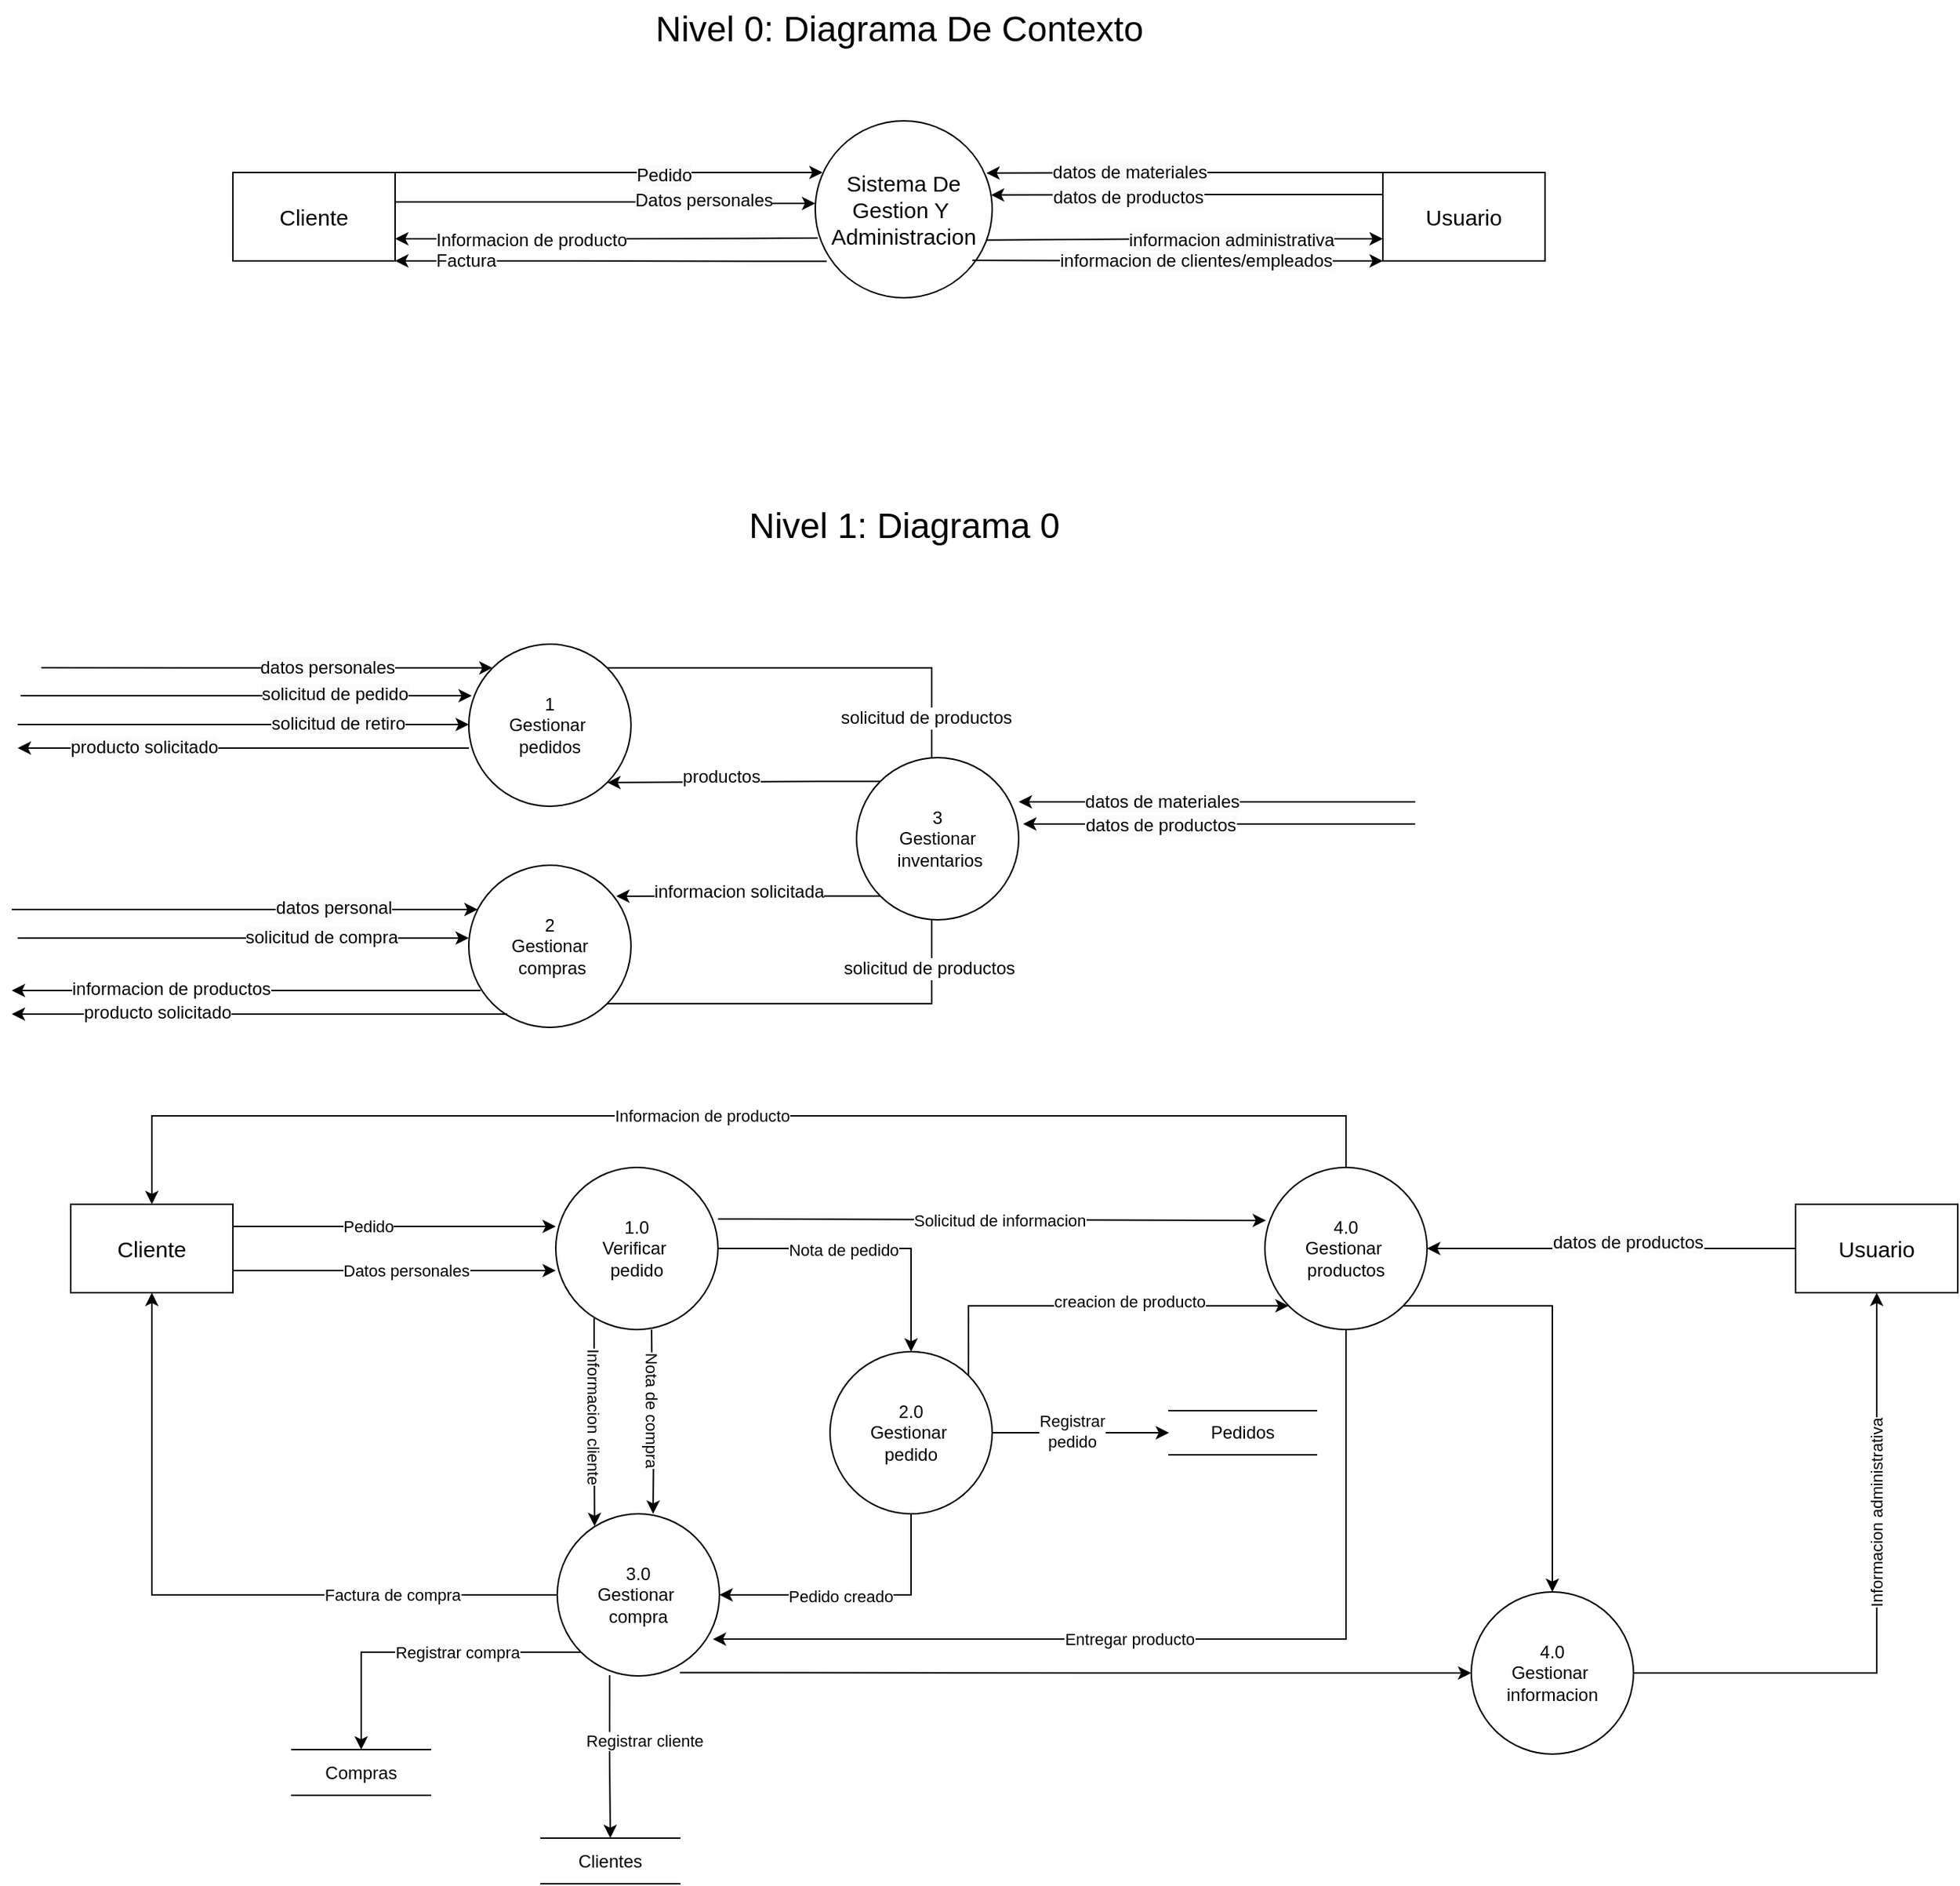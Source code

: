 <mxfile version="24.2.2" type="github" pages="4">
  <diagram name="DFD" id="RoHcrioW4cpVPGeYBmwy">
    <mxGraphModel dx="1698" dy="488" grid="1" gridSize="10" guides="1" tooltips="1" connect="1" arrows="1" fold="1" page="1" pageScale="1" pageWidth="827" pageHeight="1169" math="0" shadow="0">
      <root>
        <mxCell id="0" />
        <mxCell id="1" parent="0" />
        <mxCell id="aNozaNHGua_LlA_LEWnn-1" value="Sistema De Gestion Y&amp;nbsp; Administracion" style="shape=ellipse;html=1;dashed=0;whiteSpace=wrap;aspect=fixed;perimeter=ellipsePerimeter;fontSize=15;" parent="1" vertex="1">
          <mxGeometry x="275" y="355" width="120" height="120" as="geometry" />
        </mxCell>
        <mxCell id="ASXuzu59rnZxiafEv02f-12" style="edgeStyle=orthogonalEdgeStyle;rounded=0;orthogonalLoop=1;jettySize=auto;html=1;" parent="1" edge="1">
          <mxGeometry relative="1" as="geometry">
            <mxPoint x="-10" y="410.0" as="sourcePoint" />
            <mxPoint x="275" y="411" as="targetPoint" />
            <Array as="points">
              <mxPoint x="230" y="410" />
              <mxPoint x="230" y="411" />
            </Array>
          </mxGeometry>
        </mxCell>
        <mxCell id="ASXuzu59rnZxiafEv02f-13" value="&lt;span style=&quot;background-color: rgb(251, 251, 251);&quot;&gt;Datos personales&lt;/span&gt;" style="edgeLabel;html=1;align=left;verticalAlign=middle;resizable=0;points=[];fontSize=12;" parent="ASXuzu59rnZxiafEv02f-12" vertex="1" connectable="0">
          <mxGeometry x="0.26" relative="1" as="geometry">
            <mxPoint x="-19" y="-1" as="offset" />
          </mxGeometry>
        </mxCell>
        <mxCell id="aNozaNHGua_LlA_LEWnn-2" value="Cliente" style="html=1;dashed=0;whiteSpace=wrap;fontSize=15;" parent="1" vertex="1">
          <mxGeometry x="-120" y="390" width="110" height="60" as="geometry" />
        </mxCell>
        <mxCell id="aNozaNHGua_LlA_LEWnn-3" value="Usuario" style="html=1;dashed=0;whiteSpace=wrap;fontSize=15;" parent="1" vertex="1">
          <mxGeometry x="660" y="390" width="110" height="60" as="geometry" />
        </mxCell>
        <mxCell id="aNozaNHGua_LlA_LEWnn-4" value="Nivel 0: Diagrama De Contexto&amp;nbsp;" style="text;html=1;align=center;verticalAlign=middle;resizable=0;points=[];autosize=1;strokeColor=none;fillColor=none;fontSize=24;" parent="1" vertex="1">
          <mxGeometry x="155" y="273" width="360" height="40" as="geometry" />
        </mxCell>
        <mxCell id="ASXuzu59rnZxiafEv02f-7" style="edgeStyle=orthogonalEdgeStyle;rounded=0;orthogonalLoop=1;jettySize=auto;html=1;exitX=1;exitY=0;exitDx=0;exitDy=0;" parent="1" source="aNozaNHGua_LlA_LEWnn-2" edge="1">
          <mxGeometry relative="1" as="geometry">
            <mxPoint x="280" y="390" as="targetPoint" />
            <Array as="points">
              <mxPoint x="90" y="390" />
              <mxPoint x="90" y="390" />
            </Array>
          </mxGeometry>
        </mxCell>
        <mxCell id="ASXuzu59rnZxiafEv02f-8" value="&lt;span style=&quot;font-size: 12px; background-color: rgb(251, 251, 251);&quot;&gt;Pedido&lt;/span&gt;" style="edgeLabel;html=1;align=left;verticalAlign=middle;resizable=0;points=[];fontSize=12;" parent="ASXuzu59rnZxiafEv02f-7" vertex="1" connectable="0">
          <mxGeometry x="-0.271" y="-2" relative="1" as="geometry">
            <mxPoint x="56" as="offset" />
          </mxGeometry>
        </mxCell>
        <mxCell id="ASXuzu59rnZxiafEv02f-14" style="edgeStyle=orthogonalEdgeStyle;rounded=0;orthogonalLoop=1;jettySize=auto;html=1;exitX=1;exitY=0.75;exitDx=0;exitDy=0;entryX=0.014;entryY=0.663;entryDx=0;entryDy=0;entryPerimeter=0;startArrow=classic;startFill=1;endArrow=none;endFill=0;" parent="1" source="aNozaNHGua_LlA_LEWnn-2" target="aNozaNHGua_LlA_LEWnn-1" edge="1">
          <mxGeometry relative="1" as="geometry" />
        </mxCell>
        <mxCell id="ASXuzu59rnZxiafEv02f-18" value="&lt;span style=&quot;text-align: center; font-size: 12px;&quot;&gt;Informacion de producto&lt;/span&gt;" style="edgeLabel;html=1;align=left;verticalAlign=middle;resizable=0;points=[];fontSize=12;" parent="ASXuzu59rnZxiafEv02f-14" vertex="1" connectable="0">
          <mxGeometry x="0.44" y="-2" relative="1" as="geometry">
            <mxPoint x="-180" y="-1" as="offset" />
          </mxGeometry>
        </mxCell>
        <mxCell id="ASXuzu59rnZxiafEv02f-15" style="edgeStyle=orthogonalEdgeStyle;rounded=0;orthogonalLoop=1;jettySize=auto;html=1;exitX=1;exitY=1;exitDx=0;exitDy=0;entryX=0.065;entryY=0.794;entryDx=0;entryDy=0;entryPerimeter=0;startArrow=classic;startFill=1;endArrow=none;endFill=0;" parent="1" source="aNozaNHGua_LlA_LEWnn-2" target="aNozaNHGua_LlA_LEWnn-1" edge="1">
          <mxGeometry relative="1" as="geometry">
            <Array as="points">
              <mxPoint x="90" y="450" />
              <mxPoint x="90" y="450" />
            </Array>
          </mxGeometry>
        </mxCell>
        <mxCell id="ASXuzu59rnZxiafEv02f-17" value="Factura" style="edgeLabel;html=1;align=left;verticalAlign=middle;resizable=0;points=[];fontSize=12;" parent="ASXuzu59rnZxiafEv02f-15" vertex="1" connectable="0">
          <mxGeometry x="-0.658" relative="1" as="geometry">
            <mxPoint x="-24" as="offset" />
          </mxGeometry>
        </mxCell>
        <mxCell id="ASXuzu59rnZxiafEv02f-26" style="edgeStyle=orthogonalEdgeStyle;rounded=0;orthogonalLoop=1;jettySize=auto;html=1;exitX=0;exitY=0;exitDx=0;exitDy=0;entryX=0.967;entryY=0.295;entryDx=0;entryDy=0;entryPerimeter=0;" parent="1" source="aNozaNHGua_LlA_LEWnn-3" target="aNozaNHGua_LlA_LEWnn-1" edge="1">
          <mxGeometry relative="1" as="geometry">
            <Array as="points">
              <mxPoint x="540" y="390" />
              <mxPoint x="540" y="390" />
            </Array>
          </mxGeometry>
        </mxCell>
        <mxCell id="ASXuzu59rnZxiafEv02f-32" value="&lt;span style=&quot;font-size: 12px; text-align: left; background-color: rgb(251, 251, 251);&quot;&gt;datos de materiales&lt;/span&gt;" style="edgeLabel;html=1;align=center;verticalAlign=middle;resizable=0;points=[];" parent="ASXuzu59rnZxiafEv02f-26" vertex="1" connectable="0">
          <mxGeometry x="0.578" relative="1" as="geometry">
            <mxPoint x="40" as="offset" />
          </mxGeometry>
        </mxCell>
        <mxCell id="ASXuzu59rnZxiafEv02f-27" style="edgeStyle=orthogonalEdgeStyle;rounded=0;orthogonalLoop=1;jettySize=auto;html=1;exitX=0;exitY=0.25;exitDx=0;exitDy=0;entryX=0.993;entryY=0.419;entryDx=0;entryDy=0;entryPerimeter=0;" parent="1" source="aNozaNHGua_LlA_LEWnn-3" target="aNozaNHGua_LlA_LEWnn-1" edge="1">
          <mxGeometry relative="1" as="geometry" />
        </mxCell>
        <mxCell id="ASXuzu59rnZxiafEv02f-33" value="&lt;span style=&quot;font-size: 12px; text-align: left; background-color: rgb(251, 251, 251);&quot;&gt;datos de productos&lt;/span&gt;" style="edgeLabel;html=1;align=center;verticalAlign=middle;resizable=0;points=[];" parent="ASXuzu59rnZxiafEv02f-27" vertex="1" connectable="0">
          <mxGeometry x="0.388" y="1" relative="1" as="geometry">
            <mxPoint x="11" as="offset" />
          </mxGeometry>
        </mxCell>
        <mxCell id="ASXuzu59rnZxiafEv02f-28" style="edgeStyle=orthogonalEdgeStyle;rounded=0;orthogonalLoop=1;jettySize=auto;html=1;exitX=0;exitY=1;exitDx=0;exitDy=0;entryX=0.888;entryY=0.789;entryDx=0;entryDy=0;entryPerimeter=0;startArrow=classic;startFill=1;endArrow=none;endFill=0;" parent="1" source="aNozaNHGua_LlA_LEWnn-3" target="aNozaNHGua_LlA_LEWnn-1" edge="1">
          <mxGeometry relative="1" as="geometry">
            <Array as="points">
              <mxPoint x="600" y="450" />
              <mxPoint x="600" y="450" />
            </Array>
          </mxGeometry>
        </mxCell>
        <mxCell id="ASXuzu59rnZxiafEv02f-31" value="&lt;span style=&quot;font-size: 12px; text-align: left; background-color: rgb(251, 251, 251);&quot;&gt;informacion de clientes/empleados&lt;/span&gt;" style="edgeLabel;html=1;align=center;verticalAlign=middle;resizable=0;points=[];" parent="ASXuzu59rnZxiafEv02f-28" vertex="1" connectable="0">
          <mxGeometry x="-0.087" relative="1" as="geometry">
            <mxPoint as="offset" />
          </mxGeometry>
        </mxCell>
        <mxCell id="ASXuzu59rnZxiafEv02f-29" style="edgeStyle=orthogonalEdgeStyle;rounded=0;orthogonalLoop=1;jettySize=auto;html=1;exitX=0;exitY=0.75;exitDx=0;exitDy=0;entryX=0.967;entryY=0.674;entryDx=0;entryDy=0;entryPerimeter=0;startArrow=classic;startFill=1;endArrow=none;endFill=0;" parent="1" source="aNozaNHGua_LlA_LEWnn-3" target="aNozaNHGua_LlA_LEWnn-1" edge="1">
          <mxGeometry relative="1" as="geometry" />
        </mxCell>
        <mxCell id="ASXuzu59rnZxiafEv02f-30" value="&lt;span style=&quot;font-size: 12px; text-align: left; background-color: rgb(251, 251, 251);&quot;&gt;informacion administrativa&lt;/span&gt;" style="edgeLabel;html=1;align=center;verticalAlign=middle;resizable=0;points=[];" parent="ASXuzu59rnZxiafEv02f-29" vertex="1" connectable="0">
          <mxGeometry x="-0.316" y="1" relative="1" as="geometry">
            <mxPoint x="-11" as="offset" />
          </mxGeometry>
        </mxCell>
        <mxCell id="C0YSdgT8J2CniD9Htyzj-4" value="Nivel 1: Diagrama 0" style="text;html=1;align=center;verticalAlign=middle;resizable=0;points=[];autosize=1;strokeColor=none;fillColor=none;fontSize=24;" parent="1" vertex="1">
          <mxGeometry x="220" y="610" width="230" height="40" as="geometry" />
        </mxCell>
        <mxCell id="kgxaXJ9LpuSL58q9xwO7-5" style="edgeStyle=orthogonalEdgeStyle;rounded=0;orthogonalLoop=1;jettySize=auto;html=1;exitX=0;exitY=0;exitDx=0;exitDy=0;startArrow=classic;startFill=1;endArrow=none;endFill=0;" parent="1" source="kgxaXJ9LpuSL58q9xwO7-2" edge="1">
          <mxGeometry relative="1" as="geometry">
            <mxPoint x="-250" y="726" as="targetPoint" />
          </mxGeometry>
        </mxCell>
        <mxCell id="kgxaXJ9LpuSL58q9xwO7-6" value="&lt;span style=&quot;font-size: 12px; background-color: rgb(251, 251, 251);&quot;&gt;datos personales&lt;/span&gt;" style="edgeLabel;html=1;align=right;verticalAlign=middle;resizable=0;points=[];fontSize=12;" parent="kgxaXJ9LpuSL58q9xwO7-5" vertex="1" connectable="0">
          <mxGeometry x="0.133" y="-1" relative="1" as="geometry">
            <mxPoint x="107" as="offset" />
          </mxGeometry>
        </mxCell>
        <mxCell id="stX6e2_wSXPLfjuGgp6q-4" style="edgeStyle=orthogonalEdgeStyle;rounded=0;orthogonalLoop=1;jettySize=auto;html=1;exitX=1;exitY=0;exitDx=0;exitDy=0;entryX=1;entryY=0;entryDx=0;entryDy=0;" parent="1" source="kgxaXJ9LpuSL58q9xwO7-2" target="kgxaXJ9LpuSL58q9xwO7-4" edge="1">
          <mxGeometry relative="1" as="geometry">
            <Array as="points">
              <mxPoint x="354" y="726" />
            </Array>
          </mxGeometry>
        </mxCell>
        <mxCell id="kgxaXJ9LpuSL58q9xwO7-2" value="&lt;div&gt;1&lt;/div&gt;Gestionar&amp;nbsp;&lt;div&gt;pedidos&lt;/div&gt;" style="shape=ellipse;html=1;dashed=0;whiteSpace=wrap;aspect=fixed;perimeter=ellipsePerimeter;" parent="1" vertex="1">
          <mxGeometry x="40" y="710" width="110" height="110" as="geometry" />
        </mxCell>
        <mxCell id="stX6e2_wSXPLfjuGgp6q-6" style="edgeStyle=orthogonalEdgeStyle;rounded=0;orthogonalLoop=1;jettySize=auto;html=1;exitX=1;exitY=1;exitDx=0;exitDy=0;entryX=1;entryY=1;entryDx=0;entryDy=0;" parent="1" source="kgxaXJ9LpuSL58q9xwO7-3" target="kgxaXJ9LpuSL58q9xwO7-4" edge="1">
          <mxGeometry relative="1" as="geometry">
            <Array as="points">
              <mxPoint x="354" y="954" />
            </Array>
          </mxGeometry>
        </mxCell>
        <mxCell id="stX6e2_wSXPLfjuGgp6q-8" value="solicitud de productos" style="edgeLabel;html=1;align=center;verticalAlign=middle;resizable=0;points=[];fontSize=12;" parent="stX6e2_wSXPLfjuGgp6q-6" vertex="1" connectable="0">
          <mxGeometry x="0.68" y="2" relative="1" as="geometry">
            <mxPoint y="38" as="offset" />
          </mxGeometry>
        </mxCell>
        <mxCell id="stX6e2_wSXPLfjuGgp6q-19" value="solicitud de productos" style="edgeLabel;html=1;align=center;verticalAlign=middle;resizable=0;points=[];fontSize=12;" parent="stX6e2_wSXPLfjuGgp6q-6" vertex="1" connectable="0">
          <mxGeometry x="0.68" y="2" relative="1" as="geometry">
            <mxPoint x="-2" y="-132" as="offset" />
          </mxGeometry>
        </mxCell>
        <mxCell id="kgxaXJ9LpuSL58q9xwO7-3" value="&lt;div&gt;2&lt;/div&gt;Gestionar&lt;div&gt;&lt;span style=&quot;background-color: initial;&quot;&gt;&amp;nbsp;compras&lt;/span&gt;&lt;/div&gt;" style="shape=ellipse;html=1;dashed=0;whiteSpace=wrap;aspect=fixed;perimeter=ellipsePerimeter;" parent="1" vertex="1">
          <mxGeometry x="40" y="860" width="110" height="110" as="geometry" />
        </mxCell>
        <mxCell id="stX6e2_wSXPLfjuGgp6q-5" style="edgeStyle=orthogonalEdgeStyle;rounded=0;orthogonalLoop=1;jettySize=auto;html=1;exitX=0;exitY=0;exitDx=0;exitDy=0;entryX=1;entryY=1;entryDx=0;entryDy=0;" parent="1" source="kgxaXJ9LpuSL58q9xwO7-4" target="kgxaXJ9LpuSL58q9xwO7-2" edge="1">
          <mxGeometry relative="1" as="geometry">
            <Array as="points">
              <mxPoint x="276" y="804" />
            </Array>
          </mxGeometry>
        </mxCell>
        <mxCell id="stX6e2_wSXPLfjuGgp6q-14" value="&lt;span style=&quot;font-size: 12px;&quot;&gt;productos&lt;/span&gt;" style="edgeLabel;html=1;align=center;verticalAlign=middle;resizable=0;points=[];" parent="stX6e2_wSXPLfjuGgp6q-5" vertex="1" connectable="0">
          <mxGeometry x="0.164" y="-4" relative="1" as="geometry">
            <mxPoint as="offset" />
          </mxGeometry>
        </mxCell>
        <mxCell id="kgxaXJ9LpuSL58q9xwO7-4" value="&lt;div&gt;3&lt;/div&gt;Gestionar&lt;div&gt;&lt;span style=&quot;background-color: initial;&quot;&gt;&amp;nbsp;inventarios&lt;/span&gt;&lt;/div&gt;" style="shape=ellipse;html=1;dashed=0;whiteSpace=wrap;aspect=fixed;perimeter=ellipsePerimeter;" parent="1" vertex="1">
          <mxGeometry x="303" y="787" width="110" height="110" as="geometry" />
        </mxCell>
        <mxCell id="kgxaXJ9LpuSL58q9xwO7-7" style="edgeStyle=orthogonalEdgeStyle;rounded=0;orthogonalLoop=1;jettySize=auto;html=1;exitX=0;exitY=0;exitDx=0;exitDy=0;startArrow=classic;startFill=1;endArrow=none;endFill=0;" parent="1" edge="1">
          <mxGeometry relative="1" as="geometry">
            <mxPoint x="-264" y="745" as="targetPoint" />
            <mxPoint x="42" y="745" as="sourcePoint" />
          </mxGeometry>
        </mxCell>
        <mxCell id="kgxaXJ9LpuSL58q9xwO7-8" value="&lt;span style=&quot;font-size: 12px; background-color: rgb(251, 251, 251);&quot;&gt;solicitud de pedido&lt;/span&gt;" style="edgeLabel;html=1;align=right;verticalAlign=middle;resizable=0;points=[];fontSize=12;" parent="kgxaXJ9LpuSL58q9xwO7-7" vertex="1" connectable="0">
          <mxGeometry x="0.133" y="-1" relative="1" as="geometry">
            <mxPoint x="131" as="offset" />
          </mxGeometry>
        </mxCell>
        <mxCell id="kgxaXJ9LpuSL58q9xwO7-9" style="edgeStyle=orthogonalEdgeStyle;rounded=0;orthogonalLoop=1;jettySize=auto;html=1;exitX=0;exitY=0;exitDx=0;exitDy=0;startArrow=classic;startFill=1;endArrow=none;endFill=0;" parent="1" edge="1">
          <mxGeometry relative="1" as="geometry">
            <mxPoint x="-266" y="764.5" as="targetPoint" />
            <mxPoint x="40" y="764.5" as="sourcePoint" />
          </mxGeometry>
        </mxCell>
        <mxCell id="kgxaXJ9LpuSL58q9xwO7-10" value="&lt;span style=&quot;font-size: 12px; background-color: rgb(251, 251, 251);&quot;&gt;solicitud de retiro&lt;/span&gt;" style="edgeLabel;html=1;align=right;verticalAlign=middle;resizable=0;points=[];fontSize=12;" parent="kgxaXJ9LpuSL58q9xwO7-9" vertex="1" connectable="0">
          <mxGeometry x="0.133" y="-1" relative="1" as="geometry">
            <mxPoint x="131" as="offset" />
          </mxGeometry>
        </mxCell>
        <mxCell id="kgxaXJ9LpuSL58q9xwO7-11" style="edgeStyle=orthogonalEdgeStyle;rounded=0;orthogonalLoop=1;jettySize=auto;html=1;exitX=0;exitY=0;exitDx=0;exitDy=0;startArrow=none;startFill=0;endArrow=classic;endFill=1;" parent="1" edge="1">
          <mxGeometry relative="1" as="geometry">
            <mxPoint x="-266" y="780.5" as="targetPoint" />
            <mxPoint x="40" y="780.5" as="sourcePoint" />
          </mxGeometry>
        </mxCell>
        <mxCell id="kgxaXJ9LpuSL58q9xwO7-12" value="&lt;span style=&quot;font-size: 12px; background-color: rgb(251, 251, 251);&quot;&gt;producto solicitado&lt;/span&gt;" style="edgeLabel;html=1;align=left;verticalAlign=middle;resizable=0;points=[];fontSize=12;" parent="kgxaXJ9LpuSL58q9xwO7-11" vertex="1" connectable="0">
          <mxGeometry x="0.133" y="-1" relative="1" as="geometry">
            <mxPoint x="-99" as="offset" />
          </mxGeometry>
        </mxCell>
        <mxCell id="kgxaXJ9LpuSL58q9xwO7-13" style="edgeStyle=orthogonalEdgeStyle;rounded=0;orthogonalLoop=1;jettySize=auto;html=1;exitX=0;exitY=0;exitDx=0;exitDy=0;startArrow=classic;startFill=1;endArrow=none;endFill=0;" parent="1" edge="1">
          <mxGeometry relative="1" as="geometry">
            <mxPoint x="-270" y="890" as="targetPoint" />
            <mxPoint x="46" y="890" as="sourcePoint" />
          </mxGeometry>
        </mxCell>
        <mxCell id="kgxaXJ9LpuSL58q9xwO7-14" value="&lt;span style=&quot;font-size: 12px; background-color: rgb(251, 251, 251);&quot;&gt;datos personal&lt;/span&gt;" style="edgeLabel;html=1;align=right;verticalAlign=middle;resizable=0;points=[];fontSize=12;" parent="kgxaXJ9LpuSL58q9xwO7-13" vertex="1" connectable="0">
          <mxGeometry x="0.133" y="-1" relative="1" as="geometry">
            <mxPoint x="121" as="offset" />
          </mxGeometry>
        </mxCell>
        <mxCell id="kgxaXJ9LpuSL58q9xwO7-15" style="edgeStyle=orthogonalEdgeStyle;rounded=0;orthogonalLoop=1;jettySize=auto;html=1;exitX=0;exitY=0;exitDx=0;exitDy=0;startArrow=classic;startFill=1;endArrow=none;endFill=0;" parent="1" edge="1">
          <mxGeometry relative="1" as="geometry">
            <mxPoint x="-266" y="909.41" as="targetPoint" />
            <mxPoint x="40" y="909.41" as="sourcePoint" />
          </mxGeometry>
        </mxCell>
        <mxCell id="kgxaXJ9LpuSL58q9xwO7-16" value="&lt;span style=&quot;font-size: 12px; background-color: rgb(251, 251, 251);&quot;&gt;solicitud de compra&lt;/span&gt;" style="edgeLabel;html=1;align=right;verticalAlign=middle;resizable=0;points=[];fontSize=12;" parent="kgxaXJ9LpuSL58q9xwO7-15" vertex="1" connectable="0">
          <mxGeometry x="0.133" y="-1" relative="1" as="geometry">
            <mxPoint x="126" as="offset" />
          </mxGeometry>
        </mxCell>
        <mxCell id="kgxaXJ9LpuSL58q9xwO7-19" style="edgeStyle=orthogonalEdgeStyle;rounded=0;orthogonalLoop=1;jettySize=auto;html=1;exitX=0;exitY=0;exitDx=0;exitDy=0;startArrow=none;startFill=0;endArrow=classic;endFill=1;" parent="1" edge="1">
          <mxGeometry relative="1" as="geometry">
            <mxPoint x="-270" y="945" as="targetPoint" />
            <mxPoint x="48" y="945" as="sourcePoint" />
          </mxGeometry>
        </mxCell>
        <mxCell id="kgxaXJ9LpuSL58q9xwO7-20" value="&lt;span style=&quot;text-align: center; font-size: 12px;&quot;&gt;&lt;font style=&quot;font-size: 12px;&quot;&gt;informacion de productos&lt;/font&gt;&lt;/span&gt;" style="edgeLabel;html=1;align=left;verticalAlign=middle;resizable=0;points=[];fontSize=12;" parent="kgxaXJ9LpuSL58q9xwO7-19" vertex="1" connectable="0">
          <mxGeometry x="0.133" y="-1" relative="1" as="geometry">
            <mxPoint x="-99" as="offset" />
          </mxGeometry>
        </mxCell>
        <mxCell id="kgxaXJ9LpuSL58q9xwO7-21" style="edgeStyle=orthogonalEdgeStyle;rounded=0;orthogonalLoop=1;jettySize=auto;html=1;exitX=0;exitY=0;exitDx=0;exitDy=0;startArrow=none;startFill=0;endArrow=classic;endFill=1;" parent="1" edge="1">
          <mxGeometry relative="1" as="geometry">
            <mxPoint x="-270" y="961" as="targetPoint" />
            <mxPoint x="66" y="961" as="sourcePoint" />
          </mxGeometry>
        </mxCell>
        <mxCell id="kgxaXJ9LpuSL58q9xwO7-22" value="producto solicitado" style="edgeLabel;html=1;align=left;verticalAlign=middle;resizable=0;points=[];fontSize=12;" parent="kgxaXJ9LpuSL58q9xwO7-21" vertex="1" connectable="0">
          <mxGeometry x="0.133" y="-1" relative="1" as="geometry">
            <mxPoint x="-99" as="offset" />
          </mxGeometry>
        </mxCell>
        <mxCell id="stX6e2_wSXPLfjuGgp6q-10" style="edgeStyle=orthogonalEdgeStyle;rounded=0;orthogonalLoop=1;jettySize=auto;html=1;exitX=0;exitY=0;exitDx=0;exitDy=0;entryX=0.967;entryY=0.295;entryDx=0;entryDy=0;entryPerimeter=0;" parent="1" edge="1">
          <mxGeometry relative="1" as="geometry">
            <Array as="points">
              <mxPoint x="562" y="817" />
              <mxPoint x="562" y="817" />
            </Array>
            <mxPoint x="682" y="817" as="sourcePoint" />
            <mxPoint x="413" y="817" as="targetPoint" />
          </mxGeometry>
        </mxCell>
        <mxCell id="stX6e2_wSXPLfjuGgp6q-11" value="&lt;span style=&quot;font-size: 12px; text-align: left; background-color: rgb(251, 251, 251);&quot;&gt;datos de materiales&lt;/span&gt;" style="edgeLabel;html=1;align=center;verticalAlign=middle;resizable=0;points=[];" parent="stX6e2_wSXPLfjuGgp6q-10" vertex="1" connectable="0">
          <mxGeometry x="0.578" relative="1" as="geometry">
            <mxPoint x="40" as="offset" />
          </mxGeometry>
        </mxCell>
        <mxCell id="stX6e2_wSXPLfjuGgp6q-12" style="edgeStyle=orthogonalEdgeStyle;rounded=0;orthogonalLoop=1;jettySize=auto;html=1;exitX=0;exitY=0.25;exitDx=0;exitDy=0;entryX=0.993;entryY=0.419;entryDx=0;entryDy=0;entryPerimeter=0;" parent="1" edge="1">
          <mxGeometry relative="1" as="geometry">
            <mxPoint x="682" y="832" as="sourcePoint" />
            <mxPoint x="416" y="832" as="targetPoint" />
          </mxGeometry>
        </mxCell>
        <mxCell id="stX6e2_wSXPLfjuGgp6q-13" value="&lt;span style=&quot;font-size: 12px; text-align: left; background-color: rgb(251, 251, 251);&quot;&gt;datos de productos&lt;/span&gt;" style="edgeLabel;html=1;align=center;verticalAlign=middle;resizable=0;points=[];" parent="stX6e2_wSXPLfjuGgp6q-12" vertex="1" connectable="0">
          <mxGeometry x="0.388" y="1" relative="1" as="geometry">
            <mxPoint x="11" as="offset" />
          </mxGeometry>
        </mxCell>
        <mxCell id="stX6e2_wSXPLfjuGgp6q-17" style="edgeStyle=orthogonalEdgeStyle;rounded=0;orthogonalLoop=1;jettySize=auto;html=1;entryX=1;entryY=1;entryDx=0;entryDy=0;exitX=0;exitY=1;exitDx=0;exitDy=0;" parent="1" source="kgxaXJ9LpuSL58q9xwO7-4" edge="1">
          <mxGeometry relative="1" as="geometry">
            <mxPoint x="325" y="880" as="sourcePoint" />
            <mxPoint x="140" y="881" as="targetPoint" />
            <Array as="points" />
          </mxGeometry>
        </mxCell>
        <mxCell id="stX6e2_wSXPLfjuGgp6q-18" value="&lt;span style=&quot;font-size: 12px;&quot;&gt;informacion solicitada&lt;/span&gt;" style="edgeLabel;html=1;align=center;verticalAlign=middle;resizable=0;points=[];" parent="stX6e2_wSXPLfjuGgp6q-17" vertex="1" connectable="0">
          <mxGeometry x="0.164" y="-4" relative="1" as="geometry">
            <mxPoint x="8" as="offset" />
          </mxGeometry>
        </mxCell>
        <mxCell id="_01-slTul48VU5weQJHe-9" style="edgeStyle=orthogonalEdgeStyle;rounded=0;orthogonalLoop=1;jettySize=auto;html=1;exitX=1;exitY=0.75;exitDx=0;exitDy=0;entryX=0;entryY=0.636;entryDx=0;entryDy=0;entryPerimeter=0;" edge="1" parent="1" source="_01-slTul48VU5weQJHe-1" target="_01-slTul48VU5weQJHe-2">
          <mxGeometry relative="1" as="geometry">
            <mxPoint x="60" y="1135" as="targetPoint" />
          </mxGeometry>
        </mxCell>
        <mxCell id="_01-slTul48VU5weQJHe-10" value="Datos personales" style="edgeLabel;html=1;align=left;verticalAlign=middle;resizable=0;points=[];" vertex="1" connectable="0" parent="_01-slTul48VU5weQJHe-9">
          <mxGeometry x="0.071" relative="1" as="geometry">
            <mxPoint x="-44" as="offset" />
          </mxGeometry>
        </mxCell>
        <mxCell id="_01-slTul48VU5weQJHe-1" value="Cliente" style="html=1;dashed=0;whiteSpace=wrap;fontSize=15;" vertex="1" parent="1">
          <mxGeometry x="-230" y="1090" width="110" height="60" as="geometry" />
        </mxCell>
        <mxCell id="_01-slTul48VU5weQJHe-15" style="edgeStyle=orthogonalEdgeStyle;rounded=0;orthogonalLoop=1;jettySize=auto;html=1;entryX=0.5;entryY=0;entryDx=0;entryDy=0;" edge="1" parent="1" source="_01-slTul48VU5weQJHe-2" target="_01-slTul48VU5weQJHe-4">
          <mxGeometry relative="1" as="geometry" />
        </mxCell>
        <mxCell id="_01-slTul48VU5weQJHe-18" value="Nota de pedido" style="edgeLabel;html=1;align=center;verticalAlign=middle;resizable=0;points=[];" vertex="1" connectable="0" parent="_01-slTul48VU5weQJHe-15">
          <mxGeometry x="-0.158" y="-1" relative="1" as="geometry">
            <mxPoint as="offset" />
          </mxGeometry>
        </mxCell>
        <mxCell id="_01-slTul48VU5weQJHe-17" style="edgeStyle=orthogonalEdgeStyle;rounded=0;orthogonalLoop=1;jettySize=auto;html=1;entryX=0.23;entryY=0.076;entryDx=0;entryDy=0;exitX=0.236;exitY=0.931;exitDx=0;exitDy=0;exitPerimeter=0;entryPerimeter=0;" edge="1" parent="1" source="_01-slTul48VU5weQJHe-2" target="_01-slTul48VU5weQJHe-3">
          <mxGeometry relative="1" as="geometry">
            <mxPoint x="124" y="1175" as="sourcePoint" />
            <mxPoint x="125" y="1300" as="targetPoint" />
          </mxGeometry>
        </mxCell>
        <mxCell id="_01-slTul48VU5weQJHe-19" value="Informacion cliente" style="edgeLabel;html=1;align=center;verticalAlign=middle;resizable=0;points=[];rotation=90;" vertex="1" connectable="0" parent="_01-slTul48VU5weQJHe-17">
          <mxGeometry x="-0.069" relative="1" as="geometry">
            <mxPoint as="offset" />
          </mxGeometry>
        </mxCell>
        <mxCell id="_01-slTul48VU5weQJHe-2" value="&lt;div&gt;1.0&lt;/div&gt;Verificar&amp;nbsp;&lt;div&gt;pedido&lt;/div&gt;" style="shape=ellipse;html=1;dashed=0;whiteSpace=wrap;aspect=fixed;perimeter=ellipsePerimeter;" vertex="1" parent="1">
          <mxGeometry x="99" y="1065" width="110" height="110" as="geometry" />
        </mxCell>
        <mxCell id="_01-slTul48VU5weQJHe-23" style="edgeStyle=orthogonalEdgeStyle;rounded=0;orthogonalLoop=1;jettySize=auto;html=1;entryX=0.5;entryY=1;entryDx=0;entryDy=0;" edge="1" parent="1" source="_01-slTul48VU5weQJHe-3" target="_01-slTul48VU5weQJHe-1">
          <mxGeometry relative="1" as="geometry">
            <mxPoint x="-150" y="1150" as="targetPoint" />
            <Array as="points">
              <mxPoint x="-175" y="1355" />
            </Array>
          </mxGeometry>
        </mxCell>
        <mxCell id="_01-slTul48VU5weQJHe-24" value="Factura de compra" style="edgeLabel;html=1;align=center;verticalAlign=middle;resizable=0;points=[];" vertex="1" connectable="0" parent="_01-slTul48VU5weQJHe-23">
          <mxGeometry x="-0.531" relative="1" as="geometry">
            <mxPoint as="offset" />
          </mxGeometry>
        </mxCell>
        <mxCell id="_01-slTul48VU5weQJHe-38" style="edgeStyle=orthogonalEdgeStyle;rounded=0;orthogonalLoop=1;jettySize=auto;html=1;exitX=0;exitY=1;exitDx=0;exitDy=0;entryX=0.5;entryY=0;entryDx=0;entryDy=0;" edge="1" parent="1" source="_01-slTul48VU5weQJHe-3" target="_01-slTul48VU5weQJHe-40">
          <mxGeometry relative="1" as="geometry">
            <mxPoint x="116" y="1490" as="targetPoint" />
          </mxGeometry>
        </mxCell>
        <mxCell id="_01-slTul48VU5weQJHe-41" value="Registrar compra" style="edgeLabel;html=1;align=center;verticalAlign=middle;resizable=0;points=[];rotation=0;" vertex="1" connectable="0" parent="_01-slTul48VU5weQJHe-38">
          <mxGeometry x="-0.203" relative="1" as="geometry">
            <mxPoint x="2" as="offset" />
          </mxGeometry>
        </mxCell>
        <mxCell id="_01-slTul48VU5weQJHe-3" value="&lt;div&gt;3.0&lt;/div&gt;Gestionar&amp;nbsp;&lt;div&gt;compra&lt;/div&gt;" style="shape=ellipse;html=1;dashed=0;whiteSpace=wrap;aspect=fixed;perimeter=ellipsePerimeter;" vertex="1" parent="1">
          <mxGeometry x="100" y="1300" width="110" height="110" as="geometry" />
        </mxCell>
        <mxCell id="_01-slTul48VU5weQJHe-16" style="edgeStyle=orthogonalEdgeStyle;rounded=0;orthogonalLoop=1;jettySize=auto;html=1;entryX=1;entryY=0.5;entryDx=0;entryDy=0;" edge="1" parent="1" source="_01-slTul48VU5weQJHe-4" target="_01-slTul48VU5weQJHe-3">
          <mxGeometry relative="1" as="geometry">
            <Array as="points">
              <mxPoint x="340" y="1355" />
            </Array>
          </mxGeometry>
        </mxCell>
        <mxCell id="_01-slTul48VU5weQJHe-22" value="Pedido creado" style="edgeLabel;html=1;align=center;verticalAlign=middle;resizable=0;points=[];" vertex="1" connectable="0" parent="_01-slTul48VU5weQJHe-16">
          <mxGeometry x="0.037" y="1" relative="1" as="geometry">
            <mxPoint x="-7" as="offset" />
          </mxGeometry>
        </mxCell>
        <mxCell id="_01-slTul48VU5weQJHe-34" style="edgeStyle=orthogonalEdgeStyle;rounded=0;orthogonalLoop=1;jettySize=auto;html=1;" edge="1" parent="1" source="_01-slTul48VU5weQJHe-4" target="_01-slTul48VU5weQJHe-39">
          <mxGeometry relative="1" as="geometry">
            <mxPoint x="500.0" y="1245" as="targetPoint" />
          </mxGeometry>
        </mxCell>
        <mxCell id="_01-slTul48VU5weQJHe-35" value="Registrar&lt;div&gt;pedido&lt;/div&gt;" style="edgeLabel;html=1;align=center;verticalAlign=middle;resizable=0;points=[];" vertex="1" connectable="0" parent="_01-slTul48VU5weQJHe-34">
          <mxGeometry x="-0.097" y="1" relative="1" as="geometry">
            <mxPoint as="offset" />
          </mxGeometry>
        </mxCell>
        <mxCell id="_01-slTul48VU5weQJHe-4" value="&lt;div&gt;2.0&lt;/div&gt;Gestionar&amp;nbsp;&lt;div&gt;pedido&lt;/div&gt;" style="shape=ellipse;html=1;dashed=0;whiteSpace=wrap;aspect=fixed;perimeter=ellipsePerimeter;" vertex="1" parent="1">
          <mxGeometry x="285" y="1190" width="110" height="110" as="geometry" />
        </mxCell>
        <mxCell id="_01-slTul48VU5weQJHe-27" style="edgeStyle=orthogonalEdgeStyle;rounded=0;orthogonalLoop=1;jettySize=auto;html=1;entryX=0.5;entryY=0;entryDx=0;entryDy=0;exitX=0.5;exitY=0;exitDx=0;exitDy=0;" edge="1" parent="1" source="_01-slTul48VU5weQJHe-5" target="_01-slTul48VU5weQJHe-1">
          <mxGeometry relative="1" as="geometry">
            <Array as="points">
              <mxPoint x="635" y="1030" />
              <mxPoint x="-175" y="1030" />
            </Array>
          </mxGeometry>
        </mxCell>
        <mxCell id="_01-slTul48VU5weQJHe-28" value="Informacion de producto" style="edgeLabel;html=1;align=center;verticalAlign=middle;resizable=0;points=[];" vertex="1" connectable="0" parent="_01-slTul48VU5weQJHe-27">
          <mxGeometry x="0.043" relative="1" as="geometry">
            <mxPoint as="offset" />
          </mxGeometry>
        </mxCell>
        <mxCell id="_01-slTul48VU5weQJHe-29" style="edgeStyle=orthogonalEdgeStyle;rounded=0;orthogonalLoop=1;jettySize=auto;html=1;entryX=0.959;entryY=0.773;entryDx=0;entryDy=0;exitX=0.5;exitY=1;exitDx=0;exitDy=0;entryPerimeter=0;" edge="1" parent="1" source="_01-slTul48VU5weQJHe-5" target="_01-slTul48VU5weQJHe-3">
          <mxGeometry relative="1" as="geometry">
            <Array as="points">
              <mxPoint x="635" y="1385" />
            </Array>
          </mxGeometry>
        </mxCell>
        <mxCell id="_01-slTul48VU5weQJHe-30" value="Entregar producto" style="edgeLabel;html=1;align=center;verticalAlign=middle;resizable=0;points=[];" vertex="1" connectable="0" parent="_01-slTul48VU5weQJHe-29">
          <mxGeometry x="0.116" relative="1" as="geometry">
            <mxPoint as="offset" />
          </mxGeometry>
        </mxCell>
        <mxCell id="_01-slTul48VU5weQJHe-31" style="edgeStyle=orthogonalEdgeStyle;rounded=0;orthogonalLoop=1;jettySize=auto;html=1;exitX=0;exitY=1;exitDx=0;exitDy=0;entryX=1;entryY=0;entryDx=0;entryDy=0;startArrow=classic;startFill=1;endArrow=none;endFill=0;" edge="1" parent="1" source="_01-slTul48VU5weQJHe-5" target="_01-slTul48VU5weQJHe-4">
          <mxGeometry relative="1" as="geometry">
            <mxPoint x="380" y="1180" as="targetPoint" />
          </mxGeometry>
        </mxCell>
        <mxCell id="_01-slTul48VU5weQJHe-32" value="creacion de producto" style="edgeLabel;html=1;align=center;verticalAlign=middle;resizable=0;points=[];" vertex="1" connectable="0" parent="_01-slTul48VU5weQJHe-31">
          <mxGeometry x="-0.178" y="-3" relative="1" as="geometry">
            <mxPoint as="offset" />
          </mxGeometry>
        </mxCell>
        <mxCell id="_01-slTul48VU5weQJHe-46" style="edgeStyle=orthogonalEdgeStyle;rounded=0;orthogonalLoop=1;jettySize=auto;html=1;entryX=0;entryY=0.5;entryDx=0;entryDy=0;startArrow=classic;startFill=1;endArrow=none;endFill=0;" edge="1" parent="1" source="_01-slTul48VU5weQJHe-5" target="_01-slTul48VU5weQJHe-45">
          <mxGeometry relative="1" as="geometry" />
        </mxCell>
        <mxCell id="_01-slTul48VU5weQJHe-47" value="&lt;span style=&quot;font-size: 12px; text-align: left; background-color: rgb(251, 251, 251);&quot;&gt;datos de productos&lt;/span&gt;" style="edgeLabel;html=1;align=center;verticalAlign=middle;resizable=0;points=[];" vertex="1" connectable="0" parent="_01-slTul48VU5weQJHe-46">
          <mxGeometry x="0.084" y="4" relative="1" as="geometry">
            <mxPoint as="offset" />
          </mxGeometry>
        </mxCell>
        <mxCell id="_01-slTul48VU5weQJHe-52" style="edgeStyle=orthogonalEdgeStyle;rounded=0;orthogonalLoop=1;jettySize=auto;html=1;exitX=1;exitY=1;exitDx=0;exitDy=0;entryX=0.5;entryY=0;entryDx=0;entryDy=0;" edge="1" parent="1" source="_01-slTul48VU5weQJHe-5" target="_01-slTul48VU5weQJHe-48">
          <mxGeometry relative="1" as="geometry" />
        </mxCell>
        <mxCell id="_01-slTul48VU5weQJHe-5" value="&lt;div&gt;4.0&lt;/div&gt;Gestionar&amp;nbsp;&lt;div&gt;productos&lt;/div&gt;" style="shape=ellipse;html=1;dashed=0;whiteSpace=wrap;aspect=fixed;perimeter=ellipsePerimeter;" vertex="1" parent="1">
          <mxGeometry x="580" y="1065" width="110" height="110" as="geometry" />
        </mxCell>
        <mxCell id="_01-slTul48VU5weQJHe-11" style="edgeStyle=orthogonalEdgeStyle;rounded=0;orthogonalLoop=1;jettySize=auto;html=1;exitX=1;exitY=0.25;exitDx=0;exitDy=0;entryX=0;entryY=0.364;entryDx=0;entryDy=0;entryPerimeter=0;" edge="1" parent="1" source="_01-slTul48VU5weQJHe-1" target="_01-slTul48VU5weQJHe-2">
          <mxGeometry relative="1" as="geometry" />
        </mxCell>
        <mxCell id="_01-slTul48VU5weQJHe-12" value="Pedido" style="edgeLabel;html=1;align=left;verticalAlign=middle;resizable=0;points=[];" vertex="1" connectable="0" parent="_01-slTul48VU5weQJHe-11">
          <mxGeometry x="-0.119" relative="1" as="geometry">
            <mxPoint x="-23" as="offset" />
          </mxGeometry>
        </mxCell>
        <mxCell id="_01-slTul48VU5weQJHe-20" style="edgeStyle=orthogonalEdgeStyle;rounded=0;orthogonalLoop=1;jettySize=auto;html=1;entryX=0.5;entryY=0;entryDx=0;entryDy=0;" edge="1" parent="1">
          <mxGeometry relative="1" as="geometry">
            <mxPoint x="164" y="1175" as="sourcePoint" />
            <mxPoint x="165" y="1300" as="targetPoint" />
          </mxGeometry>
        </mxCell>
        <mxCell id="_01-slTul48VU5weQJHe-21" value="Nota de compra" style="edgeLabel;html=1;align=center;verticalAlign=middle;resizable=0;points=[];rotation=90;" vertex="1" connectable="0" parent="_01-slTul48VU5weQJHe-20">
          <mxGeometry x="-0.069" relative="1" as="geometry">
            <mxPoint y="-4" as="offset" />
          </mxGeometry>
        </mxCell>
        <mxCell id="_01-slTul48VU5weQJHe-25" style="edgeStyle=orthogonalEdgeStyle;rounded=0;orthogonalLoop=1;jettySize=auto;html=1;exitX=1;exitY=0.25;exitDx=0;exitDy=0;entryX=0.007;entryY=0.327;entryDx=0;entryDy=0;entryPerimeter=0;" edge="1" parent="1" target="_01-slTul48VU5weQJHe-5">
          <mxGeometry relative="1" as="geometry">
            <mxPoint x="209" y="1100" as="sourcePoint" />
            <mxPoint x="570" y="1100" as="targetPoint" />
          </mxGeometry>
        </mxCell>
        <mxCell id="_01-slTul48VU5weQJHe-26" value="Solicitud de informacion" style="edgeLabel;html=1;align=left;verticalAlign=middle;resizable=0;points=[];" vertex="1" connectable="0" parent="_01-slTul48VU5weQJHe-25">
          <mxGeometry x="-0.119" relative="1" as="geometry">
            <mxPoint x="-33" as="offset" />
          </mxGeometry>
        </mxCell>
        <mxCell id="_01-slTul48VU5weQJHe-39" value="Pedidos" style="html=1;dashed=0;whiteSpace=wrap;shape=partialRectangle;right=0;left=0;" vertex="1" parent="1">
          <mxGeometry x="515" y="1230" width="100" height="30" as="geometry" />
        </mxCell>
        <mxCell id="_01-slTul48VU5weQJHe-40" value="Compras" style="html=1;dashed=0;whiteSpace=wrap;shape=partialRectangle;right=0;left=0;" vertex="1" parent="1">
          <mxGeometry x="-80" y="1460" width="94" height="31" as="geometry" />
        </mxCell>
        <mxCell id="_01-slTul48VU5weQJHe-42" style="edgeStyle=orthogonalEdgeStyle;rounded=0;orthogonalLoop=1;jettySize=auto;html=1;exitX=0.323;exitY=0.995;exitDx=0;exitDy=0;entryX=0.5;entryY=0;entryDx=0;entryDy=0;exitPerimeter=0;" edge="1" parent="1" target="_01-slTul48VU5weQJHe-44" source="_01-slTul48VU5weQJHe-3">
          <mxGeometry relative="1" as="geometry">
            <mxPoint x="236" y="1490" as="targetPoint" />
            <mxPoint x="236" y="1394" as="sourcePoint" />
          </mxGeometry>
        </mxCell>
        <mxCell id="_01-slTul48VU5weQJHe-43" value="Registrar cliente" style="edgeLabel;html=1;align=center;verticalAlign=middle;resizable=0;points=[];rotation=0;" vertex="1" connectable="0" parent="_01-slTul48VU5weQJHe-42">
          <mxGeometry x="-0.203" relative="1" as="geometry">
            <mxPoint x="23" as="offset" />
          </mxGeometry>
        </mxCell>
        <mxCell id="_01-slTul48VU5weQJHe-44" value="Clientes" style="html=1;dashed=0;whiteSpace=wrap;shape=partialRectangle;right=0;left=0;" vertex="1" parent="1">
          <mxGeometry x="89" y="1520" width="94" height="31" as="geometry" />
        </mxCell>
        <mxCell id="_01-slTul48VU5weQJHe-49" style="edgeStyle=orthogonalEdgeStyle;rounded=0;orthogonalLoop=1;jettySize=auto;html=1;exitX=0.5;exitY=1;exitDx=0;exitDy=0;entryX=1;entryY=0.5;entryDx=0;entryDy=0;startArrow=classic;startFill=1;endArrow=none;endFill=0;" edge="1" parent="1" source="_01-slTul48VU5weQJHe-45" target="_01-slTul48VU5weQJHe-48">
          <mxGeometry relative="1" as="geometry">
            <mxPoint x="995" y="1400" as="targetPoint" />
          </mxGeometry>
        </mxCell>
        <mxCell id="_01-slTul48VU5weQJHe-50" value="Informacion administrativa" style="edgeLabel;html=1;align=center;verticalAlign=middle;resizable=0;points=[];rotation=-90;" vertex="1" connectable="0" parent="_01-slTul48VU5weQJHe-49">
          <mxGeometry x="-0.155" y="3" relative="1" as="geometry">
            <mxPoint x="-3" y="-29" as="offset" />
          </mxGeometry>
        </mxCell>
        <mxCell id="_01-slTul48VU5weQJHe-45" value="Usuario" style="html=1;dashed=0;whiteSpace=wrap;fontSize=15;" vertex="1" parent="1">
          <mxGeometry x="940" y="1090" width="110" height="60" as="geometry" />
        </mxCell>
        <mxCell id="_01-slTul48VU5weQJHe-48" value="&lt;div&gt;4.0&lt;/div&gt;Gestionar&amp;nbsp;&lt;div&gt;informacion&lt;/div&gt;" style="shape=ellipse;html=1;dashed=0;whiteSpace=wrap;aspect=fixed;perimeter=ellipsePerimeter;" vertex="1" parent="1">
          <mxGeometry x="720" y="1353" width="110" height="110" as="geometry" />
        </mxCell>
        <mxCell id="_01-slTul48VU5weQJHe-51" style="edgeStyle=orthogonalEdgeStyle;rounded=0;orthogonalLoop=1;jettySize=auto;html=1;entryX=0.756;entryY=0.979;entryDx=0;entryDy=0;entryPerimeter=0;startArrow=classic;startFill=1;endArrow=none;endFill=0;" edge="1" parent="1" source="_01-slTul48VU5weQJHe-48" target="_01-slTul48VU5weQJHe-3">
          <mxGeometry relative="1" as="geometry" />
        </mxCell>
      </root>
    </mxGraphModel>
  </diagram>
  <diagram id="t9wMUjP-SbSvY88gOsZW" name="ERD">
    <mxGraphModel dx="2241" dy="3102" grid="1" gridSize="10" guides="1" tooltips="1" connect="1" arrows="1" fold="1" page="1" pageScale="1" pageWidth="827" pageHeight="1169" math="0" shadow="0">
      <root>
        <mxCell id="0" />
        <mxCell id="1" parent="0" />
        <mxCell id="WJrIaEAeB0rzanmLSIEV-1" value="" style="group" vertex="1" connectable="0" parent="1">
          <mxGeometry x="-370" y="-1710" width="1543" height="910" as="geometry" />
        </mxCell>
        <mxCell id="kxRSe2GMeEUUu8IbytqN-2" style="edgeStyle=orthogonalEdgeStyle;rounded=0;orthogonalLoop=1;jettySize=auto;html=1;entryX=0.75;entryY=0;entryDx=0;entryDy=0;endArrow=none;endFill=0;" parent="WJrIaEAeB0rzanmLSIEV-1" source="kxRSe2GMeEUUu8IbytqN-1" target="dfiBGnK9hYnzI3vNDTBU-3" edge="1">
          <mxGeometry relative="1" as="geometry" />
        </mxCell>
        <mxCell id="-J-4wgZcqBaJOVz8H_X_-4" style="edgeStyle=orthogonalEdgeStyle;rounded=0;orthogonalLoop=1;jettySize=auto;html=1;entryX=0.5;entryY=1;entryDx=0;entryDy=0;endArrow=none;endFill=0;" parent="WJrIaEAeB0rzanmLSIEV-1" source="-J-4wgZcqBaJOVz8H_X_-3" target="dfiBGnK9hYnzI3vNDTBU-4" edge="1">
          <mxGeometry relative="1" as="geometry" />
        </mxCell>
        <mxCell id="-J-4wgZcqBaJOVz8H_X_-2" style="edgeStyle=orthogonalEdgeStyle;rounded=0;orthogonalLoop=1;jettySize=auto;html=1;endArrow=none;endFill=0;" parent="WJrIaEAeB0rzanmLSIEV-1" source="-J-4wgZcqBaJOVz8H_X_-1" target="dfiBGnK9hYnzI3vNDTBU-3" edge="1">
          <mxGeometry relative="1" as="geometry" />
        </mxCell>
        <mxCell id="Pfy-Ps6DJk7XTgloLVPU-2" style="edgeStyle=orthogonalEdgeStyle;rounded=0;orthogonalLoop=1;jettySize=auto;html=1;entryX=0.25;entryY=1;entryDx=0;entryDy=0;endArrow=none;endFill=0;" parent="WJrIaEAeB0rzanmLSIEV-1" source="Pfy-Ps6DJk7XTgloLVPU-1" target="dfiBGnK9hYnzI3vNDTBU-4" edge="1">
          <mxGeometry relative="1" as="geometry" />
        </mxCell>
        <mxCell id="1ZZZu2H9Y077XsMnAfgS-8" value="&amp;lt;" style="edgeStyle=orthogonalEdgeStyle;rounded=0;orthogonalLoop=1;jettySize=auto;html=1;entryX=1;entryY=0.25;entryDx=0;entryDy=0;endArrow=none;endFill=0;" parent="WJrIaEAeB0rzanmLSIEV-1" source="1ZZZu2H9Y077XsMnAfgS-7" target="dfiBGnK9hYnzI3vNDTBU-9" edge="1">
          <mxGeometry relative="1" as="geometry" />
        </mxCell>
        <mxCell id="1ZZZu2H9Y077XsMnAfgS-4" style="edgeStyle=orthogonalEdgeStyle;rounded=0;orthogonalLoop=1;jettySize=auto;html=1;endArrow=none;endFill=0;" parent="WJrIaEAeB0rzanmLSIEV-1" source="dfiBGnK9hYnzI3vNDTBU-3" target="1ZZZu2H9Y077XsMnAfgS-3" edge="1">
          <mxGeometry relative="1" as="geometry" />
        </mxCell>
        <mxCell id="LtsGswhhbYABC5iDQhyA-5" style="edgeStyle=orthogonalEdgeStyle;rounded=0;orthogonalLoop=1;jettySize=auto;html=1;entryX=1;entryY=0;entryDx=0;entryDy=0;endArrow=none;endFill=0;" parent="WJrIaEAeB0rzanmLSIEV-1" source="LlTPPOzc5ABIYBXtL9n6-2" target="dfiBGnK9hYnzI3vNDTBU-9" edge="1">
          <mxGeometry relative="1" as="geometry">
            <Array as="points">
              <mxPoint x="1436" y="610" />
              <mxPoint x="1350" y="610" />
            </Array>
          </mxGeometry>
        </mxCell>
        <mxCell id="LtsGswhhbYABC5iDQhyA-2" style="edgeStyle=orthogonalEdgeStyle;rounded=0;orthogonalLoop=1;jettySize=auto;html=1;entryX=0.75;entryY=0;entryDx=0;entryDy=0;endArrow=none;endFill=0;" parent="WJrIaEAeB0rzanmLSIEV-1" source="LlTPPOzc5ABIYBXtL9n6-1" target="dfiBGnK9hYnzI3vNDTBU-9" edge="1">
          <mxGeometry relative="1" as="geometry" />
        </mxCell>
        <mxCell id="LtsGswhhbYABC5iDQhyA-1" style="edgeStyle=orthogonalEdgeStyle;rounded=0;orthogonalLoop=1;jettySize=auto;html=1;entryX=0.152;entryY=-0.057;entryDx=0;entryDy=0;entryPerimeter=0;endArrow=none;endFill=0;" parent="WJrIaEAeB0rzanmLSIEV-1" source="LIQKjsbDUxh3pfupWSe_-1" target="dfiBGnK9hYnzI3vNDTBU-9" edge="1">
          <mxGeometry relative="1" as="geometry" />
        </mxCell>
        <mxCell id="8aIXA2KipEEAAfbXNo1x-2" style="edgeStyle=orthogonalEdgeStyle;rounded=0;orthogonalLoop=1;jettySize=auto;html=1;endArrow=none;endFill=0;" parent="WJrIaEAeB0rzanmLSIEV-1" source="8aIXA2KipEEAAfbXNo1x-1" target="dfiBGnK9hYnzI3vNDTBU-3" edge="1">
          <mxGeometry relative="1" as="geometry" />
        </mxCell>
        <mxCell id="MoDrfsupfi5I0O5kzY53-7" style="edgeStyle=orthogonalEdgeStyle;rounded=0;orthogonalLoop=1;jettySize=auto;html=1;endArrow=none;endFill=0;exitX=0.5;exitY=0;exitDx=0;exitDy=0;" parent="WJrIaEAeB0rzanmLSIEV-1" source="MoDrfsupfi5I0O5kzY53-1" edge="1">
          <mxGeometry relative="1" as="geometry">
            <mxPoint x="630" y="702.5" as="sourcePoint" />
            <mxPoint x="740" y="607.5" as="targetPoint" />
            <Array as="points">
              <mxPoint x="630" y="608" />
            </Array>
          </mxGeometry>
        </mxCell>
        <mxCell id="MoDrfsupfi5I0O5kzY53-4" style="edgeStyle=orthogonalEdgeStyle;rounded=0;orthogonalLoop=1;jettySize=auto;html=1;endArrow=none;endFill=0;" parent="WJrIaEAeB0rzanmLSIEV-1" source="GXogy3wBSUH6Xwq4zQ6x-11" target="dfiBGnK9hYnzI3vNDTBU-4" edge="1">
          <mxGeometry relative="1" as="geometry">
            <Array as="points">
              <mxPoint x="804" y="630" />
              <mxPoint x="804" y="630" />
            </Array>
          </mxGeometry>
        </mxCell>
        <mxCell id="MoDrfsupfi5I0O5kzY53-5" style="edgeStyle=orthogonalEdgeStyle;rounded=0;orthogonalLoop=1;jettySize=auto;html=1;endArrow=none;endFill=0;entryX=1;entryY=0.75;entryDx=0;entryDy=0;exitX=0.211;exitY=0.143;exitDx=0;exitDy=0;exitPerimeter=0;" parent="WJrIaEAeB0rzanmLSIEV-1" source="GXogy3wBSUH6Xwq4zQ6x-12" edge="1">
          <mxGeometry relative="1" as="geometry">
            <mxPoint x="840" y="607" as="targetPoint" />
            <mxPoint x="900" y="651" as="sourcePoint" />
            <Array as="points">
              <mxPoint x="900" y="656" />
              <mxPoint x="900" y="607" />
            </Array>
          </mxGeometry>
        </mxCell>
        <mxCell id="MoDrfsupfi5I0O5kzY53-8" style="edgeStyle=orthogonalEdgeStyle;rounded=0;orthogonalLoop=1;jettySize=auto;html=1;endArrow=none;endFill=0;" parent="WJrIaEAeB0rzanmLSIEV-1" source="yh0MrTJsBkd5AB328VH--2" target="dfiBGnK9hYnzI3vNDTBU-4" edge="1">
          <mxGeometry relative="1" as="geometry">
            <Array as="points">
              <mxPoint x="873" y="650" />
              <mxPoint x="840" y="650" />
            </Array>
          </mxGeometry>
        </mxCell>
        <mxCell id="MoDrfsupfi5I0O5kzY53-9" style="edgeStyle=orthogonalEdgeStyle;rounded=0;orthogonalLoop=1;jettySize=auto;html=1;entryX=0.75;entryY=1;entryDx=0;entryDy=0;endArrow=none;endFill=0;" parent="WJrIaEAeB0rzanmLSIEV-1" source="MoDrfsupfi5I0O5kzY53-2" target="dfiBGnK9hYnzI3vNDTBU-4" edge="1">
          <mxGeometry relative="1" as="geometry">
            <Array as="points">
              <mxPoint x="983" y="700" />
              <mxPoint x="815" y="700" />
            </Array>
          </mxGeometry>
        </mxCell>
        <mxCell id="MoDrfsupfi5I0O5kzY53-3" style="edgeStyle=orthogonalEdgeStyle;rounded=0;orthogonalLoop=1;jettySize=auto;html=1;entryX=0.121;entryY=0.963;entryDx=0;entryDy=0;entryPerimeter=0;endArrow=none;endFill=0;" parent="WJrIaEAeB0rzanmLSIEV-1" source="GXogy3wBSUH6Xwq4zQ6x-10" target="dfiBGnK9hYnzI3vNDTBU-4" edge="1">
          <mxGeometry relative="1" as="geometry">
            <Array as="points">
              <mxPoint x="690" y="630" />
              <mxPoint x="740" y="630" />
              <mxPoint x="740" y="618" />
            </Array>
          </mxGeometry>
        </mxCell>
        <mxCell id="MoDrfsupfi5I0O5kzY53-6" style="edgeStyle=orthogonalEdgeStyle;rounded=0;orthogonalLoop=1;jettySize=auto;html=1;entryX=0.109;entryY=1.027;entryDx=0;entryDy=0;entryPerimeter=0;endArrow=none;endFill=0;" parent="WJrIaEAeB0rzanmLSIEV-1" source="GXogy3wBSUH6Xwq4zQ6x-13" target="dfiBGnK9hYnzI3vNDTBU-4" edge="1">
          <mxGeometry relative="1" as="geometry" />
        </mxCell>
        <mxCell id="GXogy3wBSUH6Xwq4zQ6x-5" style="edgeStyle=orthogonalEdgeStyle;rounded=0;orthogonalLoop=1;jettySize=auto;html=1;entryX=1;entryY=0;entryDx=0;entryDy=0;endArrow=none;endFill=0;" parent="WJrIaEAeB0rzanmLSIEV-1" source="xtwg5MzvlpZ3nDmUeF_S-10" target="dfiBGnK9hYnzI3vNDTBU-3" edge="1">
          <mxGeometry relative="1" as="geometry">
            <Array as="points">
              <mxPoint x="840" y="200" />
            </Array>
          </mxGeometry>
        </mxCell>
        <mxCell id="GXogy3wBSUH6Xwq4zQ6x-2" style="edgeStyle=orthogonalEdgeStyle;rounded=0;orthogonalLoop=1;jettySize=auto;html=1;entryX=0;entryY=0;entryDx=0;entryDy=0;endArrow=none;endFill=0;" parent="WJrIaEAeB0rzanmLSIEV-1" source="xtwg5MzvlpZ3nDmUeF_S-12" target="dfiBGnK9hYnzI3vNDTBU-3" edge="1">
          <mxGeometry relative="1" as="geometry">
            <Array as="points">
              <mxPoint x="740" y="180" />
            </Array>
          </mxGeometry>
        </mxCell>
        <mxCell id="GXogy3wBSUH6Xwq4zQ6x-3" style="edgeStyle=orthogonalEdgeStyle;rounded=0;orthogonalLoop=1;jettySize=auto;html=1;entryX=0.25;entryY=0;entryDx=0;entryDy=0;endArrow=none;endFill=0;" parent="WJrIaEAeB0rzanmLSIEV-1" source="hej4wo_XFEEoFQRPaWnF-1" target="dfiBGnK9hYnzI3vNDTBU-3" edge="1">
          <mxGeometry relative="1" as="geometry">
            <Array as="points">
              <mxPoint x="765" y="170" />
              <mxPoint x="765" y="170" />
            </Array>
          </mxGeometry>
        </mxCell>
        <mxCell id="GXogy3wBSUH6Xwq4zQ6x-7" style="edgeStyle=orthogonalEdgeStyle;rounded=0;orthogonalLoop=1;jettySize=auto;html=1;entryX=0.612;entryY=-0.002;entryDx=0;entryDy=0;entryPerimeter=0;endArrow=none;endFill=0;" parent="WJrIaEAeB0rzanmLSIEV-1" source="60-wcEaQbFacpjMoUf0u-2" target="dfiBGnK9hYnzI3vNDTBU-3" edge="1">
          <mxGeometry relative="1" as="geometry" />
        </mxCell>
        <mxCell id="GXogy3wBSUH6Xwq4zQ6x-4" style="edgeStyle=orthogonalEdgeStyle;rounded=0;orthogonalLoop=1;jettySize=auto;html=1;entryX=0.75;entryY=0;entryDx=0;entryDy=0;endArrow=none;endFill=0;" parent="WJrIaEAeB0rzanmLSIEV-1" source="hej4wo_XFEEoFQRPaWnF-2" target="dfiBGnK9hYnzI3vNDTBU-3" edge="1">
          <mxGeometry relative="1" as="geometry">
            <Array as="points">
              <mxPoint x="820" y="189" />
              <mxPoint x="815" y="189" />
            </Array>
          </mxGeometry>
        </mxCell>
        <mxCell id="GXogy3wBSUH6Xwq4zQ6x-8" style="edgeStyle=orthogonalEdgeStyle;rounded=0;orthogonalLoop=1;jettySize=auto;html=1;entryX=0.91;entryY=-0.002;entryDx=0;entryDy=0;entryPerimeter=0;endArrow=none;endFill=0;" parent="WJrIaEAeB0rzanmLSIEV-1" source="60-wcEaQbFacpjMoUf0u-1" target="dfiBGnK9hYnzI3vNDTBU-3" edge="1">
          <mxGeometry relative="1" as="geometry">
            <Array as="points">
              <mxPoint x="831" y="100" />
            </Array>
          </mxGeometry>
        </mxCell>
        <mxCell id="GXogy3wBSUH6Xwq4zQ6x-9" style="edgeStyle=orthogonalEdgeStyle;rounded=0;orthogonalLoop=1;jettySize=auto;html=1;entryX=0.958;entryY=-0.018;entryDx=0;entryDy=0;entryPerimeter=0;endArrow=none;endFill=0;" parent="WJrIaEAeB0rzanmLSIEV-1" source="W7kfxLKFEqUZSHRCWeAl-1" target="dfiBGnK9hYnzI3vNDTBU-3" edge="1">
          <mxGeometry relative="1" as="geometry">
            <Array as="points">
              <mxPoint x="973" y="160" />
              <mxPoint x="836" y="160" />
            </Array>
          </mxGeometry>
        </mxCell>
        <mxCell id="DtFShAaXni0G9HlixtpY-7" style="edgeStyle=orthogonalEdgeStyle;rounded=0;orthogonalLoop=1;jettySize=auto;html=1;entryX=0;entryY=1;entryDx=0;entryDy=0;endArrow=none;endFill=0;" parent="WJrIaEAeB0rzanmLSIEV-1" source="VmU0Jqx7K50CjMPtnMNZ-2" target="Km1TnSH_xvehEeuiLmDc-1" edge="1">
          <mxGeometry relative="1" as="geometry">
            <Array as="points">
              <mxPoint x="280" y="600" />
              <mxPoint x="280" y="520" />
            </Array>
          </mxGeometry>
        </mxCell>
        <mxCell id="DtFShAaXni0G9HlixtpY-11" style="edgeStyle=orthogonalEdgeStyle;rounded=0;orthogonalLoop=1;jettySize=auto;html=1;entryX=0.106;entryY=-0.069;entryDx=0;entryDy=0;entryPerimeter=0;endArrow=none;endFill=0;" parent="WJrIaEAeB0rzanmLSIEV-1" source="DtFShAaXni0G9HlixtpY-1" target="Km1TnSH_xvehEeuiLmDc-1" edge="1">
          <mxGeometry relative="1" as="geometry" />
        </mxCell>
        <mxCell id="DtFShAaXni0G9HlixtpY-12" style="edgeStyle=orthogonalEdgeStyle;rounded=0;orthogonalLoop=1;jettySize=auto;html=1;endArrow=none;endFill=0;" parent="WJrIaEAeB0rzanmLSIEV-1" source="DtFShAaXni0G9HlixtpY-3" target="Km1TnSH_xvehEeuiLmDc-1" edge="1">
          <mxGeometry relative="1" as="geometry" />
        </mxCell>
        <mxCell id="dfiBGnK9hYnzI3vNDTBU-1" value="clientes" style="whiteSpace=wrap;html=1;align=center;" parent="WJrIaEAeB0rzanmLSIEV-1" vertex="1">
          <mxGeometry x="347" y="333" width="100" height="40" as="geometry" />
        </mxCell>
        <mxCell id="dfiBGnK9hYnzI3vNDTBU-6" style="edgeStyle=orthogonalEdgeStyle;rounded=0;orthogonalLoop=1;jettySize=auto;html=1;entryX=0;entryY=0.5;entryDx=0;entryDy=0;endArrow=none;endFill=0;" parent="WJrIaEAeB0rzanmLSIEV-1" source="dfiBGnK9hYnzI3vNDTBU-2" target="dfiBGnK9hYnzI3vNDTBU-3" edge="1">
          <mxGeometry relative="1" as="geometry" />
        </mxCell>
        <mxCell id="dfiBGnK9hYnzI3vNDTBU-7" style="edgeStyle=orthogonalEdgeStyle;rounded=0;orthogonalLoop=1;jettySize=auto;html=1;entryX=0;entryY=0.5;entryDx=0;entryDy=0;endArrow=none;endFill=0;" parent="WJrIaEAeB0rzanmLSIEV-1" source="dfiBGnK9hYnzI3vNDTBU-2" target="dfiBGnK9hYnzI3vNDTBU-4" edge="1">
          <mxGeometry relative="1" as="geometry" />
        </mxCell>
        <mxCell id="dfiBGnK9hYnzI3vNDTBU-15" style="edgeStyle=orthogonalEdgeStyle;rounded=0;orthogonalLoop=1;jettySize=auto;html=1;entryX=0;entryY=0.5;entryDx=0;entryDy=0;endArrow=none;endFill=0;" parent="WJrIaEAeB0rzanmLSIEV-1" source="dfiBGnK9hYnzI3vNDTBU-4" target="dfiBGnK9hYnzI3vNDTBU-8" edge="1">
          <mxGeometry relative="1" as="geometry">
            <Array as="points">
              <mxPoint x="1097" y="600" />
            </Array>
          </mxGeometry>
        </mxCell>
        <mxCell id="dfiBGnK9hYnzI3vNDTBU-16" style="edgeStyle=orthogonalEdgeStyle;rounded=0;orthogonalLoop=1;jettySize=auto;html=1;entryX=0;entryY=0.5;entryDx=0;entryDy=0;" parent="WJrIaEAeB0rzanmLSIEV-1" source="dfiBGnK9hYnzI3vNDTBU-8" target="dfiBGnK9hYnzI3vNDTBU-9" edge="1">
          <mxGeometry relative="1" as="geometry" />
        </mxCell>
        <mxCell id="1ZZZu2H9Y077XsMnAfgS-6" style="edgeStyle=orthogonalEdgeStyle;rounded=0;orthogonalLoop=1;jettySize=auto;html=1;exitX=0.25;exitY=0;exitDx=0;exitDy=0;endArrow=none;endFill=0;" parent="WJrIaEAeB0rzanmLSIEV-1" source="dfiBGnK9hYnzI3vNDTBU-9" target="LlTPPOzc5ABIYBXtL9n6-3" edge="1">
          <mxGeometry relative="1" as="geometry">
            <Array as="points">
              <mxPoint x="1263" y="580" />
              <mxPoint x="1263" y="542" />
              <mxPoint x="1253" y="542" />
            </Array>
          </mxGeometry>
        </mxCell>
        <mxCell id="dfiBGnK9hYnzI3vNDTBU-9" value="inventario_productos" style="whiteSpace=wrap;html=1;align=center;" parent="WJrIaEAeB0rzanmLSIEV-1" vertex="1">
          <mxGeometry x="1223" y="580" width="127" height="40" as="geometry" />
        </mxCell>
        <mxCell id="dfiBGnK9hYnzI3vNDTBU-19" value="1,1" style="text;html=1;align=center;verticalAlign=middle;resizable=0;points=[];autosize=1;strokeColor=none;fillColor=none;" parent="WJrIaEAeB0rzanmLSIEV-1" vertex="1">
          <mxGeometry x="1175.5" y="600" width="40" height="30" as="geometry" />
        </mxCell>
        <mxCell id="Km1TnSH_xvehEeuiLmDc-1" value="empleados" style="whiteSpace=wrap;html=1;align=center;" parent="WJrIaEAeB0rzanmLSIEV-1" vertex="1">
          <mxGeometry x="347" y="480" width="100" height="40" as="geometry" />
        </mxCell>
        <mxCell id="Km1TnSH_xvehEeuiLmDc-9" style="edgeStyle=orthogonalEdgeStyle;rounded=0;orthogonalLoop=1;jettySize=auto;html=1;endArrow=none;endFill=0;" parent="WJrIaEAeB0rzanmLSIEV-1" source="Km1TnSH_xvehEeuiLmDc-6" edge="1">
          <mxGeometry relative="1" as="geometry">
            <mxPoint x="700" y="430" as="targetPoint" />
          </mxGeometry>
        </mxCell>
        <mxCell id="b9XzdBij1cxOQYWeayzt-11" style="edgeStyle=orthogonalEdgeStyle;rounded=0;orthogonalLoop=1;jettySize=auto;html=1;entryX=1;entryY=0;entryDx=0;entryDy=0;endArrow=none;endFill=0;" parent="WJrIaEAeB0rzanmLSIEV-1" source="5Iqvs0jyVhEeEImecBpq-1" target="dfiBGnK9hYnzI3vNDTBU-1" edge="1">
          <mxGeometry relative="1" as="geometry">
            <Array as="points">
              <mxPoint x="510" y="310" />
              <mxPoint x="447" y="310" />
            </Array>
          </mxGeometry>
        </mxCell>
        <mxCell id="5Iqvs0jyVhEeEImecBpq-1" value="ci_cliente" style="ellipse;whiteSpace=wrap;html=1;align=center;fontStyle=5;fillColor=#d5e8d4;strokeColor=#82b366;" parent="WJrIaEAeB0rzanmLSIEV-1" vertex="1">
          <mxGeometry x="460" y="250" width="100" height="40" as="geometry" />
        </mxCell>
        <mxCell id="DtFShAaXni0G9HlixtpY-4" style="edgeStyle=orthogonalEdgeStyle;rounded=0;orthogonalLoop=1;jettySize=auto;html=1;entryX=0.25;entryY=0;entryDx=0;entryDy=0;endArrow=none;endFill=0;" parent="WJrIaEAeB0rzanmLSIEV-1" source="5Iqvs0jyVhEeEImecBpq-2" target="Km1TnSH_xvehEeuiLmDc-1" edge="1">
          <mxGeometry relative="1" as="geometry" />
        </mxCell>
        <mxCell id="5Iqvs0jyVhEeEImecBpq-2" value="ci_empleado" style="ellipse;whiteSpace=wrap;html=1;align=center;fontStyle=5;fillColor=#d5e8d4;strokeColor=#82b366;" parent="WJrIaEAeB0rzanmLSIEV-1" vertex="1">
          <mxGeometry x="225" y="420" width="100" height="40" as="geometry" />
        </mxCell>
        <mxCell id="DtFShAaXni0G9HlixtpY-6" style="edgeStyle=orthogonalEdgeStyle;rounded=0;orthogonalLoop=1;jettySize=auto;html=1;entryX=0.25;entryY=1;entryDx=0;entryDy=0;endArrow=none;endFill=0;" parent="WJrIaEAeB0rzanmLSIEV-1" source="5Iqvs0jyVhEeEImecBpq-3" target="Km1TnSH_xvehEeuiLmDc-1" edge="1">
          <mxGeometry relative="1" as="geometry" />
        </mxCell>
        <mxCell id="5Iqvs0jyVhEeEImecBpq-3" value="cargo_empleado" style="ellipse;whiteSpace=wrap;html=1;align=center;fontStyle=0;" parent="WJrIaEAeB0rzanmLSIEV-1" vertex="1">
          <mxGeometry x="225" y="540" width="100" height="40" as="geometry" />
        </mxCell>
        <mxCell id="DtFShAaXni0G9HlixtpY-10" style="edgeStyle=orthogonalEdgeStyle;rounded=0;orthogonalLoop=1;jettySize=auto;html=1;entryX=0;entryY=1;entryDx=0;entryDy=0;endArrow=none;endFill=0;" parent="WJrIaEAeB0rzanmLSIEV-1" source="5Iqvs0jyVhEeEImecBpq-4" target="Km1TnSH_xvehEeuiLmDc-1" edge="1">
          <mxGeometry relative="1" as="geometry">
            <Array as="points">
              <mxPoint x="347" y="530" />
            </Array>
          </mxGeometry>
        </mxCell>
        <mxCell id="5Iqvs0jyVhEeEImecBpq-4" value="apellido_empleado" style="ellipse;whiteSpace=wrap;html=1;align=center;fontStyle=0;" parent="WJrIaEAeB0rzanmLSIEV-1" vertex="1">
          <mxGeometry x="110" y="510" width="115" height="40" as="geometry" />
        </mxCell>
        <mxCell id="5Iqvs0jyVhEeEImecBpq-8" style="edgeStyle=orthogonalEdgeStyle;rounded=0;orthogonalLoop=1;jettySize=auto;html=1;entryX=0.5;entryY=1;entryDx=0;entryDy=0;" parent="WJrIaEAeB0rzanmLSIEV-1" source="5Iqvs0jyVhEeEImecBpq-5" target="Km1TnSH_xvehEeuiLmDc-1" edge="1">
          <mxGeometry relative="1" as="geometry" />
        </mxCell>
        <mxCell id="5Iqvs0jyVhEeEImecBpq-9" style="edgeStyle=orthogonalEdgeStyle;rounded=0;orthogonalLoop=1;jettySize=auto;html=1;entryX=0.5;entryY=0;entryDx=0;entryDy=0;" parent="WJrIaEAeB0rzanmLSIEV-1" source="5Iqvs0jyVhEeEImecBpq-5" target="5Iqvs0jyVhEeEImecBpq-6" edge="1">
          <mxGeometry relative="1" as="geometry" />
        </mxCell>
        <mxCell id="5Iqvs0jyVhEeEImecBpq-5" value="tienen" style="shape=rhombus;perimeter=rhombusPerimeter;whiteSpace=wrap;html=1;align=center;" parent="WJrIaEAeB0rzanmLSIEV-1" vertex="1">
          <mxGeometry x="336.5" y="600" width="120" height="60" as="geometry" />
        </mxCell>
        <mxCell id="b5a6PPGzy5k3GCHCcOBR-2" style="edgeStyle=orthogonalEdgeStyle;rounded=0;orthogonalLoop=1;jettySize=auto;html=1;exitX=0.75;exitY=1;exitDx=0;exitDy=0;endArrow=none;endFill=0;" parent="WJrIaEAeB0rzanmLSIEV-1" source="5Iqvs0jyVhEeEImecBpq-6" target="b5a6PPGzy5k3GCHCcOBR-1" edge="1">
          <mxGeometry relative="1" as="geometry">
            <Array as="points">
              <mxPoint x="449.5" y="790" />
            </Array>
          </mxGeometry>
        </mxCell>
        <mxCell id="5Iqvs0jyVhEeEImecBpq-6" value="usuarios" style="whiteSpace=wrap;html=1;align=center;" parent="WJrIaEAeB0rzanmLSIEV-1" vertex="1">
          <mxGeometry x="346" y="750" width="100" height="40" as="geometry" />
        </mxCell>
        <mxCell id="5Iqvs0jyVhEeEImecBpq-7" value="1,1" style="text;html=1;align=center;verticalAlign=middle;resizable=0;points=[];autosize=1;strokeColor=none;fillColor=none;" parent="WJrIaEAeB0rzanmLSIEV-1" vertex="1">
          <mxGeometry x="447" y="500" width="40" height="30" as="geometry" />
        </mxCell>
        <mxCell id="b9XzdBij1cxOQYWeayzt-12" style="edgeStyle=orthogonalEdgeStyle;rounded=0;orthogonalLoop=1;jettySize=auto;html=1;entryX=0.5;entryY=0;entryDx=0;entryDy=0;endArrow=none;endFill=0;" parent="WJrIaEAeB0rzanmLSIEV-1" source="5Iqvs0jyVhEeEImecBpq-10" target="dfiBGnK9hYnzI3vNDTBU-1" edge="1">
          <mxGeometry relative="1" as="geometry" />
        </mxCell>
        <mxCell id="5Iqvs0jyVhEeEImecBpq-10" value="nombre_cliente" style="ellipse;whiteSpace=wrap;html=1;align=center;fontStyle=0;" parent="WJrIaEAeB0rzanmLSIEV-1" vertex="1">
          <mxGeometry x="347" y="250" width="100" height="40" as="geometry" />
        </mxCell>
        <mxCell id="b9XzdBij1cxOQYWeayzt-14" style="edgeStyle=orthogonalEdgeStyle;rounded=0;orthogonalLoop=1;jettySize=auto;html=1;entryX=0;entryY=0;entryDx=0;entryDy=0;endArrow=none;endFill=0;" parent="WJrIaEAeB0rzanmLSIEV-1" source="5Iqvs0jyVhEeEImecBpq-11" target="dfiBGnK9hYnzI3vNDTBU-1" edge="1">
          <mxGeometry relative="1" as="geometry">
            <mxPoint x="330" y="340" as="targetPoint" />
            <Array as="points">
              <mxPoint x="280" y="311" />
              <mxPoint x="347" y="311" />
            </Array>
          </mxGeometry>
        </mxCell>
        <mxCell id="5Iqvs0jyVhEeEImecBpq-11" value="apellido_cliente" style="ellipse;whiteSpace=wrap;html=1;align=center;fontStyle=0;" parent="WJrIaEAeB0rzanmLSIEV-1" vertex="1">
          <mxGeometry x="230" y="250" width="100" height="40" as="geometry" />
        </mxCell>
        <mxCell id="b9XzdBij1cxOQYWeayzt-15" style="edgeStyle=orthogonalEdgeStyle;rounded=0;orthogonalLoop=1;jettySize=auto;html=1;entryX=0.25;entryY=0;entryDx=0;entryDy=0;endArrow=none;endFill=0;" parent="WJrIaEAeB0rzanmLSIEV-1" source="5Iqvs0jyVhEeEImecBpq-12" target="dfiBGnK9hYnzI3vNDTBU-1" edge="1">
          <mxGeometry relative="1" as="geometry">
            <Array as="points">
              <mxPoint x="340" y="300" />
              <mxPoint x="372" y="300" />
            </Array>
          </mxGeometry>
        </mxCell>
        <mxCell id="5Iqvs0jyVhEeEImecBpq-12" value="telefono_cliente" style="ellipse;whiteSpace=wrap;html=1;align=center;fontStyle=0;" parent="WJrIaEAeB0rzanmLSIEV-1" vertex="1">
          <mxGeometry x="290" y="190" width="100" height="40" as="geometry" />
        </mxCell>
        <mxCell id="b9XzdBij1cxOQYWeayzt-16" style="edgeStyle=orthogonalEdgeStyle;rounded=0;orthogonalLoop=1;jettySize=auto;html=1;entryX=0.75;entryY=0;entryDx=0;entryDy=0;endArrow=none;endFill=0;" parent="WJrIaEAeB0rzanmLSIEV-1" edge="1">
          <mxGeometry relative="1" as="geometry">
            <mxPoint x="454.029" y="229.805" as="sourcePoint" />
            <mxPoint x="416" y="333" as="targetPoint" />
            <Array as="points">
              <mxPoint x="454" y="300" />
              <mxPoint x="416" y="300" />
            </Array>
          </mxGeometry>
        </mxCell>
        <mxCell id="5Iqvs0jyVhEeEImecBpq-13" value="direccion_cliente" style="ellipse;whiteSpace=wrap;html=1;align=center;fontStyle=0;" parent="WJrIaEAeB0rzanmLSIEV-1" vertex="1">
          <mxGeometry x="417" y="190" width="100" height="40" as="geometry" />
        </mxCell>
        <mxCell id="b9XzdBij1cxOQYWeayzt-1" value="" style="group" parent="WJrIaEAeB0rzanmLSIEV-1" vertex="1" connectable="0">
          <mxGeometry x="540" y="470" width="120" height="90" as="geometry" />
        </mxCell>
        <mxCell id="Km1TnSH_xvehEeuiLmDc-6" value="registran" style="shape=rhombus;perimeter=rhombusPerimeter;whiteSpace=wrap;html=1;align=center;" parent="b9XzdBij1cxOQYWeayzt-1" vertex="1">
          <mxGeometry width="120" height="60" as="geometry" />
        </mxCell>
        <mxCell id="b9XzdBij1cxOQYWeayzt-3" value="" style="group" parent="WJrIaEAeB0rzanmLSIEV-1" vertex="1" connectable="0">
          <mxGeometry x="460" y="323" width="40" height="30" as="geometry" />
        </mxCell>
        <mxCell id="dfiBGnK9hYnzI3vNDTBU-11" value="1,1" style="text;html=1;align=center;verticalAlign=middle;resizable=0;points=[];autosize=1;strokeColor=none;fillColor=none;" parent="b9XzdBij1cxOQYWeayzt-3" vertex="1">
          <mxGeometry width="40" height="30" as="geometry" />
        </mxCell>
        <mxCell id="b9XzdBij1cxOQYWeayzt-4" value="" style="group" parent="WJrIaEAeB0rzanmLSIEV-1" vertex="1" connectable="0">
          <mxGeometry x="540" y="293" width="120" height="90" as="geometry" />
        </mxCell>
        <mxCell id="dfiBGnK9hYnzI3vNDTBU-2" value="realizan/retiran" style="shape=rhombus;perimeter=rhombusPerimeter;whiteSpace=wrap;html=1;align=center;" parent="b9XzdBij1cxOQYWeayzt-4" vertex="1">
          <mxGeometry y="30" width="120" height="60" as="geometry" />
        </mxCell>
        <mxCell id="dfiBGnK9hYnzI3vNDTBU-10" value="1:N" style="text;html=1;align=center;verticalAlign=middle;resizable=0;points=[];autosize=1;strokeColor=none;fillColor=none;" parent="b9XzdBij1cxOQYWeayzt-4" vertex="1">
          <mxGeometry x="40" width="40" height="30" as="geometry" />
        </mxCell>
        <mxCell id="dfiBGnK9hYnzI3vNDTBU-5" style="edgeStyle=orthogonalEdgeStyle;rounded=0;orthogonalLoop=1;jettySize=auto;html=1;entryX=0;entryY=0.5;entryDx=0;entryDy=0;endArrow=none;endFill=0;startArrow=classic;startFill=1;" parent="WJrIaEAeB0rzanmLSIEV-1" source="dfiBGnK9hYnzI3vNDTBU-1" target="dfiBGnK9hYnzI3vNDTBU-2" edge="1">
          <mxGeometry relative="1" as="geometry" />
        </mxCell>
        <mxCell id="b9XzdBij1cxOQYWeayzt-7" value="" style="group" parent="WJrIaEAeB0rzanmLSIEV-1" vertex="1" connectable="0">
          <mxGeometry x="700" y="580" width="180" height="50" as="geometry" />
        </mxCell>
        <mxCell id="dfiBGnK9hYnzI3vNDTBU-20" value="0,n" style="text;html=1;align=center;verticalAlign=middle;resizable=0;points=[];autosize=1;strokeColor=none;fillColor=none;" parent="b9XzdBij1cxOQYWeayzt-7" vertex="1">
          <mxGeometry x="140" y="20" width="40" height="30" as="geometry" />
        </mxCell>
        <mxCell id="b9XzdBij1cxOQYWeayzt-5" value="" style="group" parent="b9XzdBij1cxOQYWeayzt-7" vertex="1" connectable="0">
          <mxGeometry width="140" height="50" as="geometry" />
        </mxCell>
        <mxCell id="dfiBGnK9hYnzI3vNDTBU-4" value="compras" style="whiteSpace=wrap;html=1;align=center;" parent="b9XzdBij1cxOQYWeayzt-5" vertex="1">
          <mxGeometry x="40" width="100" height="40" as="geometry" />
        </mxCell>
        <mxCell id="dfiBGnK9hYnzI3vNDTBU-13" value="0,n" style="text;html=1;align=center;verticalAlign=middle;resizable=0;points=[];autosize=1;strokeColor=none;fillColor=none;" parent="b9XzdBij1cxOQYWeayzt-5" vertex="1">
          <mxGeometry y="20" width="40" height="30" as="geometry" />
        </mxCell>
        <mxCell id="b9XzdBij1cxOQYWeayzt-10" value="" style="group" parent="WJrIaEAeB0rzanmLSIEV-1" vertex="1" connectable="0">
          <mxGeometry x="700" y="218" width="180" height="50" as="geometry" />
        </mxCell>
        <mxCell id="b9XzdBij1cxOQYWeayzt-6" value="" style="group" parent="b9XzdBij1cxOQYWeayzt-10" vertex="1" connectable="0">
          <mxGeometry y="2" width="140" height="48" as="geometry" />
        </mxCell>
        <mxCell id="dfiBGnK9hYnzI3vNDTBU-3" value="pedidos" style="whiteSpace=wrap;html=1;align=center;" parent="b9XzdBij1cxOQYWeayzt-6" vertex="1">
          <mxGeometry x="40" y="8" width="100" height="40" as="geometry" />
        </mxCell>
        <mxCell id="dfiBGnK9hYnzI3vNDTBU-12" value="0,n" style="text;html=1;align=center;verticalAlign=middle;resizable=0;points=[];autosize=1;strokeColor=none;fillColor=none;" parent="b9XzdBij1cxOQYWeayzt-6" vertex="1">
          <mxGeometry width="40" height="30" as="geometry" />
        </mxCell>
        <mxCell id="b9XzdBij1cxOQYWeayzt-17" style="edgeStyle=orthogonalEdgeStyle;rounded=0;orthogonalLoop=1;jettySize=auto;html=1;entryX=1;entryY=0.5;entryDx=0;entryDy=0;endArrow=classic;endFill=1;startArrow=none;startFill=0;" parent="WJrIaEAeB0rzanmLSIEV-1" source="Km1TnSH_xvehEeuiLmDc-6" target="Km1TnSH_xvehEeuiLmDc-1" edge="1">
          <mxGeometry relative="1" as="geometry" />
        </mxCell>
        <mxCell id="DtFShAaXni0G9HlixtpY-8" style="edgeStyle=orthogonalEdgeStyle;rounded=0;orthogonalLoop=1;jettySize=auto;html=1;entryX=0;entryY=0.5;entryDx=0;entryDy=0;endArrow=none;endFill=0;" parent="WJrIaEAeB0rzanmLSIEV-1" source="b9XzdBij1cxOQYWeayzt-19" target="Km1TnSH_xvehEeuiLmDc-1" edge="1">
          <mxGeometry relative="1" as="geometry" />
        </mxCell>
        <mxCell id="b9XzdBij1cxOQYWeayzt-19" value="id_usuario" style="ellipse;whiteSpace=wrap;html=1;align=center;fontStyle=0;fillColor=#dae8fc;strokeColor=#6c8ebf;" parent="WJrIaEAeB0rzanmLSIEV-1" vertex="1">
          <mxGeometry x="225" y="480" width="100" height="40" as="geometry" />
        </mxCell>
        <mxCell id="DtFShAaXni0G9HlixtpY-9" style="edgeStyle=orthogonalEdgeStyle;rounded=0;orthogonalLoop=1;jettySize=auto;html=1;entryX=0;entryY=0;entryDx=0;entryDy=0;endArrow=none;endFill=0;" parent="WJrIaEAeB0rzanmLSIEV-1" source="-7MDUDCmZBglOSKll4Ac-3" target="Km1TnSH_xvehEeuiLmDc-1" edge="1">
          <mxGeometry relative="1" as="geometry">
            <Array as="points">
              <mxPoint x="347" y="470" />
            </Array>
          </mxGeometry>
        </mxCell>
        <mxCell id="-7MDUDCmZBglOSKll4Ac-3" value="nombre_empleado" style="ellipse;whiteSpace=wrap;html=1;align=center;fontStyle=0;" parent="WJrIaEAeB0rzanmLSIEV-1" vertex="1">
          <mxGeometry x="120" y="450" width="105" height="40" as="geometry" />
        </mxCell>
        <mxCell id="DtFShAaXni0G9HlixtpY-5" style="edgeStyle=orthogonalEdgeStyle;rounded=0;orthogonalLoop=1;jettySize=auto;html=1;entryX=0.5;entryY=0;entryDx=0;entryDy=0;endArrow=none;endFill=0;" parent="WJrIaEAeB0rzanmLSIEV-1" source="VmU0Jqx7K50CjMPtnMNZ-1" target="Km1TnSH_xvehEeuiLmDc-1" edge="1">
          <mxGeometry relative="1" as="geometry" />
        </mxCell>
        <mxCell id="VmU0Jqx7K50CjMPtnMNZ-1" value="telefono_empleado" style="ellipse;whiteSpace=wrap;html=1;align=center;fontStyle=0;" parent="WJrIaEAeB0rzanmLSIEV-1" vertex="1">
          <mxGeometry x="110" y="380" width="115" height="40" as="geometry" />
        </mxCell>
        <mxCell id="VmU0Jqx7K50CjMPtnMNZ-2" value="direccion_empleado" style="ellipse;whiteSpace=wrap;html=1;align=center;fontStyle=0;" parent="WJrIaEAeB0rzanmLSIEV-1" vertex="1">
          <mxGeometry x="110" y="580" width="115" height="40" as="geometry" />
        </mxCell>
        <mxCell id="DtFShAaXni0G9HlixtpY-1" value="fecha_nacimiento" style="ellipse;whiteSpace=wrap;html=1;align=center;fontStyle=0;" parent="WJrIaEAeB0rzanmLSIEV-1" vertex="1">
          <mxGeometry y="420" width="120" height="40" as="geometry" />
        </mxCell>
        <mxCell id="DtFShAaXni0G9HlixtpY-3" value="fecha_ingreso" style="ellipse;whiteSpace=wrap;html=1;align=center;fontStyle=0;" parent="WJrIaEAeB0rzanmLSIEV-1" vertex="1">
          <mxGeometry y="480" width="120" height="40" as="geometry" />
        </mxCell>
        <mxCell id="xtwg5MzvlpZ3nDmUeF_S-1" style="edgeStyle=orthogonalEdgeStyle;rounded=0;orthogonalLoop=1;jettySize=auto;html=1;entryX=0;entryY=0.5;entryDx=0;entryDy=0;endArrow=none;endFill=0;" parent="WJrIaEAeB0rzanmLSIEV-1" source="DtFShAaXni0G9HlixtpY-13" target="5Iqvs0jyVhEeEImecBpq-6" edge="1">
          <mxGeometry relative="1" as="geometry">
            <Array as="points">
              <mxPoint x="299" y="770" />
            </Array>
          </mxGeometry>
        </mxCell>
        <mxCell id="DtFShAaXni0G9HlixtpY-13" value="id_usuario" style="ellipse;whiteSpace=wrap;html=1;align=center;fontStyle=5;fillColor=#d5e8d4;strokeColor=#82b366;" parent="WJrIaEAeB0rzanmLSIEV-1" vertex="1">
          <mxGeometry x="236" y="820" width="100" height="40" as="geometry" />
        </mxCell>
        <mxCell id="xtwg5MzvlpZ3nDmUeF_S-2" style="edgeStyle=orthogonalEdgeStyle;rounded=0;orthogonalLoop=1;jettySize=auto;html=1;entryX=0.5;entryY=1;entryDx=0;entryDy=0;endArrow=none;endFill=0;" parent="WJrIaEAeB0rzanmLSIEV-1" source="DtFShAaXni0G9HlixtpY-14" target="5Iqvs0jyVhEeEImecBpq-6" edge="1">
          <mxGeometry relative="1" as="geometry" />
        </mxCell>
        <mxCell id="DtFShAaXni0G9HlixtpY-14" value="nombre_usuario" style="ellipse;whiteSpace=wrap;html=1;align=center;fontStyle=0;" parent="WJrIaEAeB0rzanmLSIEV-1" vertex="1">
          <mxGeometry x="346" y="820" width="100" height="40" as="geometry" />
        </mxCell>
        <mxCell id="xtwg5MzvlpZ3nDmUeF_S-4" style="edgeStyle=orthogonalEdgeStyle;rounded=0;orthogonalLoop=1;jettySize=auto;html=1;entryX=1;entryY=0.5;entryDx=0;entryDy=0;endArrow=none;endFill=0;" parent="WJrIaEAeB0rzanmLSIEV-1" source="DtFShAaXni0G9HlixtpY-15" target="5Iqvs0jyVhEeEImecBpq-6" edge="1">
          <mxGeometry relative="1" as="geometry">
            <Array as="points">
              <mxPoint x="507" y="770" />
            </Array>
          </mxGeometry>
        </mxCell>
        <mxCell id="DtFShAaXni0G9HlixtpY-15" value="contrasenia_usuario" style="ellipse;whiteSpace=wrap;html=1;align=center;fontStyle=0;" parent="WJrIaEAeB0rzanmLSIEV-1" vertex="1">
          <mxGeometry x="457" y="820" width="113" height="40" as="geometry" />
        </mxCell>
        <mxCell id="xtwg5MzvlpZ3nDmUeF_S-5" value="1,1" style="text;html=1;align=center;verticalAlign=middle;resizable=0;points=[];autosize=1;strokeColor=none;fillColor=none;" parent="WJrIaEAeB0rzanmLSIEV-1" vertex="1">
          <mxGeometry x="407" y="520" width="40" height="30" as="geometry" />
        </mxCell>
        <mxCell id="xtwg5MzvlpZ3nDmUeF_S-6" value="1,1" style="text;html=1;align=center;verticalAlign=middle;resizable=0;points=[];autosize=1;strokeColor=none;fillColor=none;" parent="WJrIaEAeB0rzanmLSIEV-1" vertex="1">
          <mxGeometry x="406" y="710" width="40" height="30" as="geometry" />
        </mxCell>
        <mxCell id="Km1TnSH_xvehEeuiLmDc-11" value="1:1" style="text;html=1;align=center;verticalAlign=middle;resizable=0;points=[];autosize=1;strokeColor=none;fillColor=none;" parent="WJrIaEAeB0rzanmLSIEV-1" vertex="1">
          <mxGeometry x="460" y="615" width="40" height="30" as="geometry" />
        </mxCell>
        <mxCell id="xtwg5MzvlpZ3nDmUeF_S-8" style="edgeStyle=orthogonalEdgeStyle;rounded=0;orthogonalLoop=1;jettySize=auto;html=1;entryX=0.25;entryY=1;entryDx=0;entryDy=0;endArrow=none;endFill=0;" parent="WJrIaEAeB0rzanmLSIEV-1" source="xtwg5MzvlpZ3nDmUeF_S-7" target="5Iqvs0jyVhEeEImecBpq-6" edge="1">
          <mxGeometry relative="1" as="geometry">
            <Array as="points">
              <mxPoint x="339" y="790" />
            </Array>
          </mxGeometry>
        </mxCell>
        <mxCell id="xtwg5MzvlpZ3nDmUeF_S-7" value="fecha_registro" style="ellipse;whiteSpace=wrap;html=1;align=center;fontStyle=0;" parent="WJrIaEAeB0rzanmLSIEV-1" vertex="1">
          <mxGeometry x="299" y="870" width="100" height="40" as="geometry" />
        </mxCell>
        <mxCell id="xtwg5MzvlpZ3nDmUeF_S-10" value="num_pedido" style="ellipse;whiteSpace=wrap;html=1;align=center;fontStyle=5;fillColor=#d5e8d4;strokeColor=#82b366;" parent="WJrIaEAeB0rzanmLSIEV-1" vertex="1">
          <mxGeometry x="872" y="160" width="100" height="40" as="geometry" />
        </mxCell>
        <mxCell id="GXogy3wBSUH6Xwq4zQ6x-1" style="edgeStyle=orthogonalEdgeStyle;rounded=0;orthogonalLoop=1;jettySize=auto;html=1;endArrow=none;endFill=0;" parent="WJrIaEAeB0rzanmLSIEV-1" source="xtwg5MzvlpZ3nDmUeF_S-11" target="dfiBGnK9hYnzI3vNDTBU-3" edge="1">
          <mxGeometry relative="1" as="geometry">
            <Array as="points">
              <mxPoint x="810" y="210" />
              <mxPoint x="810" y="210" />
            </Array>
          </mxGeometry>
        </mxCell>
        <mxCell id="xtwg5MzvlpZ3nDmUeF_S-11" value="ci_cliente" style="ellipse;whiteSpace=wrap;html=1;align=center;fontStyle=0;fillColor=#dae8fc;strokeColor=#6c8ebf;" parent="WJrIaEAeB0rzanmLSIEV-1" vertex="1">
          <mxGeometry x="752" y="160" width="100" height="40" as="geometry" />
        </mxCell>
        <mxCell id="xtwg5MzvlpZ3nDmUeF_S-12" value="ci_empleado" style="ellipse;whiteSpace=wrap;html=1;align=center;fontStyle=0;fillColor=#dae8fc;strokeColor=#6c8ebf;" parent="WJrIaEAeB0rzanmLSIEV-1" vertex="1">
          <mxGeometry x="629" y="160" width="100" height="40" as="geometry" />
        </mxCell>
        <mxCell id="hej4wo_XFEEoFQRPaWnF-1" value="id_sede" style="ellipse;whiteSpace=wrap;html=1;align=center;fontStyle=0;fillColor=#dae8fc;strokeColor=#6c8ebf;" parent="WJrIaEAeB0rzanmLSIEV-1" vertex="1">
          <mxGeometry x="680" y="110" width="100" height="40" as="geometry" />
        </mxCell>
        <mxCell id="hej4wo_XFEEoFQRPaWnF-2" value="monto_pedido" style="ellipse;whiteSpace=wrap;html=1;align=center;fontStyle=0;" parent="WJrIaEAeB0rzanmLSIEV-1" vertex="1">
          <mxGeometry x="820" y="110" width="100" height="40" as="geometry" />
        </mxCell>
        <mxCell id="W7kfxLKFEqUZSHRCWeAl-1" value="desc_pedido" style="ellipse;whiteSpace=wrap;html=1;align=center;fontStyle=0;" parent="WJrIaEAeB0rzanmLSIEV-1" vertex="1">
          <mxGeometry x="923" y="110" width="100" height="40" as="geometry" />
        </mxCell>
        <mxCell id="60-wcEaQbFacpjMoUf0u-1" value="fecha_registro" style="ellipse;whiteSpace=wrap;html=1;align=center;fontStyle=0;" parent="WJrIaEAeB0rzanmLSIEV-1" vertex="1">
          <mxGeometry x="890" y="60" width="100" height="40" as="geometry" />
        </mxCell>
        <mxCell id="60-wcEaQbFacpjMoUf0u-2" value="fecha_entrega" style="ellipse;whiteSpace=wrap;html=1;align=center;fontStyle=0;" parent="WJrIaEAeB0rzanmLSIEV-1" vertex="1">
          <mxGeometry x="752" y="60" width="100" height="40" as="geometry" />
        </mxCell>
        <mxCell id="GXogy3wBSUH6Xwq4zQ6x-10" value="num_compra" style="ellipse;whiteSpace=wrap;html=1;align=center;fontStyle=5;fillColor=#d5e8d4;strokeColor=#82b366;" parent="WJrIaEAeB0rzanmLSIEV-1" vertex="1">
          <mxGeometry x="640" y="650" width="100" height="40" as="geometry" />
        </mxCell>
        <mxCell id="GXogy3wBSUH6Xwq4zQ6x-11" value="ci_cliente" style="ellipse;whiteSpace=wrap;html=1;align=center;fontStyle=0;fillColor=#dae8fc;strokeColor=#6c8ebf;" parent="WJrIaEAeB0rzanmLSIEV-1" vertex="1">
          <mxGeometry x="754" y="650" width="100" height="40" as="geometry" />
        </mxCell>
        <mxCell id="GXogy3wBSUH6Xwq4zQ6x-12" value="ci_empleado" style="ellipse;whiteSpace=wrap;html=1;align=center;fontStyle=0;fillColor=#dae8fc;strokeColor=#6c8ebf;" parent="WJrIaEAeB0rzanmLSIEV-1" vertex="1">
          <mxGeometry x="880" y="650" width="100" height="40" as="geometry" />
        </mxCell>
        <mxCell id="GXogy3wBSUH6Xwq4zQ6x-13" value="id_sede" style="ellipse;whiteSpace=wrap;html=1;align=center;fontStyle=0;fillColor=#dae8fc;strokeColor=#6c8ebf;" parent="WJrIaEAeB0rzanmLSIEV-1" vertex="1">
          <mxGeometry x="700" y="710" width="100" height="40" as="geometry" />
        </mxCell>
        <mxCell id="yh0MrTJsBkd5AB328VH--2" value="cod_inv_producto" style="ellipse;whiteSpace=wrap;html=1;align=center;fontStyle=0;fillColor=#dae8fc;strokeColor=#6c8ebf;" parent="WJrIaEAeB0rzanmLSIEV-1" vertex="1">
          <mxGeometry x="823" y="710" width="100" height="40" as="geometry" />
        </mxCell>
        <mxCell id="MoDrfsupfi5I0O5kzY53-1" value="monto_compra" style="ellipse;whiteSpace=wrap;html=1;align=center;fontStyle=0;" parent="WJrIaEAeB0rzanmLSIEV-1" vertex="1">
          <mxGeometry x="580" y="710" width="100" height="40" as="geometry" />
        </mxCell>
        <mxCell id="MoDrfsupfi5I0O5kzY53-2" value="fecha_registro" style="ellipse;whiteSpace=wrap;html=1;align=center;fontStyle=0;" parent="WJrIaEAeB0rzanmLSIEV-1" vertex="1">
          <mxGeometry x="933" y="710" width="100" height="40" as="geometry" />
        </mxCell>
        <mxCell id="8aIXA2KipEEAAfbXNo1x-1" value="cod_inv_producto" style="ellipse;whiteSpace=wrap;html=1;align=center;fontStyle=0;" parent="WJrIaEAeB0rzanmLSIEV-1" vertex="1">
          <mxGeometry x="560" y="110" width="100" height="40" as="geometry" />
        </mxCell>
        <mxCell id="LIQKjsbDUxh3pfupWSe_-1" value="&lt;span style=&quot;font-weight: 700; text-align: left;&quot;&gt;cod_inv_producto&lt;/span&gt;" style="ellipse;whiteSpace=wrap;html=1;align=center;fontStyle=4;fillColor=#d5e8d4;strokeColor=#82b366;" parent="WJrIaEAeB0rzanmLSIEV-1" vertex="1">
          <mxGeometry x="1130" y="513" width="131" height="40" as="geometry" />
        </mxCell>
        <mxCell id="LlTPPOzc5ABIYBXtL9n6-1" value="nombre_producto" style="ellipse;whiteSpace=wrap;html=1;align=center;fontStyle=0;" parent="WJrIaEAeB0rzanmLSIEV-1" vertex="1">
          <mxGeometry x="1269" y="513" width="100" height="40" as="geometry" />
        </mxCell>
        <mxCell id="LlTPPOzc5ABIYBXtL9n6-2" value="cantidad_producto" style="ellipse;whiteSpace=wrap;html=1;align=center;fontStyle=0;" parent="WJrIaEAeB0rzanmLSIEV-1" vertex="1">
          <mxGeometry x="1386.5" y="513" width="100" height="40" as="geometry" />
        </mxCell>
        <mxCell id="LlTPPOzc5ABIYBXtL9n6-3" value="precio_producto" style="ellipse;whiteSpace=wrap;html=1;align=center;fontStyle=0;" parent="WJrIaEAeB0rzanmLSIEV-1" vertex="1">
          <mxGeometry x="1203" y="463" width="100" height="40" as="geometry" />
        </mxCell>
        <mxCell id="b5a6PPGzy5k3GCHCcOBR-1" value="rol_usuario" style="ellipse;whiteSpace=wrap;html=1;align=center;fontStyle=0;" parent="WJrIaEAeB0rzanmLSIEV-1" vertex="1">
          <mxGeometry x="429.5" y="870" width="100" height="40" as="geometry" />
        </mxCell>
        <mxCell id="4vLB3BgdM6Pz4eKYSFYO-7" style="edgeStyle=orthogonalEdgeStyle;rounded=0;orthogonalLoop=1;jettySize=auto;html=1;entryX=0;entryY=0.5;entryDx=0;entryDy=0;" parent="WJrIaEAeB0rzanmLSIEV-1" source="4vLB3BgdM6Pz4eKYSFYO-3" target="4vLB3BgdM6Pz4eKYSFYO-4" edge="1">
          <mxGeometry relative="1" as="geometry" />
        </mxCell>
        <mxCell id="4vLB3BgdM6Pz4eKYSFYO-3" value="son por" style="shape=rhombus;perimeter=rhombusPerimeter;whiteSpace=wrap;html=1;align=center;" parent="WJrIaEAeB0rzanmLSIEV-1" vertex="1">
          <mxGeometry x="730" y="400" width="120" height="60" as="geometry" />
        </mxCell>
        <mxCell id="dfiBGnK9hYnzI3vNDTBU-8" value="del" style="shape=rhombus;perimeter=rhombusPerimeter;whiteSpace=wrap;html=1;align=center;" parent="WJrIaEAeB0rzanmLSIEV-1" vertex="1">
          <mxGeometry x="993" y="570" width="120" height="60" as="geometry" />
        </mxCell>
        <mxCell id="dfiBGnK9hYnzI3vNDTBU-17" value="N:1" style="text;html=1;align=center;verticalAlign=middle;resizable=0;points=[];autosize=1;strokeColor=none;fillColor=none;" parent="WJrIaEAeB0rzanmLSIEV-1" vertex="1">
          <mxGeometry x="1033" y="540" width="40" height="30" as="geometry" />
        </mxCell>
        <mxCell id="76KvXMHCr1Gnd5BzGDlI-2" style="edgeStyle=orthogonalEdgeStyle;rounded=0;orthogonalLoop=1;jettySize=auto;html=1;exitX=0.5;exitY=0;exitDx=0;exitDy=0;entryX=0.5;entryY=1;entryDx=0;entryDy=0;endArrow=none;endFill=0;" parent="WJrIaEAeB0rzanmLSIEV-1" source="4vLB3BgdM6Pz4eKYSFYO-4" target="witdCUxDDLWJOLvC9xlT-1" edge="1">
          <mxGeometry relative="1" as="geometry" />
        </mxCell>
        <mxCell id="76KvXMHCr1Gnd5BzGDlI-3" style="edgeStyle=orthogonalEdgeStyle;rounded=0;orthogonalLoop=1;jettySize=auto;html=1;exitX=0.5;exitY=1;exitDx=0;exitDy=0;entryX=0.5;entryY=0;entryDx=0;entryDy=0;endArrow=none;endFill=0;" parent="WJrIaEAeB0rzanmLSIEV-1" source="4vLB3BgdM6Pz4eKYSFYO-4" target="76KvXMHCr1Gnd5BzGDlI-1" edge="1">
          <mxGeometry relative="1" as="geometry" />
        </mxCell>
        <mxCell id="4vLB3BgdM6Pz4eKYSFYO-4" value="sedes" style="whiteSpace=wrap;html=1;align=center;" parent="WJrIaEAeB0rzanmLSIEV-1" vertex="1">
          <mxGeometry x="900" y="410" width="100" height="40" as="geometry" />
        </mxCell>
        <mxCell id="4vLB3BgdM6Pz4eKYSFYO-5" style="edgeStyle=orthogonalEdgeStyle;rounded=0;orthogonalLoop=1;jettySize=auto;html=1;entryX=0.5;entryY=0;entryDx=0;entryDy=0;endArrow=none;endFill=0;" parent="WJrIaEAeB0rzanmLSIEV-1" source="dfiBGnK9hYnzI3vNDTBU-3" target="4vLB3BgdM6Pz4eKYSFYO-3" edge="1">
          <mxGeometry relative="1" as="geometry" />
        </mxCell>
        <mxCell id="4vLB3BgdM6Pz4eKYSFYO-6" style="edgeStyle=orthogonalEdgeStyle;rounded=0;orthogonalLoop=1;jettySize=auto;html=1;entryX=0.5;entryY=1;entryDx=0;entryDy=0;endArrow=none;endFill=0;" parent="WJrIaEAeB0rzanmLSIEV-1" source="dfiBGnK9hYnzI3vNDTBU-4" target="4vLB3BgdM6Pz4eKYSFYO-3" edge="1">
          <mxGeometry relative="1" as="geometry" />
        </mxCell>
        <mxCell id="xtwg5MzvlpZ3nDmUeF_S-9" value="N:1" style="text;html=1;align=center;verticalAlign=middle;resizable=0;points=[];autosize=1;strokeColor=none;fillColor=none;" parent="WJrIaEAeB0rzanmLSIEV-1" vertex="1">
          <mxGeometry x="812" y="373" width="40" height="30" as="geometry" />
        </mxCell>
        <mxCell id="4vLB3BgdM6Pz4eKYSFYO-8" value="0,n" style="text;html=1;align=center;verticalAlign=middle;resizable=0;points=[];autosize=1;strokeColor=none;fillColor=none;" parent="WJrIaEAeB0rzanmLSIEV-1" vertex="1">
          <mxGeometry x="800" y="268" width="40" height="30" as="geometry" />
        </mxCell>
        <mxCell id="4vLB3BgdM6Pz4eKYSFYO-9" value="0,n" style="text;html=1;align=center;verticalAlign=middle;resizable=0;points=[];autosize=1;strokeColor=none;fillColor=none;" parent="WJrIaEAeB0rzanmLSIEV-1" vertex="1">
          <mxGeometry x="790" y="550" width="40" height="30" as="geometry" />
        </mxCell>
        <mxCell id="4vLB3BgdM6Pz4eKYSFYO-10" value="1,1" style="text;html=1;align=center;verticalAlign=middle;resizable=0;points=[];autosize=1;strokeColor=none;fillColor=none;" parent="WJrIaEAeB0rzanmLSIEV-1" vertex="1">
          <mxGeometry x="860" y="440" width="40" height="30" as="geometry" />
        </mxCell>
        <mxCell id="witdCUxDDLWJOLvC9xlT-1" value="id_sede" style="ellipse;whiteSpace=wrap;html=1;align=center;fontStyle=5;fillColor=#d5e8d4;strokeColor=#82b366;" parent="WJrIaEAeB0rzanmLSIEV-1" vertex="1">
          <mxGeometry x="900" y="353" width="100" height="40" as="geometry" />
        </mxCell>
        <mxCell id="76KvXMHCr1Gnd5BzGDlI-1" value="direccion_sede" style="ellipse;whiteSpace=wrap;html=1;align=center;fontStyle=0;" parent="WJrIaEAeB0rzanmLSIEV-1" vertex="1">
          <mxGeometry x="900" y="470" width="100" height="40" as="geometry" />
        </mxCell>
        <mxCell id="3MRfB4qsLnB3LABseDV_-1" value="1:N" style="text;html=1;align=center;verticalAlign=middle;resizable=0;points=[];autosize=1;strokeColor=none;fillColor=none;" parent="WJrIaEAeB0rzanmLSIEV-1" vertex="1">
          <mxGeometry x="580" y="440" width="40" height="30" as="geometry" />
        </mxCell>
        <mxCell id="1ZZZu2H9Y077XsMnAfgS-5" style="edgeStyle=orthogonalEdgeStyle;rounded=0;orthogonalLoop=1;jettySize=auto;html=1;entryX=1;entryY=0.5;entryDx=0;entryDy=0;endArrow=none;endFill=0;" parent="WJrIaEAeB0rzanmLSIEV-1" source="1ZZZu2H9Y077XsMnAfgS-1" target="dfiBGnK9hYnzI3vNDTBU-9" edge="1">
          <mxGeometry relative="1" as="geometry" />
        </mxCell>
        <mxCell id="1ZZZu2H9Y077XsMnAfgS-1" value="id_sede" style="ellipse;whiteSpace=wrap;html=1;align=center;fontStyle=0;fillColor=#dae8fc;strokeColor=#6c8ebf;" parent="WJrIaEAeB0rzanmLSIEV-1" vertex="1">
          <mxGeometry x="1323" y="460" width="100" height="40" as="geometry" />
        </mxCell>
        <mxCell id="1ZZZu2H9Y077XsMnAfgS-3" value="estado_pedido" style="ellipse;whiteSpace=wrap;html=1;align=center;fontStyle=0;" parent="WJrIaEAeB0rzanmLSIEV-1" vertex="1">
          <mxGeometry x="640" y="60" width="100" height="40" as="geometry" />
        </mxCell>
        <mxCell id="1ZZZu2H9Y077XsMnAfgS-7" value="estado_producto" style="ellipse;whiteSpace=wrap;html=1;align=center;fontStyle=0;" parent="WJrIaEAeB0rzanmLSIEV-1" vertex="1">
          <mxGeometry x="1443" y="463" width="100" height="40" as="geometry" />
        </mxCell>
        <mxCell id="Pfy-Ps6DJk7XTgloLVPU-1" value="cantidad_compra" style="ellipse;whiteSpace=wrap;html=1;align=center;fontStyle=0;" parent="WJrIaEAeB0rzanmLSIEV-1" vertex="1">
          <mxGeometry x="510" y="650" width="110" height="40" as="geometry" />
        </mxCell>
        <mxCell id="-J-4wgZcqBaJOVz8H_X_-1" value="cod_pedido" style="ellipse;whiteSpace=wrap;html=1;align=center;fontStyle=0;" parent="WJrIaEAeB0rzanmLSIEV-1" vertex="1">
          <mxGeometry x="710" width="100" height="40" as="geometry" />
        </mxCell>
        <mxCell id="-J-4wgZcqBaJOVz8H_X_-3" value="cod_compra" style="ellipse;whiteSpace=wrap;html=1;align=center;fontStyle=0;" parent="WJrIaEAeB0rzanmLSIEV-1" vertex="1">
          <mxGeometry x="635" y="760" width="110" height="40" as="geometry" />
        </mxCell>
        <mxCell id="kxRSe2GMeEUUu8IbytqN-1" value="cantidad_pedido" style="ellipse;whiteSpace=wrap;html=1;align=center;fontStyle=0;" parent="WJrIaEAeB0rzanmLSIEV-1" vertex="1">
          <mxGeometry x="830" y="10" width="100" height="40" as="geometry" />
        </mxCell>
      </root>
    </mxGraphModel>
  </diagram>
  <diagram id="_Hc7avuu3qVlDisQDzcW" name="RD">
    <mxGraphModel dx="1768" dy="2124" grid="1" gridSize="10" guides="1" tooltips="1" connect="1" arrows="1" fold="1" page="1" pageScale="1" pageWidth="827" pageHeight="1169" math="0" shadow="0">
      <root>
        <mxCell id="0" />
        <mxCell id="1" parent="0" />
        <mxCell id="4Kn-zFq4oB3TVJOK9OUs-1" value="clientes" style="shape=table;startSize=30;container=1;collapsible=1;childLayout=tableLayout;fixedRows=1;rowLines=0;fontStyle=1;align=center;resizeLast=1;html=1;" parent="1" vertex="1">
          <mxGeometry x="370" y="-930" width="180" height="180" as="geometry" />
        </mxCell>
        <mxCell id="4Kn-zFq4oB3TVJOK9OUs-2" value="" style="shape=tableRow;horizontal=0;startSize=0;swimlaneHead=0;swimlaneBody=0;fillColor=none;collapsible=0;dropTarget=0;points=[[0,0.5],[1,0.5]];portConstraint=eastwest;top=0;left=0;right=0;bottom=1;" parent="4Kn-zFq4oB3TVJOK9OUs-1" vertex="1">
          <mxGeometry y="30" width="180" height="30" as="geometry" />
        </mxCell>
        <mxCell id="4Kn-zFq4oB3TVJOK9OUs-3" value="PK" style="shape=partialRectangle;connectable=0;fillColor=none;top=0;left=0;bottom=0;right=0;fontStyle=1;overflow=hidden;whiteSpace=wrap;html=1;" parent="4Kn-zFq4oB3TVJOK9OUs-2" vertex="1">
          <mxGeometry width="30" height="30" as="geometry">
            <mxRectangle width="30" height="30" as="alternateBounds" />
          </mxGeometry>
        </mxCell>
        <mxCell id="4Kn-zFq4oB3TVJOK9OUs-4" value="ci_cliente" style="shape=partialRectangle;connectable=0;fillColor=none;top=0;left=0;bottom=0;right=0;align=left;spacingLeft=6;fontStyle=5;overflow=hidden;whiteSpace=wrap;html=1;" parent="4Kn-zFq4oB3TVJOK9OUs-2" vertex="1">
          <mxGeometry x="30" width="150" height="30" as="geometry">
            <mxRectangle width="150" height="30" as="alternateBounds" />
          </mxGeometry>
        </mxCell>
        <mxCell id="4Kn-zFq4oB3TVJOK9OUs-5" value="" style="shape=tableRow;horizontal=0;startSize=0;swimlaneHead=0;swimlaneBody=0;fillColor=none;collapsible=0;dropTarget=0;points=[[0,0.5],[1,0.5]];portConstraint=eastwest;top=0;left=0;right=0;bottom=0;" parent="4Kn-zFq4oB3TVJOK9OUs-1" vertex="1">
          <mxGeometry y="60" width="180" height="30" as="geometry" />
        </mxCell>
        <mxCell id="4Kn-zFq4oB3TVJOK9OUs-6" value="" style="shape=partialRectangle;connectable=0;fillColor=none;top=0;left=0;bottom=0;right=0;editable=1;overflow=hidden;whiteSpace=wrap;html=1;" parent="4Kn-zFq4oB3TVJOK9OUs-5" vertex="1">
          <mxGeometry width="30" height="30" as="geometry">
            <mxRectangle width="30" height="30" as="alternateBounds" />
          </mxGeometry>
        </mxCell>
        <mxCell id="4Kn-zFq4oB3TVJOK9OUs-7" value="nombre&lt;span style=&quot;text-decoration-line: underline;&quot;&gt;_cliente&lt;/span&gt;" style="shape=partialRectangle;connectable=0;fillColor=none;top=0;left=0;bottom=0;right=0;align=left;spacingLeft=6;overflow=hidden;whiteSpace=wrap;html=1;" parent="4Kn-zFq4oB3TVJOK9OUs-5" vertex="1">
          <mxGeometry x="30" width="150" height="30" as="geometry">
            <mxRectangle width="150" height="30" as="alternateBounds" />
          </mxGeometry>
        </mxCell>
        <mxCell id="4Kn-zFq4oB3TVJOK9OUs-8" value="" style="shape=tableRow;horizontal=0;startSize=0;swimlaneHead=0;swimlaneBody=0;fillColor=none;collapsible=0;dropTarget=0;points=[[0,0.5],[1,0.5]];portConstraint=eastwest;top=0;left=0;right=0;bottom=0;" parent="4Kn-zFq4oB3TVJOK9OUs-1" vertex="1">
          <mxGeometry y="90" width="180" height="30" as="geometry" />
        </mxCell>
        <mxCell id="4Kn-zFq4oB3TVJOK9OUs-9" value="" style="shape=partialRectangle;connectable=0;fillColor=none;top=0;left=0;bottom=0;right=0;editable=1;overflow=hidden;whiteSpace=wrap;html=1;" parent="4Kn-zFq4oB3TVJOK9OUs-8" vertex="1">
          <mxGeometry width="30" height="30" as="geometry">
            <mxRectangle width="30" height="30" as="alternateBounds" />
          </mxGeometry>
        </mxCell>
        <mxCell id="4Kn-zFq4oB3TVJOK9OUs-10" value="apellido&lt;span style=&quot;text-decoration-line: underline;&quot;&gt;_cliente&lt;/span&gt;" style="shape=partialRectangle;connectable=0;fillColor=none;top=0;left=0;bottom=0;right=0;align=left;spacingLeft=6;overflow=hidden;whiteSpace=wrap;html=1;" parent="4Kn-zFq4oB3TVJOK9OUs-8" vertex="1">
          <mxGeometry x="30" width="150" height="30" as="geometry">
            <mxRectangle width="150" height="30" as="alternateBounds" />
          </mxGeometry>
        </mxCell>
        <mxCell id="4Kn-zFq4oB3TVJOK9OUs-11" value="" style="shape=tableRow;horizontal=0;startSize=0;swimlaneHead=0;swimlaneBody=0;fillColor=none;collapsible=0;dropTarget=0;points=[[0,0.5],[1,0.5]];portConstraint=eastwest;top=0;left=0;right=0;bottom=0;" parent="4Kn-zFq4oB3TVJOK9OUs-1" vertex="1">
          <mxGeometry y="120" width="180" height="30" as="geometry" />
        </mxCell>
        <mxCell id="4Kn-zFq4oB3TVJOK9OUs-12" value="" style="shape=partialRectangle;connectable=0;fillColor=none;top=0;left=0;bottom=0;right=0;editable=1;overflow=hidden;whiteSpace=wrap;html=1;" parent="4Kn-zFq4oB3TVJOK9OUs-11" vertex="1">
          <mxGeometry width="30" height="30" as="geometry">
            <mxRectangle width="30" height="30" as="alternateBounds" />
          </mxGeometry>
        </mxCell>
        <mxCell id="4Kn-zFq4oB3TVJOK9OUs-13" value="telefono&lt;span style=&quot;text-decoration-line: underline;&quot;&gt;_cliente&lt;/span&gt;" style="shape=partialRectangle;connectable=0;fillColor=none;top=0;left=0;bottom=0;right=0;align=left;spacingLeft=6;overflow=hidden;whiteSpace=wrap;html=1;" parent="4Kn-zFq4oB3TVJOK9OUs-11" vertex="1">
          <mxGeometry x="30" width="150" height="30" as="geometry">
            <mxRectangle width="150" height="30" as="alternateBounds" />
          </mxGeometry>
        </mxCell>
        <mxCell id="4Kn-zFq4oB3TVJOK9OUs-14" value="" style="shape=tableRow;horizontal=0;startSize=0;swimlaneHead=0;swimlaneBody=0;fillColor=none;collapsible=0;dropTarget=0;points=[[0,0.5],[1,0.5]];portConstraint=eastwest;top=0;left=0;right=0;bottom=0;" parent="4Kn-zFq4oB3TVJOK9OUs-1" vertex="1">
          <mxGeometry y="150" width="180" height="30" as="geometry" />
        </mxCell>
        <mxCell id="4Kn-zFq4oB3TVJOK9OUs-15" value="" style="shape=partialRectangle;connectable=0;fillColor=none;top=0;left=0;bottom=0;right=0;editable=1;overflow=hidden;whiteSpace=wrap;html=1;" parent="4Kn-zFq4oB3TVJOK9OUs-14" vertex="1">
          <mxGeometry width="30" height="30" as="geometry">
            <mxRectangle width="30" height="30" as="alternateBounds" />
          </mxGeometry>
        </mxCell>
        <mxCell id="4Kn-zFq4oB3TVJOK9OUs-16" value="direccion&lt;span style=&quot;text-decoration-line: underline;&quot;&gt;_cliente&lt;/span&gt;" style="shape=partialRectangle;connectable=0;fillColor=none;top=0;left=0;bottom=0;right=0;align=left;spacingLeft=6;overflow=hidden;whiteSpace=wrap;html=1;" parent="4Kn-zFq4oB3TVJOK9OUs-14" vertex="1">
          <mxGeometry x="30" width="150" height="30" as="geometry">
            <mxRectangle width="150" height="30" as="alternateBounds" />
          </mxGeometry>
        </mxCell>
        <mxCell id="4Kn-zFq4oB3TVJOK9OUs-39" value="empleados" style="shape=table;startSize=30;container=1;collapsible=1;childLayout=tableLayout;fixedRows=1;rowLines=0;fontStyle=1;align=center;resizeLast=1;html=1;" parent="1" vertex="1">
          <mxGeometry x="370" y="-630" width="180" height="300" as="geometry" />
        </mxCell>
        <mxCell id="4Kn-zFq4oB3TVJOK9OUs-40" value="" style="shape=tableRow;horizontal=0;startSize=0;swimlaneHead=0;swimlaneBody=0;fillColor=none;collapsible=0;dropTarget=0;points=[[0,0.5],[1,0.5]];portConstraint=eastwest;top=0;left=0;right=0;bottom=1;" parent="4Kn-zFq4oB3TVJOK9OUs-39" vertex="1">
          <mxGeometry y="30" width="180" height="30" as="geometry" />
        </mxCell>
        <mxCell id="4Kn-zFq4oB3TVJOK9OUs-41" value="PK" style="shape=partialRectangle;connectable=0;fillColor=none;top=0;left=0;bottom=0;right=0;fontStyle=1;overflow=hidden;whiteSpace=wrap;html=1;" parent="4Kn-zFq4oB3TVJOK9OUs-40" vertex="1">
          <mxGeometry width="30" height="30" as="geometry">
            <mxRectangle width="30" height="30" as="alternateBounds" />
          </mxGeometry>
        </mxCell>
        <mxCell id="4Kn-zFq4oB3TVJOK9OUs-42" value="ci_empleado" style="shape=partialRectangle;connectable=0;fillColor=none;top=0;left=0;bottom=0;right=0;align=left;spacingLeft=6;fontStyle=5;overflow=hidden;whiteSpace=wrap;html=1;" parent="4Kn-zFq4oB3TVJOK9OUs-40" vertex="1">
          <mxGeometry x="30" width="150" height="30" as="geometry">
            <mxRectangle width="150" height="30" as="alternateBounds" />
          </mxGeometry>
        </mxCell>
        <mxCell id="4Kn-zFq4oB3TVJOK9OUs-117" value="" style="shape=tableRow;horizontal=0;startSize=0;swimlaneHead=0;swimlaneBody=0;fillColor=none;collapsible=0;dropTarget=0;points=[[0,0.5],[1,0.5]];portConstraint=eastwest;top=0;left=0;right=0;bottom=1;" parent="4Kn-zFq4oB3TVJOK9OUs-39" vertex="1">
          <mxGeometry y="60" width="180" height="30" as="geometry" />
        </mxCell>
        <mxCell id="4Kn-zFq4oB3TVJOK9OUs-118" value="FK" style="shape=partialRectangle;connectable=0;fillColor=none;top=0;left=0;bottom=0;right=0;fontStyle=1;overflow=hidden;whiteSpace=wrap;html=1;" parent="4Kn-zFq4oB3TVJOK9OUs-117" vertex="1">
          <mxGeometry width="30" height="30" as="geometry">
            <mxRectangle width="30" height="30" as="alternateBounds" />
          </mxGeometry>
        </mxCell>
        <mxCell id="4Kn-zFq4oB3TVJOK9OUs-119" value="id_usuario" style="shape=partialRectangle;connectable=0;fillColor=none;top=0;left=0;bottom=0;right=0;align=left;spacingLeft=6;fontStyle=1;overflow=hidden;whiteSpace=wrap;html=1;" parent="4Kn-zFq4oB3TVJOK9OUs-117" vertex="1">
          <mxGeometry x="30" width="150" height="30" as="geometry">
            <mxRectangle width="150" height="30" as="alternateBounds" />
          </mxGeometry>
        </mxCell>
        <mxCell id="4Kn-zFq4oB3TVJOK9OUs-43" value="" style="shape=tableRow;horizontal=0;startSize=0;swimlaneHead=0;swimlaneBody=0;fillColor=none;collapsible=0;dropTarget=0;points=[[0,0.5],[1,0.5]];portConstraint=eastwest;top=0;left=0;right=0;bottom=0;" parent="4Kn-zFq4oB3TVJOK9OUs-39" vertex="1">
          <mxGeometry y="90" width="180" height="30" as="geometry" />
        </mxCell>
        <mxCell id="4Kn-zFq4oB3TVJOK9OUs-44" value="" style="shape=partialRectangle;connectable=0;fillColor=none;top=0;left=0;bottom=0;right=0;editable=1;overflow=hidden;whiteSpace=wrap;html=1;" parent="4Kn-zFq4oB3TVJOK9OUs-43" vertex="1">
          <mxGeometry width="30" height="30" as="geometry">
            <mxRectangle width="30" height="30" as="alternateBounds" />
          </mxGeometry>
        </mxCell>
        <mxCell id="4Kn-zFq4oB3TVJOK9OUs-45" value="nombre_empleado" style="shape=partialRectangle;connectable=0;fillColor=none;top=0;left=0;bottom=0;right=0;align=left;spacingLeft=6;overflow=hidden;whiteSpace=wrap;html=1;" parent="4Kn-zFq4oB3TVJOK9OUs-43" vertex="1">
          <mxGeometry x="30" width="150" height="30" as="geometry">
            <mxRectangle width="150" height="30" as="alternateBounds" />
          </mxGeometry>
        </mxCell>
        <mxCell id="4Kn-zFq4oB3TVJOK9OUs-46" value="" style="shape=tableRow;horizontal=0;startSize=0;swimlaneHead=0;swimlaneBody=0;fillColor=none;collapsible=0;dropTarget=0;points=[[0,0.5],[1,0.5]];portConstraint=eastwest;top=0;left=0;right=0;bottom=0;" parent="4Kn-zFq4oB3TVJOK9OUs-39" vertex="1">
          <mxGeometry y="120" width="180" height="30" as="geometry" />
        </mxCell>
        <mxCell id="4Kn-zFq4oB3TVJOK9OUs-47" value="" style="shape=partialRectangle;connectable=0;fillColor=none;top=0;left=0;bottom=0;right=0;editable=1;overflow=hidden;whiteSpace=wrap;html=1;" parent="4Kn-zFq4oB3TVJOK9OUs-46" vertex="1">
          <mxGeometry width="30" height="30" as="geometry">
            <mxRectangle width="30" height="30" as="alternateBounds" />
          </mxGeometry>
        </mxCell>
        <mxCell id="4Kn-zFq4oB3TVJOK9OUs-48" value="apellido_empleado" style="shape=partialRectangle;connectable=0;fillColor=none;top=0;left=0;bottom=0;right=0;align=left;spacingLeft=6;overflow=hidden;whiteSpace=wrap;html=1;" parent="4Kn-zFq4oB3TVJOK9OUs-46" vertex="1">
          <mxGeometry x="30" width="150" height="30" as="geometry">
            <mxRectangle width="150" height="30" as="alternateBounds" />
          </mxGeometry>
        </mxCell>
        <mxCell id="4Kn-zFq4oB3TVJOK9OUs-49" value="" style="shape=tableRow;horizontal=0;startSize=0;swimlaneHead=0;swimlaneBody=0;fillColor=none;collapsible=0;dropTarget=0;points=[[0,0.5],[1,0.5]];portConstraint=eastwest;top=0;left=0;right=0;bottom=0;" parent="4Kn-zFq4oB3TVJOK9OUs-39" vertex="1">
          <mxGeometry y="150" width="180" height="30" as="geometry" />
        </mxCell>
        <mxCell id="4Kn-zFq4oB3TVJOK9OUs-50" value="" style="shape=partialRectangle;connectable=0;fillColor=none;top=0;left=0;bottom=0;right=0;editable=1;overflow=hidden;whiteSpace=wrap;html=1;" parent="4Kn-zFq4oB3TVJOK9OUs-49" vertex="1">
          <mxGeometry width="30" height="30" as="geometry">
            <mxRectangle width="30" height="30" as="alternateBounds" />
          </mxGeometry>
        </mxCell>
        <mxCell id="4Kn-zFq4oB3TVJOK9OUs-51" value="telefono_empleado" style="shape=partialRectangle;connectable=0;fillColor=none;top=0;left=0;bottom=0;right=0;align=left;spacingLeft=6;overflow=hidden;whiteSpace=wrap;html=1;" parent="4Kn-zFq4oB3TVJOK9OUs-49" vertex="1">
          <mxGeometry x="30" width="150" height="30" as="geometry">
            <mxRectangle width="150" height="30" as="alternateBounds" />
          </mxGeometry>
        </mxCell>
        <mxCell id="4Kn-zFq4oB3TVJOK9OUs-52" value="" style="shape=tableRow;horizontal=0;startSize=0;swimlaneHead=0;swimlaneBody=0;fillColor=none;collapsible=0;dropTarget=0;points=[[0,0.5],[1,0.5]];portConstraint=eastwest;top=0;left=0;right=0;bottom=0;" parent="4Kn-zFq4oB3TVJOK9OUs-39" vertex="1">
          <mxGeometry y="180" width="180" height="30" as="geometry" />
        </mxCell>
        <mxCell id="4Kn-zFq4oB3TVJOK9OUs-53" value="" style="shape=partialRectangle;connectable=0;fillColor=none;top=0;left=0;bottom=0;right=0;editable=1;overflow=hidden;whiteSpace=wrap;html=1;" parent="4Kn-zFq4oB3TVJOK9OUs-52" vertex="1">
          <mxGeometry width="30" height="30" as="geometry">
            <mxRectangle width="30" height="30" as="alternateBounds" />
          </mxGeometry>
        </mxCell>
        <mxCell id="4Kn-zFq4oB3TVJOK9OUs-54" value="direccion_empleado" style="shape=partialRectangle;connectable=0;fillColor=none;top=0;left=0;bottom=0;right=0;align=left;spacingLeft=6;overflow=hidden;whiteSpace=wrap;html=1;" parent="4Kn-zFq4oB3TVJOK9OUs-52" vertex="1">
          <mxGeometry x="30" width="150" height="30" as="geometry">
            <mxRectangle width="150" height="30" as="alternateBounds" />
          </mxGeometry>
        </mxCell>
        <mxCell id="kaCkTDwDQPw7DG5oXdhg-1" value="" style="shape=tableRow;horizontal=0;startSize=0;swimlaneHead=0;swimlaneBody=0;fillColor=none;collapsible=0;dropTarget=0;points=[[0,0.5],[1,0.5]];portConstraint=eastwest;top=0;left=0;right=0;bottom=0;" parent="4Kn-zFq4oB3TVJOK9OUs-39" vertex="1">
          <mxGeometry y="210" width="180" height="30" as="geometry" />
        </mxCell>
        <mxCell id="kaCkTDwDQPw7DG5oXdhg-2" value="" style="shape=partialRectangle;connectable=0;fillColor=none;top=0;left=0;bottom=0;right=0;editable=1;overflow=hidden;whiteSpace=wrap;html=1;" parent="kaCkTDwDQPw7DG5oXdhg-1" vertex="1">
          <mxGeometry width="30" height="30" as="geometry">
            <mxRectangle width="30" height="30" as="alternateBounds" />
          </mxGeometry>
        </mxCell>
        <mxCell id="kaCkTDwDQPw7DG5oXdhg-3" value="cargo_empleado" style="shape=partialRectangle;connectable=0;fillColor=none;top=0;left=0;bottom=0;right=0;align=left;spacingLeft=6;overflow=hidden;whiteSpace=wrap;html=1;" parent="kaCkTDwDQPw7DG5oXdhg-1" vertex="1">
          <mxGeometry x="30" width="150" height="30" as="geometry">
            <mxRectangle width="150" height="30" as="alternateBounds" />
          </mxGeometry>
        </mxCell>
        <mxCell id="4Kn-zFq4oB3TVJOK9OUs-61" value="" style="shape=tableRow;horizontal=0;startSize=0;swimlaneHead=0;swimlaneBody=0;fillColor=none;collapsible=0;dropTarget=0;points=[[0,0.5],[1,0.5]];portConstraint=eastwest;top=0;left=0;right=0;bottom=0;" parent="4Kn-zFq4oB3TVJOK9OUs-39" vertex="1">
          <mxGeometry y="240" width="180" height="30" as="geometry" />
        </mxCell>
        <mxCell id="4Kn-zFq4oB3TVJOK9OUs-62" value="" style="shape=partialRectangle;connectable=0;fillColor=none;top=0;left=0;bottom=0;right=0;editable=1;overflow=hidden;whiteSpace=wrap;html=1;" parent="4Kn-zFq4oB3TVJOK9OUs-61" vertex="1">
          <mxGeometry width="30" height="30" as="geometry">
            <mxRectangle width="30" height="30" as="alternateBounds" />
          </mxGeometry>
        </mxCell>
        <mxCell id="4Kn-zFq4oB3TVJOK9OUs-63" value="fecha_nacimiento" style="shape=partialRectangle;connectable=0;fillColor=none;top=0;left=0;bottom=0;right=0;align=left;spacingLeft=6;overflow=hidden;whiteSpace=wrap;html=1;" parent="4Kn-zFq4oB3TVJOK9OUs-61" vertex="1">
          <mxGeometry x="30" width="150" height="30" as="geometry">
            <mxRectangle width="150" height="30" as="alternateBounds" />
          </mxGeometry>
        </mxCell>
        <mxCell id="4Kn-zFq4oB3TVJOK9OUs-64" value="" style="shape=tableRow;horizontal=0;startSize=0;swimlaneHead=0;swimlaneBody=0;fillColor=none;collapsible=0;dropTarget=0;points=[[0,0.5],[1,0.5]];portConstraint=eastwest;top=0;left=0;right=0;bottom=0;" parent="4Kn-zFq4oB3TVJOK9OUs-39" vertex="1">
          <mxGeometry y="270" width="180" height="30" as="geometry" />
        </mxCell>
        <mxCell id="4Kn-zFq4oB3TVJOK9OUs-65" value="" style="shape=partialRectangle;connectable=0;fillColor=none;top=0;left=0;bottom=0;right=0;editable=1;overflow=hidden;whiteSpace=wrap;html=1;" parent="4Kn-zFq4oB3TVJOK9OUs-64" vertex="1">
          <mxGeometry width="30" height="30" as="geometry">
            <mxRectangle width="30" height="30" as="alternateBounds" />
          </mxGeometry>
        </mxCell>
        <mxCell id="4Kn-zFq4oB3TVJOK9OUs-66" value="fecha_ingreso" style="shape=partialRectangle;connectable=0;fillColor=none;top=0;left=0;bottom=0;right=0;align=left;spacingLeft=6;overflow=hidden;whiteSpace=wrap;html=1;" parent="4Kn-zFq4oB3TVJOK9OUs-64" vertex="1">
          <mxGeometry x="30" width="150" height="30" as="geometry">
            <mxRectangle width="150" height="30" as="alternateBounds" />
          </mxGeometry>
        </mxCell>
        <mxCell id="4Kn-zFq4oB3TVJOK9OUs-67" value="usuarios" style="shape=table;startSize=30;container=1;collapsible=1;childLayout=tableLayout;fixedRows=1;rowLines=0;fontStyle=1;align=center;resizeLast=1;html=1;" parent="1" vertex="1">
          <mxGeometry x="130" y="-500" width="180" height="180" as="geometry" />
        </mxCell>
        <mxCell id="4Kn-zFq4oB3TVJOK9OUs-68" value="" style="shape=tableRow;horizontal=0;startSize=0;swimlaneHead=0;swimlaneBody=0;fillColor=none;collapsible=0;dropTarget=0;points=[[0,0.5],[1,0.5]];portConstraint=eastwest;top=0;left=0;right=0;bottom=1;" parent="4Kn-zFq4oB3TVJOK9OUs-67" vertex="1">
          <mxGeometry y="30" width="180" height="30" as="geometry" />
        </mxCell>
        <mxCell id="4Kn-zFq4oB3TVJOK9OUs-69" value="PK" style="shape=partialRectangle;connectable=0;fillColor=none;top=0;left=0;bottom=0;right=0;fontStyle=1;overflow=hidden;whiteSpace=wrap;html=1;" parent="4Kn-zFq4oB3TVJOK9OUs-68" vertex="1">
          <mxGeometry width="30" height="30" as="geometry">
            <mxRectangle width="30" height="30" as="alternateBounds" />
          </mxGeometry>
        </mxCell>
        <mxCell id="4Kn-zFq4oB3TVJOK9OUs-70" value="id_usuario" style="shape=partialRectangle;connectable=0;fillColor=none;top=0;left=0;bottom=0;right=0;align=left;spacingLeft=6;fontStyle=5;overflow=hidden;whiteSpace=wrap;html=1;" parent="4Kn-zFq4oB3TVJOK9OUs-68" vertex="1">
          <mxGeometry x="30" width="150" height="30" as="geometry">
            <mxRectangle width="150" height="30" as="alternateBounds" />
          </mxGeometry>
        </mxCell>
        <mxCell id="4Kn-zFq4oB3TVJOK9OUs-71" value="" style="shape=tableRow;horizontal=0;startSize=0;swimlaneHead=0;swimlaneBody=0;fillColor=none;collapsible=0;dropTarget=0;points=[[0,0.5],[1,0.5]];portConstraint=eastwest;top=0;left=0;right=0;bottom=0;" parent="4Kn-zFq4oB3TVJOK9OUs-67" vertex="1">
          <mxGeometry y="60" width="180" height="30" as="geometry" />
        </mxCell>
        <mxCell id="4Kn-zFq4oB3TVJOK9OUs-72" value="" style="shape=partialRectangle;connectable=0;fillColor=none;top=0;left=0;bottom=0;right=0;editable=1;overflow=hidden;whiteSpace=wrap;html=1;" parent="4Kn-zFq4oB3TVJOK9OUs-71" vertex="1">
          <mxGeometry width="30" height="30" as="geometry">
            <mxRectangle width="30" height="30" as="alternateBounds" />
          </mxGeometry>
        </mxCell>
        <mxCell id="4Kn-zFq4oB3TVJOK9OUs-73" value="nombre_usuario" style="shape=partialRectangle;connectable=0;fillColor=none;top=0;left=0;bottom=0;right=0;align=left;spacingLeft=6;overflow=hidden;whiteSpace=wrap;html=1;" parent="4Kn-zFq4oB3TVJOK9OUs-71" vertex="1">
          <mxGeometry x="30" width="150" height="30" as="geometry">
            <mxRectangle width="150" height="30" as="alternateBounds" />
          </mxGeometry>
        </mxCell>
        <mxCell id="9EF37aMrbVyPB_sR_2YP-2" value="" style="shape=tableRow;horizontal=0;startSize=0;swimlaneHead=0;swimlaneBody=0;fillColor=none;collapsible=0;dropTarget=0;points=[[0,0.5],[1,0.5]];portConstraint=eastwest;top=0;left=0;right=0;bottom=0;" parent="4Kn-zFq4oB3TVJOK9OUs-67" vertex="1">
          <mxGeometry y="90" width="180" height="30" as="geometry" />
        </mxCell>
        <mxCell id="9EF37aMrbVyPB_sR_2YP-3" value="" style="shape=partialRectangle;connectable=0;fillColor=none;top=0;left=0;bottom=0;right=0;editable=1;overflow=hidden;whiteSpace=wrap;html=1;" parent="9EF37aMrbVyPB_sR_2YP-2" vertex="1">
          <mxGeometry width="30" height="30" as="geometry">
            <mxRectangle width="30" height="30" as="alternateBounds" />
          </mxGeometry>
        </mxCell>
        <mxCell id="9EF37aMrbVyPB_sR_2YP-4" value="contrasenia_usuario" style="shape=partialRectangle;connectable=0;fillColor=none;top=0;left=0;bottom=0;right=0;align=left;spacingLeft=6;overflow=hidden;whiteSpace=wrap;html=1;" parent="9EF37aMrbVyPB_sR_2YP-2" vertex="1">
          <mxGeometry x="30" width="150" height="30" as="geometry">
            <mxRectangle width="150" height="30" as="alternateBounds" />
          </mxGeometry>
        </mxCell>
        <mxCell id="4Kn-zFq4oB3TVJOK9OUs-74" value="" style="shape=tableRow;horizontal=0;startSize=0;swimlaneHead=0;swimlaneBody=0;fillColor=none;collapsible=0;dropTarget=0;points=[[0,0.5],[1,0.5]];portConstraint=eastwest;top=0;left=0;right=0;bottom=0;" parent="4Kn-zFq4oB3TVJOK9OUs-67" vertex="1">
          <mxGeometry y="120" width="180" height="30" as="geometry" />
        </mxCell>
        <mxCell id="4Kn-zFq4oB3TVJOK9OUs-75" value="" style="shape=partialRectangle;connectable=0;fillColor=none;top=0;left=0;bottom=0;right=0;editable=1;overflow=hidden;whiteSpace=wrap;html=1;" parent="4Kn-zFq4oB3TVJOK9OUs-74" vertex="1">
          <mxGeometry width="30" height="30" as="geometry">
            <mxRectangle width="30" height="30" as="alternateBounds" />
          </mxGeometry>
        </mxCell>
        <mxCell id="4Kn-zFq4oB3TVJOK9OUs-76" value="rol_usuario" style="shape=partialRectangle;connectable=0;fillColor=none;top=0;left=0;bottom=0;right=0;align=left;spacingLeft=6;overflow=hidden;whiteSpace=wrap;html=1;" parent="4Kn-zFq4oB3TVJOK9OUs-74" vertex="1">
          <mxGeometry x="30" width="150" height="30" as="geometry">
            <mxRectangle width="150" height="30" as="alternateBounds" />
          </mxGeometry>
        </mxCell>
        <mxCell id="4Kn-zFq4oB3TVJOK9OUs-77" value="" style="shape=tableRow;horizontal=0;startSize=0;swimlaneHead=0;swimlaneBody=0;fillColor=none;collapsible=0;dropTarget=0;points=[[0,0.5],[1,0.5]];portConstraint=eastwest;top=0;left=0;right=0;bottom=0;" parent="4Kn-zFq4oB3TVJOK9OUs-67" vertex="1">
          <mxGeometry y="150" width="180" height="30" as="geometry" />
        </mxCell>
        <mxCell id="4Kn-zFq4oB3TVJOK9OUs-78" value="" style="shape=partialRectangle;connectable=0;fillColor=none;top=0;left=0;bottom=0;right=0;editable=1;overflow=hidden;whiteSpace=wrap;html=1;" parent="4Kn-zFq4oB3TVJOK9OUs-77" vertex="1">
          <mxGeometry width="30" height="30" as="geometry">
            <mxRectangle width="30" height="30" as="alternateBounds" />
          </mxGeometry>
        </mxCell>
        <mxCell id="4Kn-zFq4oB3TVJOK9OUs-79" value="fecha_registro" style="shape=partialRectangle;connectable=0;fillColor=none;top=0;left=0;bottom=0;right=0;align=left;spacingLeft=6;overflow=hidden;whiteSpace=wrap;html=1;" parent="4Kn-zFq4oB3TVJOK9OUs-77" vertex="1">
          <mxGeometry x="30" width="150" height="30" as="geometry">
            <mxRectangle width="150" height="30" as="alternateBounds" />
          </mxGeometry>
        </mxCell>
        <mxCell id="4Kn-zFq4oB3TVJOK9OUs-139" value="inventario_materiaPrima" style="shape=table;startSize=30;container=1;collapsible=1;childLayout=tableLayout;fixedRows=1;rowLines=0;fontStyle=1;align=center;resizeLast=1;html=1;" parent="1" vertex="1">
          <mxGeometry x="1220" y="-840" width="180" height="240" as="geometry" />
        </mxCell>
        <mxCell id="4Kn-zFq4oB3TVJOK9OUs-140" value="" style="shape=tableRow;horizontal=0;startSize=0;swimlaneHead=0;swimlaneBody=0;fillColor=none;collapsible=0;dropTarget=0;points=[[0,0.5],[1,0.5]];portConstraint=eastwest;top=0;left=0;right=0;bottom=1;" parent="4Kn-zFq4oB3TVJOK9OUs-139" vertex="1">
          <mxGeometry y="30" width="180" height="30" as="geometry" />
        </mxCell>
        <mxCell id="4Kn-zFq4oB3TVJOK9OUs-141" value="PK" style="shape=partialRectangle;connectable=0;fillColor=none;top=0;left=0;bottom=0;right=0;fontStyle=1;overflow=hidden;whiteSpace=wrap;html=1;" parent="4Kn-zFq4oB3TVJOK9OUs-140" vertex="1">
          <mxGeometry width="30" height="30" as="geometry">
            <mxRectangle width="30" height="30" as="alternateBounds" />
          </mxGeometry>
        </mxCell>
        <mxCell id="4Kn-zFq4oB3TVJOK9OUs-142" value="cod_inv_materiaPrima" style="shape=partialRectangle;connectable=0;fillColor=none;top=0;left=0;bottom=0;right=0;align=left;spacingLeft=6;fontStyle=5;overflow=hidden;whiteSpace=wrap;html=1;" parent="4Kn-zFq4oB3TVJOK9OUs-140" vertex="1">
          <mxGeometry x="30" width="150" height="30" as="geometry">
            <mxRectangle width="150" height="30" as="alternateBounds" />
          </mxGeometry>
        </mxCell>
        <mxCell id="4Kn-zFq4oB3TVJOK9OUs-149" value="" style="shape=tableRow;horizontal=0;startSize=0;swimlaneHead=0;swimlaneBody=0;fillColor=none;collapsible=0;dropTarget=0;points=[[0,0.5],[1,0.5]];portConstraint=eastwest;top=0;left=0;right=0;bottom=0;" parent="4Kn-zFq4oB3TVJOK9OUs-139" vertex="1">
          <mxGeometry y="60" width="180" height="30" as="geometry" />
        </mxCell>
        <mxCell id="4Kn-zFq4oB3TVJOK9OUs-150" value="" style="shape=partialRectangle;connectable=0;fillColor=none;top=0;left=0;bottom=0;right=0;editable=1;overflow=hidden;whiteSpace=wrap;html=1;" parent="4Kn-zFq4oB3TVJOK9OUs-149" vertex="1">
          <mxGeometry width="30" height="30" as="geometry">
            <mxRectangle width="30" height="30" as="alternateBounds" />
          </mxGeometry>
        </mxCell>
        <mxCell id="4Kn-zFq4oB3TVJOK9OUs-151" value="nombre" style="shape=partialRectangle;connectable=0;fillColor=none;top=0;left=0;bottom=0;right=0;align=left;spacingLeft=6;overflow=hidden;whiteSpace=wrap;html=1;" parent="4Kn-zFq4oB3TVJOK9OUs-149" vertex="1">
          <mxGeometry x="30" width="150" height="30" as="geometry">
            <mxRectangle width="150" height="30" as="alternateBounds" />
          </mxGeometry>
        </mxCell>
        <mxCell id="4Kn-zFq4oB3TVJOK9OUs-152" value="" style="shape=tableRow;horizontal=0;startSize=0;swimlaneHead=0;swimlaneBody=0;fillColor=none;collapsible=0;dropTarget=0;points=[[0,0.5],[1,0.5]];portConstraint=eastwest;top=0;left=0;right=0;bottom=0;" parent="4Kn-zFq4oB3TVJOK9OUs-139" vertex="1">
          <mxGeometry y="90" width="180" height="30" as="geometry" />
        </mxCell>
        <mxCell id="4Kn-zFq4oB3TVJOK9OUs-153" value="" style="shape=partialRectangle;connectable=0;fillColor=none;top=0;left=0;bottom=0;right=0;editable=1;overflow=hidden;whiteSpace=wrap;html=1;" parent="4Kn-zFq4oB3TVJOK9OUs-152" vertex="1">
          <mxGeometry width="30" height="30" as="geometry">
            <mxRectangle width="30" height="30" as="alternateBounds" />
          </mxGeometry>
        </mxCell>
        <mxCell id="4Kn-zFq4oB3TVJOK9OUs-154" value="proveedor" style="shape=partialRectangle;connectable=0;fillColor=none;top=0;left=0;bottom=0;right=0;align=left;spacingLeft=6;overflow=hidden;whiteSpace=wrap;html=1;" parent="4Kn-zFq4oB3TVJOK9OUs-152" vertex="1">
          <mxGeometry x="30" width="150" height="30" as="geometry">
            <mxRectangle width="150" height="30" as="alternateBounds" />
          </mxGeometry>
        </mxCell>
        <mxCell id="4Kn-zFq4oB3TVJOK9OUs-155" value="" style="shape=tableRow;horizontal=0;startSize=0;swimlaneHead=0;swimlaneBody=0;fillColor=none;collapsible=0;dropTarget=0;points=[[0,0.5],[1,0.5]];portConstraint=eastwest;top=0;left=0;right=0;bottom=0;" parent="4Kn-zFq4oB3TVJOK9OUs-139" vertex="1">
          <mxGeometry y="120" width="180" height="30" as="geometry" />
        </mxCell>
        <mxCell id="4Kn-zFq4oB3TVJOK9OUs-156" value="" style="shape=partialRectangle;connectable=0;fillColor=none;top=0;left=0;bottom=0;right=0;editable=1;overflow=hidden;whiteSpace=wrap;html=1;" parent="4Kn-zFq4oB3TVJOK9OUs-155" vertex="1">
          <mxGeometry width="30" height="30" as="geometry">
            <mxRectangle width="30" height="30" as="alternateBounds" />
          </mxGeometry>
        </mxCell>
        <mxCell id="4Kn-zFq4oB3TVJOK9OUs-157" value="marca" style="shape=partialRectangle;connectable=0;fillColor=none;top=0;left=0;bottom=0;right=0;align=left;spacingLeft=6;overflow=hidden;whiteSpace=wrap;html=1;" parent="4Kn-zFq4oB3TVJOK9OUs-155" vertex="1">
          <mxGeometry x="30" width="150" height="30" as="geometry">
            <mxRectangle width="150" height="30" as="alternateBounds" />
          </mxGeometry>
        </mxCell>
        <mxCell id="4Kn-zFq4oB3TVJOK9OUs-158" value="" style="shape=tableRow;horizontal=0;startSize=0;swimlaneHead=0;swimlaneBody=0;fillColor=none;collapsible=0;dropTarget=0;points=[[0,0.5],[1,0.5]];portConstraint=eastwest;top=0;left=0;right=0;bottom=0;" parent="4Kn-zFq4oB3TVJOK9OUs-139" vertex="1">
          <mxGeometry y="150" width="180" height="30" as="geometry" />
        </mxCell>
        <mxCell id="4Kn-zFq4oB3TVJOK9OUs-159" value="" style="shape=partialRectangle;connectable=0;fillColor=none;top=0;left=0;bottom=0;right=0;editable=1;overflow=hidden;whiteSpace=wrap;html=1;" parent="4Kn-zFq4oB3TVJOK9OUs-158" vertex="1">
          <mxGeometry width="30" height="30" as="geometry">
            <mxRectangle width="30" height="30" as="alternateBounds" />
          </mxGeometry>
        </mxCell>
        <mxCell id="4Kn-zFq4oB3TVJOK9OUs-160" value="cantidad" style="shape=partialRectangle;connectable=0;fillColor=none;top=0;left=0;bottom=0;right=0;align=left;spacingLeft=6;overflow=hidden;whiteSpace=wrap;html=1;" parent="4Kn-zFq4oB3TVJOK9OUs-158" vertex="1">
          <mxGeometry x="30" width="150" height="30" as="geometry">
            <mxRectangle width="150" height="30" as="alternateBounds" />
          </mxGeometry>
        </mxCell>
        <mxCell id="4Kn-zFq4oB3TVJOK9OUs-161" value="" style="shape=tableRow;horizontal=0;startSize=0;swimlaneHead=0;swimlaneBody=0;fillColor=none;collapsible=0;dropTarget=0;points=[[0,0.5],[1,0.5]];portConstraint=eastwest;top=0;left=0;right=0;bottom=0;" parent="4Kn-zFq4oB3TVJOK9OUs-139" vertex="1">
          <mxGeometry y="180" width="180" height="30" as="geometry" />
        </mxCell>
        <mxCell id="4Kn-zFq4oB3TVJOK9OUs-162" value="" style="shape=partialRectangle;connectable=0;fillColor=none;top=0;left=0;bottom=0;right=0;editable=1;overflow=hidden;whiteSpace=wrap;html=1;" parent="4Kn-zFq4oB3TVJOK9OUs-161" vertex="1">
          <mxGeometry width="30" height="30" as="geometry">
            <mxRectangle width="30" height="30" as="alternateBounds" />
          </mxGeometry>
        </mxCell>
        <mxCell id="4Kn-zFq4oB3TVJOK9OUs-163" value="stock" style="shape=partialRectangle;connectable=0;fillColor=none;top=0;left=0;bottom=0;right=0;align=left;spacingLeft=6;overflow=hidden;whiteSpace=wrap;html=1;" parent="4Kn-zFq4oB3TVJOK9OUs-161" vertex="1">
          <mxGeometry x="30" width="150" height="30" as="geometry">
            <mxRectangle width="150" height="30" as="alternateBounds" />
          </mxGeometry>
        </mxCell>
        <mxCell id="4Kn-zFq4oB3TVJOK9OUs-164" value="" style="shape=tableRow;horizontal=0;startSize=0;swimlaneHead=0;swimlaneBody=0;fillColor=none;collapsible=0;dropTarget=0;points=[[0,0.5],[1,0.5]];portConstraint=eastwest;top=0;left=0;right=0;bottom=0;" parent="4Kn-zFq4oB3TVJOK9OUs-139" vertex="1">
          <mxGeometry y="210" width="180" height="30" as="geometry" />
        </mxCell>
        <mxCell id="4Kn-zFq4oB3TVJOK9OUs-165" value="" style="shape=partialRectangle;connectable=0;fillColor=none;top=0;left=0;bottom=0;right=0;editable=1;overflow=hidden;whiteSpace=wrap;html=1;" parent="4Kn-zFq4oB3TVJOK9OUs-164" vertex="1">
          <mxGeometry width="30" height="30" as="geometry">
            <mxRectangle width="30" height="30" as="alternateBounds" />
          </mxGeometry>
        </mxCell>
        <mxCell id="4Kn-zFq4oB3TVJOK9OUs-166" value="fecha_ingreso" style="shape=partialRectangle;connectable=0;fillColor=none;top=0;left=0;bottom=0;right=0;align=left;spacingLeft=6;overflow=hidden;whiteSpace=wrap;html=1;" parent="4Kn-zFq4oB3TVJOK9OUs-164" vertex="1">
          <mxGeometry x="30" width="150" height="30" as="geometry">
            <mxRectangle width="150" height="30" as="alternateBounds" />
          </mxGeometry>
        </mxCell>
        <mxCell id="4Kn-zFq4oB3TVJOK9OUs-167" value="inventario_productos" style="shape=table;startSize=30;container=1;collapsible=1;childLayout=tableLayout;fixedRows=1;rowLines=0;fontStyle=1;align=center;resizeLast=1;html=1;" parent="1" vertex="1">
          <mxGeometry x="933" y="-400" width="180" height="210" as="geometry" />
        </mxCell>
        <mxCell id="4Kn-zFq4oB3TVJOK9OUs-168" value="" style="shape=tableRow;horizontal=0;startSize=0;swimlaneHead=0;swimlaneBody=0;fillColor=none;collapsible=0;dropTarget=0;points=[[0,0.5],[1,0.5]];portConstraint=eastwest;top=0;left=0;right=0;bottom=1;" parent="4Kn-zFq4oB3TVJOK9OUs-167" vertex="1">
          <mxGeometry y="30" width="180" height="30" as="geometry" />
        </mxCell>
        <mxCell id="4Kn-zFq4oB3TVJOK9OUs-169" value="PK" style="shape=partialRectangle;connectable=0;fillColor=none;top=0;left=0;bottom=0;right=0;fontStyle=1;overflow=hidden;whiteSpace=wrap;html=1;" parent="4Kn-zFq4oB3TVJOK9OUs-168" vertex="1">
          <mxGeometry width="30" height="30" as="geometry">
            <mxRectangle width="30" height="30" as="alternateBounds" />
          </mxGeometry>
        </mxCell>
        <mxCell id="4Kn-zFq4oB3TVJOK9OUs-170" value="cod_inv_producto" style="shape=partialRectangle;connectable=0;fillColor=none;top=0;left=0;bottom=0;right=0;align=left;spacingLeft=6;fontStyle=5;overflow=hidden;whiteSpace=wrap;html=1;" parent="4Kn-zFq4oB3TVJOK9OUs-168" vertex="1">
          <mxGeometry x="30" width="150" height="30" as="geometry">
            <mxRectangle width="150" height="30" as="alternateBounds" />
          </mxGeometry>
        </mxCell>
        <mxCell id="tGOJ67ZvuHBnOfpSMZ8e-4" value="" style="shape=tableRow;horizontal=0;startSize=0;swimlaneHead=0;swimlaneBody=0;fillColor=none;collapsible=0;dropTarget=0;points=[[0,0.5],[1,0.5]];portConstraint=eastwest;top=0;left=0;right=0;bottom=1;" parent="4Kn-zFq4oB3TVJOK9OUs-167" vertex="1">
          <mxGeometry y="60" width="180" height="30" as="geometry" />
        </mxCell>
        <mxCell id="tGOJ67ZvuHBnOfpSMZ8e-5" value="FK" style="shape=partialRectangle;connectable=0;fillColor=none;top=0;left=0;bottom=0;right=0;fontStyle=1;overflow=hidden;whiteSpace=wrap;html=1;" parent="tGOJ67ZvuHBnOfpSMZ8e-4" vertex="1">
          <mxGeometry width="30" height="30" as="geometry">
            <mxRectangle width="30" height="30" as="alternateBounds" />
          </mxGeometry>
        </mxCell>
        <mxCell id="tGOJ67ZvuHBnOfpSMZ8e-6" value="id_sede" style="shape=partialRectangle;connectable=0;fillColor=none;top=0;left=0;bottom=0;right=0;align=left;spacingLeft=6;fontStyle=1;overflow=hidden;whiteSpace=wrap;html=1;" parent="tGOJ67ZvuHBnOfpSMZ8e-4" vertex="1">
          <mxGeometry x="30" width="150" height="30" as="geometry">
            <mxRectangle width="150" height="30" as="alternateBounds" />
          </mxGeometry>
        </mxCell>
        <mxCell id="4Kn-zFq4oB3TVJOK9OUs-171" value="" style="shape=tableRow;horizontal=0;startSize=0;swimlaneHead=0;swimlaneBody=0;fillColor=none;collapsible=0;dropTarget=0;points=[[0,0.5],[1,0.5]];portConstraint=eastwest;top=0;left=0;right=0;bottom=0;" parent="4Kn-zFq4oB3TVJOK9OUs-167" vertex="1">
          <mxGeometry y="90" width="180" height="30" as="geometry" />
        </mxCell>
        <mxCell id="4Kn-zFq4oB3TVJOK9OUs-172" value="" style="shape=partialRectangle;connectable=0;fillColor=none;top=0;left=0;bottom=0;right=0;editable=1;overflow=hidden;whiteSpace=wrap;html=1;" parent="4Kn-zFq4oB3TVJOK9OUs-171" vertex="1">
          <mxGeometry width="30" height="30" as="geometry">
            <mxRectangle width="30" height="30" as="alternateBounds" />
          </mxGeometry>
        </mxCell>
        <mxCell id="4Kn-zFq4oB3TVJOK9OUs-173" value="nombre_producto" style="shape=partialRectangle;connectable=0;fillColor=none;top=0;left=0;bottom=0;right=0;align=left;spacingLeft=6;overflow=hidden;whiteSpace=wrap;html=1;" parent="4Kn-zFq4oB3TVJOK9OUs-171" vertex="1">
          <mxGeometry x="30" width="150" height="30" as="geometry">
            <mxRectangle width="150" height="30" as="alternateBounds" />
          </mxGeometry>
        </mxCell>
        <mxCell id="4Kn-zFq4oB3TVJOK9OUs-180" value="" style="shape=tableRow;horizontal=0;startSize=0;swimlaneHead=0;swimlaneBody=0;fillColor=none;collapsible=0;dropTarget=0;points=[[0,0.5],[1,0.5]];portConstraint=eastwest;top=0;left=0;right=0;bottom=0;" parent="4Kn-zFq4oB3TVJOK9OUs-167" vertex="1">
          <mxGeometry y="120" width="180" height="30" as="geometry" />
        </mxCell>
        <mxCell id="4Kn-zFq4oB3TVJOK9OUs-181" value="" style="shape=partialRectangle;connectable=0;fillColor=none;top=0;left=0;bottom=0;right=0;editable=1;overflow=hidden;whiteSpace=wrap;html=1;" parent="4Kn-zFq4oB3TVJOK9OUs-180" vertex="1">
          <mxGeometry width="30" height="30" as="geometry">
            <mxRectangle width="30" height="30" as="alternateBounds" />
          </mxGeometry>
        </mxCell>
        <mxCell id="4Kn-zFq4oB3TVJOK9OUs-182" value="cantidad_producto" style="shape=partialRectangle;connectable=0;fillColor=none;top=0;left=0;bottom=0;right=0;align=left;spacingLeft=6;overflow=hidden;whiteSpace=wrap;html=1;" parent="4Kn-zFq4oB3TVJOK9OUs-180" vertex="1">
          <mxGeometry x="30" width="150" height="30" as="geometry">
            <mxRectangle width="150" height="30" as="alternateBounds" />
          </mxGeometry>
        </mxCell>
        <mxCell id="4Kn-zFq4oB3TVJOK9OUs-301" value="" style="shape=tableRow;horizontal=0;startSize=0;swimlaneHead=0;swimlaneBody=0;fillColor=none;collapsible=0;dropTarget=0;points=[[0,0.5],[1,0.5]];portConstraint=eastwest;top=0;left=0;right=0;bottom=0;" parent="4Kn-zFq4oB3TVJOK9OUs-167" vertex="1">
          <mxGeometry y="150" width="180" height="30" as="geometry" />
        </mxCell>
        <mxCell id="4Kn-zFq4oB3TVJOK9OUs-302" value="" style="shape=partialRectangle;connectable=0;fillColor=none;top=0;left=0;bottom=0;right=0;editable=1;overflow=hidden;whiteSpace=wrap;html=1;" parent="4Kn-zFq4oB3TVJOK9OUs-301" vertex="1">
          <mxGeometry width="30" height="30" as="geometry">
            <mxRectangle width="30" height="30" as="alternateBounds" />
          </mxGeometry>
        </mxCell>
        <mxCell id="4Kn-zFq4oB3TVJOK9OUs-303" value="precio_producto" style="shape=partialRectangle;connectable=0;fillColor=none;top=0;left=0;bottom=0;right=0;align=left;spacingLeft=6;overflow=hidden;whiteSpace=wrap;html=1;" parent="4Kn-zFq4oB3TVJOK9OUs-301" vertex="1">
          <mxGeometry x="30" width="150" height="30" as="geometry">
            <mxRectangle width="150" height="30" as="alternateBounds" />
          </mxGeometry>
        </mxCell>
        <mxCell id="4Kn-zFq4oB3TVJOK9OUs-304" value="" style="shape=tableRow;horizontal=0;startSize=0;swimlaneHead=0;swimlaneBody=0;fillColor=none;collapsible=0;dropTarget=0;points=[[0,0.5],[1,0.5]];portConstraint=eastwest;top=0;left=0;right=0;bottom=0;" parent="4Kn-zFq4oB3TVJOK9OUs-167" vertex="1">
          <mxGeometry y="180" width="180" height="30" as="geometry" />
        </mxCell>
        <mxCell id="4Kn-zFq4oB3TVJOK9OUs-305" value="" style="shape=partialRectangle;connectable=0;fillColor=none;top=0;left=0;bottom=0;right=0;editable=1;overflow=hidden;whiteSpace=wrap;html=1;" parent="4Kn-zFq4oB3TVJOK9OUs-304" vertex="1">
          <mxGeometry width="30" height="30" as="geometry">
            <mxRectangle width="30" height="30" as="alternateBounds" />
          </mxGeometry>
        </mxCell>
        <mxCell id="4Kn-zFq4oB3TVJOK9OUs-306" value="estado_producto" style="shape=partialRectangle;connectable=0;fillColor=none;top=0;left=0;bottom=0;right=0;align=left;spacingLeft=6;overflow=hidden;whiteSpace=wrap;html=1;" parent="4Kn-zFq4oB3TVJOK9OUs-304" vertex="1">
          <mxGeometry x="30" width="150" height="30" as="geometry">
            <mxRectangle width="150" height="30" as="alternateBounds" />
          </mxGeometry>
        </mxCell>
        <mxCell id="4Kn-zFq4oB3TVJOK9OUs-192" value="sedes" style="shape=table;startSize=30;container=1;collapsible=1;childLayout=tableLayout;fixedRows=1;rowLines=0;fontStyle=1;align=center;resizeLast=1;html=1;" parent="1" vertex="1">
          <mxGeometry x="933" y="-871" width="180" height="90" as="geometry" />
        </mxCell>
        <mxCell id="4Kn-zFq4oB3TVJOK9OUs-193" value="" style="shape=tableRow;horizontal=0;startSize=0;swimlaneHead=0;swimlaneBody=0;fillColor=none;collapsible=0;dropTarget=0;points=[[0,0.5],[1,0.5]];portConstraint=eastwest;top=0;left=0;right=0;bottom=1;" parent="4Kn-zFq4oB3TVJOK9OUs-192" vertex="1">
          <mxGeometry y="30" width="180" height="30" as="geometry" />
        </mxCell>
        <mxCell id="4Kn-zFq4oB3TVJOK9OUs-194" value="PK" style="shape=partialRectangle;connectable=0;fillColor=none;top=0;left=0;bottom=0;right=0;fontStyle=1;overflow=hidden;whiteSpace=wrap;html=1;" parent="4Kn-zFq4oB3TVJOK9OUs-193" vertex="1">
          <mxGeometry width="30" height="30" as="geometry">
            <mxRectangle width="30" height="30" as="alternateBounds" />
          </mxGeometry>
        </mxCell>
        <mxCell id="4Kn-zFq4oB3TVJOK9OUs-195" value="id_sede" style="shape=partialRectangle;connectable=0;fillColor=none;top=0;left=0;bottom=0;right=0;align=left;spacingLeft=6;fontStyle=5;overflow=hidden;whiteSpace=wrap;html=1;" parent="4Kn-zFq4oB3TVJOK9OUs-193" vertex="1">
          <mxGeometry x="30" width="150" height="30" as="geometry">
            <mxRectangle width="150" height="30" as="alternateBounds" />
          </mxGeometry>
        </mxCell>
        <mxCell id="4Kn-zFq4oB3TVJOK9OUs-199" value="" style="shape=tableRow;horizontal=0;startSize=0;swimlaneHead=0;swimlaneBody=0;fillColor=none;collapsible=0;dropTarget=0;points=[[0,0.5],[1,0.5]];portConstraint=eastwest;top=0;left=0;right=0;bottom=0;" parent="4Kn-zFq4oB3TVJOK9OUs-192" vertex="1">
          <mxGeometry y="60" width="180" height="30" as="geometry" />
        </mxCell>
        <mxCell id="4Kn-zFq4oB3TVJOK9OUs-200" value="" style="shape=partialRectangle;connectable=0;fillColor=none;top=0;left=0;bottom=0;right=0;editable=1;overflow=hidden;whiteSpace=wrap;html=1;" parent="4Kn-zFq4oB3TVJOK9OUs-199" vertex="1">
          <mxGeometry width="30" height="30" as="geometry">
            <mxRectangle width="30" height="30" as="alternateBounds" />
          </mxGeometry>
        </mxCell>
        <mxCell id="4Kn-zFq4oB3TVJOK9OUs-201" value="direccion_sede" style="shape=partialRectangle;connectable=0;fillColor=none;top=0;left=0;bottom=0;right=0;align=left;spacingLeft=6;overflow=hidden;whiteSpace=wrap;html=1;" parent="4Kn-zFq4oB3TVJOK9OUs-199" vertex="1">
          <mxGeometry x="30" width="150" height="30" as="geometry">
            <mxRectangle width="150" height="30" as="alternateBounds" />
          </mxGeometry>
        </mxCell>
        <mxCell id="4Kn-zFq4oB3TVJOK9OUs-211" value="compras" style="shape=table;startSize=30;container=1;collapsible=1;childLayout=tableLayout;fixedRows=1;rowLines=0;fontStyle=1;align=center;resizeLast=1;html=1;" parent="1" vertex="1">
          <mxGeometry x="692" y="-520" width="180" height="300" as="geometry" />
        </mxCell>
        <mxCell id="4Kn-zFq4oB3TVJOK9OUs-212" value="" style="shape=tableRow;horizontal=0;startSize=0;swimlaneHead=0;swimlaneBody=0;fillColor=none;collapsible=0;dropTarget=0;points=[[0,0.5],[1,0.5]];portConstraint=eastwest;top=0;left=0;right=0;bottom=1;" parent="4Kn-zFq4oB3TVJOK9OUs-211" vertex="1">
          <mxGeometry y="30" width="180" height="30" as="geometry" />
        </mxCell>
        <mxCell id="4Kn-zFq4oB3TVJOK9OUs-213" value="PK" style="shape=partialRectangle;connectable=0;fillColor=none;top=0;left=0;bottom=0;right=0;fontStyle=1;overflow=hidden;whiteSpace=wrap;html=1;" parent="4Kn-zFq4oB3TVJOK9OUs-212" vertex="1">
          <mxGeometry width="30" height="30" as="geometry">
            <mxRectangle width="30" height="30" as="alternateBounds" />
          </mxGeometry>
        </mxCell>
        <mxCell id="4Kn-zFq4oB3TVJOK9OUs-214" value="num_compra" style="shape=partialRectangle;connectable=0;fillColor=none;top=0;left=0;bottom=0;right=0;align=left;spacingLeft=6;fontStyle=5;overflow=hidden;whiteSpace=wrap;html=1;" parent="4Kn-zFq4oB3TVJOK9OUs-212" vertex="1">
          <mxGeometry x="30" width="150" height="30" as="geometry">
            <mxRectangle width="150" height="30" as="alternateBounds" />
          </mxGeometry>
        </mxCell>
        <mxCell id="4Kn-zFq4oB3TVJOK9OUs-215" value="" style="shape=tableRow;horizontal=0;startSize=0;swimlaneHead=0;swimlaneBody=0;fillColor=none;collapsible=0;dropTarget=0;points=[[0,0.5],[1,0.5]];portConstraint=eastwest;top=0;left=0;right=0;bottom=1;" parent="4Kn-zFq4oB3TVJOK9OUs-211" vertex="1">
          <mxGeometry y="60" width="180" height="30" as="geometry" />
        </mxCell>
        <mxCell id="4Kn-zFq4oB3TVJOK9OUs-216" value="FK" style="shape=partialRectangle;connectable=0;fillColor=none;top=0;left=0;bottom=0;right=0;fontStyle=1;overflow=hidden;whiteSpace=wrap;html=1;" parent="4Kn-zFq4oB3TVJOK9OUs-215" vertex="1">
          <mxGeometry width="30" height="30" as="geometry">
            <mxRectangle width="30" height="30" as="alternateBounds" />
          </mxGeometry>
        </mxCell>
        <mxCell id="4Kn-zFq4oB3TVJOK9OUs-217" value="ci_cliente" style="shape=partialRectangle;connectable=0;fillColor=none;top=0;left=0;bottom=0;right=0;align=left;spacingLeft=6;fontStyle=1;overflow=hidden;whiteSpace=wrap;html=1;" parent="4Kn-zFq4oB3TVJOK9OUs-215" vertex="1">
          <mxGeometry x="30" width="150" height="30" as="geometry">
            <mxRectangle width="150" height="30" as="alternateBounds" />
          </mxGeometry>
        </mxCell>
        <mxCell id="4Kn-zFq4oB3TVJOK9OUs-218" value="" style="shape=tableRow;horizontal=0;startSize=0;swimlaneHead=0;swimlaneBody=0;fillColor=none;collapsible=0;dropTarget=0;points=[[0,0.5],[1,0.5]];portConstraint=eastwest;top=0;left=0;right=0;bottom=1;" parent="4Kn-zFq4oB3TVJOK9OUs-211" vertex="1">
          <mxGeometry y="90" width="180" height="30" as="geometry" />
        </mxCell>
        <mxCell id="4Kn-zFq4oB3TVJOK9OUs-219" value="FK" style="shape=partialRectangle;connectable=0;fillColor=none;top=0;left=0;bottom=0;right=0;fontStyle=1;overflow=hidden;whiteSpace=wrap;html=1;" parent="4Kn-zFq4oB3TVJOK9OUs-218" vertex="1">
          <mxGeometry width="30" height="30" as="geometry">
            <mxRectangle width="30" height="30" as="alternateBounds" />
          </mxGeometry>
        </mxCell>
        <mxCell id="4Kn-zFq4oB3TVJOK9OUs-220" value="ci_empleado" style="shape=partialRectangle;connectable=0;fillColor=none;top=0;left=0;bottom=0;right=0;align=left;spacingLeft=6;fontStyle=1;overflow=hidden;whiteSpace=wrap;html=1;" parent="4Kn-zFq4oB3TVJOK9OUs-218" vertex="1">
          <mxGeometry x="30" width="150" height="30" as="geometry">
            <mxRectangle width="150" height="30" as="alternateBounds" />
          </mxGeometry>
        </mxCell>
        <mxCell id="4Kn-zFq4oB3TVJOK9OUs-239" value="" style="shape=tableRow;horizontal=0;startSize=0;swimlaneHead=0;swimlaneBody=0;fillColor=none;collapsible=0;dropTarget=0;points=[[0,0.5],[1,0.5]];portConstraint=eastwest;top=0;left=0;right=0;bottom=1;" parent="4Kn-zFq4oB3TVJOK9OUs-211" vertex="1">
          <mxGeometry y="120" width="180" height="30" as="geometry" />
        </mxCell>
        <mxCell id="4Kn-zFq4oB3TVJOK9OUs-240" value="FK" style="shape=partialRectangle;connectable=0;fillColor=none;top=0;left=0;bottom=0;right=0;fontStyle=1;overflow=hidden;whiteSpace=wrap;html=1;" parent="4Kn-zFq4oB3TVJOK9OUs-239" vertex="1">
          <mxGeometry width="30" height="30" as="geometry">
            <mxRectangle width="30" height="30" as="alternateBounds" />
          </mxGeometry>
        </mxCell>
        <mxCell id="4Kn-zFq4oB3TVJOK9OUs-241" value="id_sede" style="shape=partialRectangle;connectable=0;fillColor=none;top=0;left=0;bottom=0;right=0;align=left;spacingLeft=6;fontStyle=1;overflow=hidden;whiteSpace=wrap;html=1;" parent="4Kn-zFq4oB3TVJOK9OUs-239" vertex="1">
          <mxGeometry x="30" width="150" height="30" as="geometry">
            <mxRectangle width="150" height="30" as="alternateBounds" />
          </mxGeometry>
        </mxCell>
        <mxCell id="4Kn-zFq4oB3TVJOK9OUs-307" value="" style="shape=tableRow;horizontal=0;startSize=0;swimlaneHead=0;swimlaneBody=0;fillColor=none;collapsible=0;dropTarget=0;points=[[0,0.5],[1,0.5]];portConstraint=eastwest;top=0;left=0;right=0;bottom=1;" parent="4Kn-zFq4oB3TVJOK9OUs-211" vertex="1">
          <mxGeometry y="150" width="180" height="30" as="geometry" />
        </mxCell>
        <mxCell id="4Kn-zFq4oB3TVJOK9OUs-308" value="FK" style="shape=partialRectangle;connectable=0;fillColor=none;top=0;left=0;bottom=0;right=0;fontStyle=1;overflow=hidden;whiteSpace=wrap;html=1;" parent="4Kn-zFq4oB3TVJOK9OUs-307" vertex="1">
          <mxGeometry width="30" height="30" as="geometry">
            <mxRectangle width="30" height="30" as="alternateBounds" />
          </mxGeometry>
        </mxCell>
        <mxCell id="4Kn-zFq4oB3TVJOK9OUs-309" value="cod_inv_producto" style="shape=partialRectangle;connectable=0;fillColor=none;top=0;left=0;bottom=0;right=0;align=left;spacingLeft=6;fontStyle=1;overflow=hidden;whiteSpace=wrap;html=1;" parent="4Kn-zFq4oB3TVJOK9OUs-307" vertex="1">
          <mxGeometry x="30" width="150" height="30" as="geometry">
            <mxRectangle width="150" height="30" as="alternateBounds" />
          </mxGeometry>
        </mxCell>
        <mxCell id="EhzLfAfpvittAXR4ujfL-1" value="" style="shape=tableRow;horizontal=0;startSize=0;swimlaneHead=0;swimlaneBody=0;fillColor=none;collapsible=0;dropTarget=0;points=[[0,0.5],[1,0.5]];portConstraint=eastwest;top=0;left=0;right=0;bottom=0;" parent="4Kn-zFq4oB3TVJOK9OUs-211" vertex="1">
          <mxGeometry y="180" width="180" height="30" as="geometry" />
        </mxCell>
        <mxCell id="EhzLfAfpvittAXR4ujfL-2" value="" style="shape=partialRectangle;connectable=0;fillColor=none;top=0;left=0;bottom=0;right=0;editable=1;overflow=hidden;whiteSpace=wrap;html=1;" parent="EhzLfAfpvittAXR4ujfL-1" vertex="1">
          <mxGeometry width="30" height="30" as="geometry">
            <mxRectangle width="30" height="30" as="alternateBounds" />
          </mxGeometry>
        </mxCell>
        <mxCell id="EhzLfAfpvittAXR4ujfL-3" value="cod_compra" style="shape=partialRectangle;connectable=0;fillColor=none;top=0;left=0;bottom=0;right=0;align=left;spacingLeft=6;overflow=hidden;whiteSpace=wrap;html=1;" parent="EhzLfAfpvittAXR4ujfL-1" vertex="1">
          <mxGeometry x="30" width="150" height="30" as="geometry">
            <mxRectangle width="150" height="30" as="alternateBounds" />
          </mxGeometry>
        </mxCell>
        <mxCell id="tGOJ67ZvuHBnOfpSMZ8e-1" value="" style="shape=tableRow;horizontal=0;startSize=0;swimlaneHead=0;swimlaneBody=0;fillColor=none;collapsible=0;dropTarget=0;points=[[0,0.5],[1,0.5]];portConstraint=eastwest;top=0;left=0;right=0;bottom=0;" parent="4Kn-zFq4oB3TVJOK9OUs-211" vertex="1">
          <mxGeometry y="210" width="180" height="30" as="geometry" />
        </mxCell>
        <mxCell id="tGOJ67ZvuHBnOfpSMZ8e-2" value="" style="shape=partialRectangle;connectable=0;fillColor=none;top=0;left=0;bottom=0;right=0;editable=1;overflow=hidden;whiteSpace=wrap;html=1;" parent="tGOJ67ZvuHBnOfpSMZ8e-1" vertex="1">
          <mxGeometry width="30" height="30" as="geometry">
            <mxRectangle width="30" height="30" as="alternateBounds" />
          </mxGeometry>
        </mxCell>
        <mxCell id="tGOJ67ZvuHBnOfpSMZ8e-3" value="cantidad_compra" style="shape=partialRectangle;connectable=0;fillColor=none;top=0;left=0;bottom=0;right=0;align=left;spacingLeft=6;overflow=hidden;whiteSpace=wrap;html=1;" parent="tGOJ67ZvuHBnOfpSMZ8e-1" vertex="1">
          <mxGeometry x="30" width="150" height="30" as="geometry">
            <mxRectangle width="150" height="30" as="alternateBounds" />
          </mxGeometry>
        </mxCell>
        <mxCell id="4Kn-zFq4oB3TVJOK9OUs-224" value="" style="shape=tableRow;horizontal=0;startSize=0;swimlaneHead=0;swimlaneBody=0;fillColor=none;collapsible=0;dropTarget=0;points=[[0,0.5],[1,0.5]];portConstraint=eastwest;top=0;left=0;right=0;bottom=0;" parent="4Kn-zFq4oB3TVJOK9OUs-211" vertex="1">
          <mxGeometry y="240" width="180" height="30" as="geometry" />
        </mxCell>
        <mxCell id="4Kn-zFq4oB3TVJOK9OUs-225" value="" style="shape=partialRectangle;connectable=0;fillColor=none;top=0;left=0;bottom=0;right=0;editable=1;overflow=hidden;whiteSpace=wrap;html=1;" parent="4Kn-zFq4oB3TVJOK9OUs-224" vertex="1">
          <mxGeometry width="30" height="30" as="geometry">
            <mxRectangle width="30" height="30" as="alternateBounds" />
          </mxGeometry>
        </mxCell>
        <mxCell id="4Kn-zFq4oB3TVJOK9OUs-226" value="monto_compra" style="shape=partialRectangle;connectable=0;fillColor=none;top=0;left=0;bottom=0;right=0;align=left;spacingLeft=6;overflow=hidden;whiteSpace=wrap;html=1;" parent="4Kn-zFq4oB3TVJOK9OUs-224" vertex="1">
          <mxGeometry x="30" width="150" height="30" as="geometry">
            <mxRectangle width="150" height="30" as="alternateBounds" />
          </mxGeometry>
        </mxCell>
        <mxCell id="4Kn-zFq4oB3TVJOK9OUs-227" value="" style="shape=tableRow;horizontal=0;startSize=0;swimlaneHead=0;swimlaneBody=0;fillColor=none;collapsible=0;dropTarget=0;points=[[0,0.5],[1,0.5]];portConstraint=eastwest;top=0;left=0;right=0;bottom=0;" parent="4Kn-zFq4oB3TVJOK9OUs-211" vertex="1">
          <mxGeometry y="270" width="180" height="30" as="geometry" />
        </mxCell>
        <mxCell id="4Kn-zFq4oB3TVJOK9OUs-228" value="" style="shape=partialRectangle;connectable=0;fillColor=none;top=0;left=0;bottom=0;right=0;editable=1;overflow=hidden;whiteSpace=wrap;html=1;" parent="4Kn-zFq4oB3TVJOK9OUs-227" vertex="1">
          <mxGeometry width="30" height="30" as="geometry">
            <mxRectangle width="30" height="30" as="alternateBounds" />
          </mxGeometry>
        </mxCell>
        <mxCell id="4Kn-zFq4oB3TVJOK9OUs-229" value="fecha_registro" style="shape=partialRectangle;connectable=0;fillColor=none;top=0;left=0;bottom=0;right=0;align=left;spacingLeft=6;overflow=hidden;whiteSpace=wrap;html=1;" parent="4Kn-zFq4oB3TVJOK9OUs-227" vertex="1">
          <mxGeometry x="30" width="150" height="30" as="geometry">
            <mxRectangle width="150" height="30" as="alternateBounds" />
          </mxGeometry>
        </mxCell>
        <mxCell id="4Kn-zFq4oB3TVJOK9OUs-245" value="pedidos" style="shape=table;startSize=30;container=1;collapsible=1;childLayout=tableLayout;fixedRows=1;rowLines=0;fontStyle=1;align=center;resizeLast=1;html=1;" parent="1" vertex="1">
          <mxGeometry x="692" y="-961" width="180" height="390" as="geometry" />
        </mxCell>
        <mxCell id="4Kn-zFq4oB3TVJOK9OUs-246" value="" style="shape=tableRow;horizontal=0;startSize=0;swimlaneHead=0;swimlaneBody=0;fillColor=none;collapsible=0;dropTarget=0;points=[[0,0.5],[1,0.5]];portConstraint=eastwest;top=0;left=0;right=0;bottom=1;" parent="4Kn-zFq4oB3TVJOK9OUs-245" vertex="1">
          <mxGeometry y="30" width="180" height="30" as="geometry" />
        </mxCell>
        <mxCell id="4Kn-zFq4oB3TVJOK9OUs-247" value="PK" style="shape=partialRectangle;connectable=0;fillColor=none;top=0;left=0;bottom=0;right=0;fontStyle=1;overflow=hidden;whiteSpace=wrap;html=1;" parent="4Kn-zFq4oB3TVJOK9OUs-246" vertex="1">
          <mxGeometry width="30" height="30" as="geometry">
            <mxRectangle width="30" height="30" as="alternateBounds" />
          </mxGeometry>
        </mxCell>
        <mxCell id="4Kn-zFq4oB3TVJOK9OUs-248" value="num_pedido" style="shape=partialRectangle;connectable=0;fillColor=none;top=0;left=0;bottom=0;right=0;align=left;spacingLeft=6;fontStyle=5;overflow=hidden;whiteSpace=wrap;html=1;" parent="4Kn-zFq4oB3TVJOK9OUs-246" vertex="1">
          <mxGeometry x="30" width="150" height="30" as="geometry">
            <mxRectangle width="150" height="30" as="alternateBounds" />
          </mxGeometry>
        </mxCell>
        <mxCell id="4Kn-zFq4oB3TVJOK9OUs-249" value="" style="shape=tableRow;horizontal=0;startSize=0;swimlaneHead=0;swimlaneBody=0;fillColor=none;collapsible=0;dropTarget=0;points=[[0,0.5],[1,0.5]];portConstraint=eastwest;top=0;left=0;right=0;bottom=1;" parent="4Kn-zFq4oB3TVJOK9OUs-245" vertex="1">
          <mxGeometry y="60" width="180" height="30" as="geometry" />
        </mxCell>
        <mxCell id="4Kn-zFq4oB3TVJOK9OUs-250" value="FK" style="shape=partialRectangle;connectable=0;fillColor=none;top=0;left=0;bottom=0;right=0;fontStyle=1;overflow=hidden;whiteSpace=wrap;html=1;" parent="4Kn-zFq4oB3TVJOK9OUs-249" vertex="1">
          <mxGeometry width="30" height="30" as="geometry">
            <mxRectangle width="30" height="30" as="alternateBounds" />
          </mxGeometry>
        </mxCell>
        <mxCell id="4Kn-zFq4oB3TVJOK9OUs-251" value="ci_cliente" style="shape=partialRectangle;connectable=0;fillColor=none;top=0;left=0;bottom=0;right=0;align=left;spacingLeft=6;fontStyle=1;overflow=hidden;whiteSpace=wrap;html=1;" parent="4Kn-zFq4oB3TVJOK9OUs-249" vertex="1">
          <mxGeometry x="30" width="150" height="30" as="geometry">
            <mxRectangle width="150" height="30" as="alternateBounds" />
          </mxGeometry>
        </mxCell>
        <mxCell id="4Kn-zFq4oB3TVJOK9OUs-252" value="" style="shape=tableRow;horizontal=0;startSize=0;swimlaneHead=0;swimlaneBody=0;fillColor=none;collapsible=0;dropTarget=0;points=[[0,0.5],[1,0.5]];portConstraint=eastwest;top=0;left=0;right=0;bottom=1;" parent="4Kn-zFq4oB3TVJOK9OUs-245" vertex="1">
          <mxGeometry y="90" width="180" height="30" as="geometry" />
        </mxCell>
        <mxCell id="4Kn-zFq4oB3TVJOK9OUs-253" value="FK" style="shape=partialRectangle;connectable=0;fillColor=none;top=0;left=0;bottom=0;right=0;fontStyle=1;overflow=hidden;whiteSpace=wrap;html=1;" parent="4Kn-zFq4oB3TVJOK9OUs-252" vertex="1">
          <mxGeometry width="30" height="30" as="geometry">
            <mxRectangle width="30" height="30" as="alternateBounds" />
          </mxGeometry>
        </mxCell>
        <mxCell id="4Kn-zFq4oB3TVJOK9OUs-254" value="ci_empleado" style="shape=partialRectangle;connectable=0;fillColor=none;top=0;left=0;bottom=0;right=0;align=left;spacingLeft=6;fontStyle=1;overflow=hidden;whiteSpace=wrap;html=1;" parent="4Kn-zFq4oB3TVJOK9OUs-252" vertex="1">
          <mxGeometry x="30" width="150" height="30" as="geometry">
            <mxRectangle width="150" height="30" as="alternateBounds" />
          </mxGeometry>
        </mxCell>
        <mxCell id="xZjmSL2k-m38QN7RRtNu-1" value="" style="shape=tableRow;horizontal=0;startSize=0;swimlaneHead=0;swimlaneBody=0;fillColor=none;collapsible=0;dropTarget=0;points=[[0,0.5],[1,0.5]];portConstraint=eastwest;top=0;left=0;right=0;bottom=1;" parent="4Kn-zFq4oB3TVJOK9OUs-245" vertex="1">
          <mxGeometry y="120" width="180" height="30" as="geometry" />
        </mxCell>
        <mxCell id="xZjmSL2k-m38QN7RRtNu-2" value="FK" style="shape=partialRectangle;connectable=0;fillColor=none;top=0;left=0;bottom=0;right=0;fontStyle=1;overflow=hidden;whiteSpace=wrap;html=1;" parent="xZjmSL2k-m38QN7RRtNu-1" vertex="1">
          <mxGeometry width="30" height="30" as="geometry">
            <mxRectangle width="30" height="30" as="alternateBounds" />
          </mxGeometry>
        </mxCell>
        <mxCell id="xZjmSL2k-m38QN7RRtNu-3" value="id_sede" style="shape=partialRectangle;connectable=0;fillColor=none;top=0;left=0;bottom=0;right=0;align=left;spacingLeft=6;fontStyle=5;overflow=hidden;whiteSpace=wrap;html=1;" parent="xZjmSL2k-m38QN7RRtNu-1" vertex="1">
          <mxGeometry x="30" width="150" height="30" as="geometry">
            <mxRectangle width="150" height="30" as="alternateBounds" />
          </mxGeometry>
        </mxCell>
        <mxCell id="tGOJ67ZvuHBnOfpSMZ8e-7" value="" style="shape=tableRow;horizontal=0;startSize=0;swimlaneHead=0;swimlaneBody=0;fillColor=none;collapsible=0;dropTarget=0;points=[[0,0.5],[1,0.5]];portConstraint=eastwest;top=0;left=0;right=0;bottom=0;" parent="4Kn-zFq4oB3TVJOK9OUs-245" vertex="1">
          <mxGeometry y="150" width="180" height="30" as="geometry" />
        </mxCell>
        <mxCell id="tGOJ67ZvuHBnOfpSMZ8e-8" value="" style="shape=partialRectangle;connectable=0;fillColor=none;top=0;left=0;bottom=0;right=0;editable=1;overflow=hidden;whiteSpace=wrap;html=1;" parent="tGOJ67ZvuHBnOfpSMZ8e-7" vertex="1">
          <mxGeometry width="30" height="30" as="geometry">
            <mxRectangle width="30" height="30" as="alternateBounds" />
          </mxGeometry>
        </mxCell>
        <mxCell id="tGOJ67ZvuHBnOfpSMZ8e-9" value="&lt;span style=&quot;&quot;&gt;cod_pedido&lt;/span&gt;" style="shape=partialRectangle;connectable=0;fillColor=none;top=0;left=0;bottom=0;right=0;align=left;spacingLeft=6;overflow=hidden;whiteSpace=wrap;html=1;fontStyle=0" parent="tGOJ67ZvuHBnOfpSMZ8e-7" vertex="1">
          <mxGeometry x="30" width="150" height="30" as="geometry">
            <mxRectangle width="150" height="30" as="alternateBounds" />
          </mxGeometry>
        </mxCell>
        <mxCell id="4Kn-zFq4oB3TVJOK9OUs-261" value="" style="shape=tableRow;horizontal=0;startSize=0;swimlaneHead=0;swimlaneBody=0;fillColor=none;collapsible=0;dropTarget=0;points=[[0,0.5],[1,0.5]];portConstraint=eastwest;top=0;left=0;right=0;bottom=0;" parent="4Kn-zFq4oB3TVJOK9OUs-245" vertex="1">
          <mxGeometry y="180" width="180" height="30" as="geometry" />
        </mxCell>
        <mxCell id="4Kn-zFq4oB3TVJOK9OUs-262" value="" style="shape=partialRectangle;connectable=0;fillColor=none;top=0;left=0;bottom=0;right=0;editable=1;overflow=hidden;whiteSpace=wrap;html=1;" parent="4Kn-zFq4oB3TVJOK9OUs-261" vertex="1">
          <mxGeometry width="30" height="30" as="geometry">
            <mxRectangle width="30" height="30" as="alternateBounds" />
          </mxGeometry>
        </mxCell>
        <mxCell id="4Kn-zFq4oB3TVJOK9OUs-263" value="cod_inv_producto" style="shape=partialRectangle;connectable=0;fillColor=none;top=0;left=0;bottom=0;right=0;align=left;spacingLeft=6;overflow=hidden;whiteSpace=wrap;html=1;" parent="4Kn-zFq4oB3TVJOK9OUs-261" vertex="1">
          <mxGeometry x="30" width="150" height="30" as="geometry">
            <mxRectangle width="150" height="30" as="alternateBounds" />
          </mxGeometry>
        </mxCell>
        <mxCell id="4Kn-zFq4oB3TVJOK9OUs-264" value="" style="shape=tableRow;horizontal=0;startSize=0;swimlaneHead=0;swimlaneBody=0;fillColor=none;collapsible=0;dropTarget=0;points=[[0,0.5],[1,0.5]];portConstraint=eastwest;top=0;left=0;right=0;bottom=0;" parent="4Kn-zFq4oB3TVJOK9OUs-245" vertex="1">
          <mxGeometry y="210" width="180" height="30" as="geometry" />
        </mxCell>
        <mxCell id="4Kn-zFq4oB3TVJOK9OUs-265" value="" style="shape=partialRectangle;connectable=0;fillColor=none;top=0;left=0;bottom=0;right=0;editable=1;overflow=hidden;whiteSpace=wrap;html=1;" parent="4Kn-zFq4oB3TVJOK9OUs-264" vertex="1">
          <mxGeometry width="30" height="30" as="geometry">
            <mxRectangle width="30" height="30" as="alternateBounds" />
          </mxGeometry>
        </mxCell>
        <mxCell id="4Kn-zFq4oB3TVJOK9OUs-266" value="desc_pedido" style="shape=partialRectangle;connectable=0;fillColor=none;top=0;left=0;bottom=0;right=0;align=left;spacingLeft=6;overflow=hidden;whiteSpace=wrap;html=1;" parent="4Kn-zFq4oB3TVJOK9OUs-264" vertex="1">
          <mxGeometry x="30" width="150" height="30" as="geometry">
            <mxRectangle width="150" height="30" as="alternateBounds" />
          </mxGeometry>
        </mxCell>
        <mxCell id="4Kn-zFq4oB3TVJOK9OUs-267" value="" style="shape=tableRow;horizontal=0;startSize=0;swimlaneHead=0;swimlaneBody=0;fillColor=none;collapsible=0;dropTarget=0;points=[[0,0.5],[1,0.5]];portConstraint=eastwest;top=0;left=0;right=0;bottom=0;" parent="4Kn-zFq4oB3TVJOK9OUs-245" vertex="1">
          <mxGeometry y="240" width="180" height="30" as="geometry" />
        </mxCell>
        <mxCell id="4Kn-zFq4oB3TVJOK9OUs-268" value="" style="shape=partialRectangle;connectable=0;fillColor=none;top=0;left=0;bottom=0;right=0;editable=1;overflow=hidden;whiteSpace=wrap;html=1;" parent="4Kn-zFq4oB3TVJOK9OUs-267" vertex="1">
          <mxGeometry width="30" height="30" as="geometry">
            <mxRectangle width="30" height="30" as="alternateBounds" />
          </mxGeometry>
        </mxCell>
        <mxCell id="4Kn-zFq4oB3TVJOK9OUs-269" value="cantidad_pedido" style="shape=partialRectangle;connectable=0;fillColor=none;top=0;left=0;bottom=0;right=0;align=left;spacingLeft=6;overflow=hidden;whiteSpace=wrap;html=1;" parent="4Kn-zFq4oB3TVJOK9OUs-267" vertex="1">
          <mxGeometry x="30" width="150" height="30" as="geometry">
            <mxRectangle width="150" height="30" as="alternateBounds" />
          </mxGeometry>
        </mxCell>
        <mxCell id="ki5PjC7zzM9U949ZluDb-1" value="" style="shape=tableRow;horizontal=0;startSize=0;swimlaneHead=0;swimlaneBody=0;fillColor=none;collapsible=0;dropTarget=0;points=[[0,0.5],[1,0.5]];portConstraint=eastwest;top=0;left=0;right=0;bottom=0;" parent="4Kn-zFq4oB3TVJOK9OUs-245" vertex="1">
          <mxGeometry y="270" width="180" height="30" as="geometry" />
        </mxCell>
        <mxCell id="ki5PjC7zzM9U949ZluDb-2" value="" style="shape=partialRectangle;connectable=0;fillColor=none;top=0;left=0;bottom=0;right=0;editable=1;overflow=hidden;whiteSpace=wrap;html=1;" parent="ki5PjC7zzM9U949ZluDb-1" vertex="1">
          <mxGeometry width="30" height="30" as="geometry">
            <mxRectangle width="30" height="30" as="alternateBounds" />
          </mxGeometry>
        </mxCell>
        <mxCell id="ki5PjC7zzM9U949ZluDb-3" value="monto_pedido" style="shape=partialRectangle;connectable=0;fillColor=none;top=0;left=0;bottom=0;right=0;align=left;spacingLeft=6;overflow=hidden;whiteSpace=wrap;html=1;" parent="ki5PjC7zzM9U949ZluDb-1" vertex="1">
          <mxGeometry x="30" width="150" height="30" as="geometry">
            <mxRectangle width="150" height="30" as="alternateBounds" />
          </mxGeometry>
        </mxCell>
        <mxCell id="4Kn-zFq4oB3TVJOK9OUs-270" value="" style="shape=tableRow;horizontal=0;startSize=0;swimlaneHead=0;swimlaneBody=0;fillColor=none;collapsible=0;dropTarget=0;points=[[0,0.5],[1,0.5]];portConstraint=eastwest;top=0;left=0;right=0;bottom=0;" parent="4Kn-zFq4oB3TVJOK9OUs-245" vertex="1">
          <mxGeometry y="300" width="180" height="30" as="geometry" />
        </mxCell>
        <mxCell id="4Kn-zFq4oB3TVJOK9OUs-271" value="" style="shape=partialRectangle;connectable=0;fillColor=none;top=0;left=0;bottom=0;right=0;editable=1;overflow=hidden;whiteSpace=wrap;html=1;" parent="4Kn-zFq4oB3TVJOK9OUs-270" vertex="1">
          <mxGeometry width="30" height="30" as="geometry">
            <mxRectangle width="30" height="30" as="alternateBounds" />
          </mxGeometry>
        </mxCell>
        <mxCell id="4Kn-zFq4oB3TVJOK9OUs-272" value="estado_pedido" style="shape=partialRectangle;connectable=0;fillColor=none;top=0;left=0;bottom=0;right=0;align=left;spacingLeft=6;overflow=hidden;whiteSpace=wrap;html=1;" parent="4Kn-zFq4oB3TVJOK9OUs-270" vertex="1">
          <mxGeometry x="30" width="150" height="30" as="geometry">
            <mxRectangle width="150" height="30" as="alternateBounds" />
          </mxGeometry>
        </mxCell>
        <mxCell id="MyztzR-5o0REwRqNuCWj-1" value="" style="shape=tableRow;horizontal=0;startSize=0;swimlaneHead=0;swimlaneBody=0;fillColor=none;collapsible=0;dropTarget=0;points=[[0,0.5],[1,0.5]];portConstraint=eastwest;top=0;left=0;right=0;bottom=0;" parent="4Kn-zFq4oB3TVJOK9OUs-245" vertex="1">
          <mxGeometry y="330" width="180" height="30" as="geometry" />
        </mxCell>
        <mxCell id="MyztzR-5o0REwRqNuCWj-2" value="" style="shape=partialRectangle;connectable=0;fillColor=none;top=0;left=0;bottom=0;right=0;editable=1;overflow=hidden;whiteSpace=wrap;html=1;" parent="MyztzR-5o0REwRqNuCWj-1" vertex="1">
          <mxGeometry width="30" height="30" as="geometry">
            <mxRectangle width="30" height="30" as="alternateBounds" />
          </mxGeometry>
        </mxCell>
        <mxCell id="MyztzR-5o0REwRqNuCWj-3" value="fecha_registro" style="shape=partialRectangle;connectable=0;fillColor=none;top=0;left=0;bottom=0;right=0;align=left;spacingLeft=6;overflow=hidden;whiteSpace=wrap;html=1;" parent="MyztzR-5o0REwRqNuCWj-1" vertex="1">
          <mxGeometry x="30" width="150" height="30" as="geometry">
            <mxRectangle width="150" height="30" as="alternateBounds" />
          </mxGeometry>
        </mxCell>
        <mxCell id="4Kn-zFq4oB3TVJOK9OUs-273" value="" style="shape=tableRow;horizontal=0;startSize=0;swimlaneHead=0;swimlaneBody=0;fillColor=none;collapsible=0;dropTarget=0;points=[[0,0.5],[1,0.5]];portConstraint=eastwest;top=0;left=0;right=0;bottom=0;" parent="4Kn-zFq4oB3TVJOK9OUs-245" vertex="1">
          <mxGeometry y="360" width="180" height="30" as="geometry" />
        </mxCell>
        <mxCell id="4Kn-zFq4oB3TVJOK9OUs-274" value="" style="shape=partialRectangle;connectable=0;fillColor=none;top=0;left=0;bottom=0;right=0;editable=1;overflow=hidden;whiteSpace=wrap;html=1;" parent="4Kn-zFq4oB3TVJOK9OUs-273" vertex="1">
          <mxGeometry width="30" height="30" as="geometry">
            <mxRectangle width="30" height="30" as="alternateBounds" />
          </mxGeometry>
        </mxCell>
        <mxCell id="4Kn-zFq4oB3TVJOK9OUs-275" value="fecha_entrega" style="shape=partialRectangle;connectable=0;fillColor=none;top=0;left=0;bottom=0;right=0;align=left;spacingLeft=6;overflow=hidden;whiteSpace=wrap;html=1;" parent="4Kn-zFq4oB3TVJOK9OUs-273" vertex="1">
          <mxGeometry x="30" width="150" height="30" as="geometry">
            <mxRectangle width="150" height="30" as="alternateBounds" />
          </mxGeometry>
        </mxCell>
        <mxCell id="4Kn-zFq4oB3TVJOK9OUs-293" value="" style="edgeStyle=entityRelationEdgeStyle;fontSize=12;html=1;endArrow=ERzeroToMany;startArrow=ERmandOne;rounded=0;exitX=1;exitY=0.5;exitDx=0;exitDy=0;entryX=0;entryY=0.5;entryDx=0;entryDy=0;" parent="1" source="4Kn-zFq4oB3TVJOK9OUs-40" target="4Kn-zFq4oB3TVJOK9OUs-252" edge="1">
          <mxGeometry width="100" height="100" relative="1" as="geometry">
            <mxPoint x="820" y="-520" as="sourcePoint" />
            <mxPoint x="920" y="-620" as="targetPoint" />
          </mxGeometry>
        </mxCell>
        <mxCell id="4Kn-zFq4oB3TVJOK9OUs-294" value="" style="edgeStyle=entityRelationEdgeStyle;fontSize=12;html=1;endArrow=ERmandOne;startArrow=ERmandOne;rounded=0;exitX=1;exitY=0.5;exitDx=0;exitDy=0;entryX=0;entryY=0.5;entryDx=0;entryDy=0;" parent="1" source="4Kn-zFq4oB3TVJOK9OUs-68" target="4Kn-zFq4oB3TVJOK9OUs-117" edge="1">
          <mxGeometry width="100" height="100" relative="1" as="geometry">
            <mxPoint x="400" y="-500" as="sourcePoint" />
            <mxPoint x="500" y="-600" as="targetPoint" />
          </mxGeometry>
        </mxCell>
        <mxCell id="4Kn-zFq4oB3TVJOK9OUs-296" value="" style="edgeStyle=entityRelationEdgeStyle;fontSize=12;html=1;endArrow=ERzeroToMany;startArrow=ERmandOne;rounded=0;entryX=1;entryY=0.5;entryDx=0;entryDy=0;exitX=0;exitY=0.5;exitDx=0;exitDy=0;" parent="1" source="4Kn-zFq4oB3TVJOK9OUs-193" target="xZjmSL2k-m38QN7RRtNu-1" edge="1">
          <mxGeometry width="100" height="100" relative="1" as="geometry">
            <mxPoint x="712" y="-560" as="sourcePoint" />
            <mxPoint x="812" y="-660" as="targetPoint" />
          </mxGeometry>
        </mxCell>
        <mxCell id="4Kn-zFq4oB3TVJOK9OUs-298" value="" style="edgeStyle=entityRelationEdgeStyle;fontSize=12;html=1;endArrow=ERzeroToMany;startArrow=ERmandOne;rounded=0;exitX=1;exitY=0.5;exitDx=0;exitDy=0;entryX=1;entryY=0.5;entryDx=0;entryDy=0;" parent="1" source="4Kn-zFq4oB3TVJOK9OUs-193" target="tGOJ67ZvuHBnOfpSMZ8e-4" edge="1">
          <mxGeometry width="100" height="100" relative="1" as="geometry">
            <mxPoint x="1252" y="-550" as="sourcePoint" />
            <mxPoint x="1262" y="-320" as="targetPoint" />
            <Array as="points">
              <mxPoint x="1032" y="-425" />
              <mxPoint x="1242" y="-440" />
              <mxPoint x="1232" y="-440" />
            </Array>
          </mxGeometry>
        </mxCell>
        <mxCell id="4Kn-zFq4oB3TVJOK9OUs-299" value="" style="edgeStyle=entityRelationEdgeStyle;fontSize=12;html=1;endArrow=ERzeroToMany;startArrow=ERmandOne;rounded=0;exitX=1;exitY=0.5;exitDx=0;exitDy=0;entryX=0;entryY=0.5;entryDx=0;entryDy=0;" parent="1" source="4Kn-zFq4oB3TVJOK9OUs-40" target="4Kn-zFq4oB3TVJOK9OUs-218" edge="1">
          <mxGeometry width="100" height="100" relative="1" as="geometry">
            <mxPoint x="560" y="-585" as="sourcePoint" />
            <mxPoint x="620" y="-775" as="targetPoint" />
          </mxGeometry>
        </mxCell>
        <mxCell id="4Kn-zFq4oB3TVJOK9OUs-310" value="" style="edgeStyle=entityRelationEdgeStyle;fontSize=12;html=1;endArrow=ERzeroToMany;startArrow=ERmandOne;rounded=0;entryX=1;entryY=0.5;entryDx=0;entryDy=0;exitX=0;exitY=0.5;exitDx=0;exitDy=0;" parent="1" source="4Kn-zFq4oB3TVJOK9OUs-193" target="4Kn-zFq4oB3TVJOK9OUs-239" edge="1">
          <mxGeometry width="100" height="100" relative="1" as="geometry">
            <mxPoint x="943" y="-745" as="sourcePoint" />
            <mxPoint x="882" y="-745" as="targetPoint" />
          </mxGeometry>
        </mxCell>
        <mxCell id="4Kn-zFq4oB3TVJOK9OUs-311" value="" style="edgeStyle=entityRelationEdgeStyle;fontSize=12;html=1;endArrow=ERzeroToMany;startArrow=ERmandOne;rounded=0;" parent="1" source="4Kn-zFq4oB3TVJOK9OUs-168" target="4Kn-zFq4oB3TVJOK9OUs-307" edge="1">
          <mxGeometry width="100" height="100" relative="1" as="geometry">
            <mxPoint x="943" y="-745" as="sourcePoint" />
            <mxPoint x="882" y="-375" as="targetPoint" />
          </mxGeometry>
        </mxCell>
        <mxCell id="4Kn-zFq4oB3TVJOK9OUs-312" value="" style="edgeStyle=entityRelationEdgeStyle;fontSize=12;html=1;endArrow=ERzeroToMany;startArrow=ERmandOne;rounded=0;exitX=1;exitY=0.5;exitDx=0;exitDy=0;entryX=0;entryY=0.5;entryDx=0;entryDy=0;" parent="1" source="4Kn-zFq4oB3TVJOK9OUs-2" target="4Kn-zFq4oB3TVJOK9OUs-249" edge="1">
          <mxGeometry width="100" height="100" relative="1" as="geometry">
            <mxPoint x="700" y="-590" as="sourcePoint" />
            <mxPoint x="800" y="-690" as="targetPoint" />
          </mxGeometry>
        </mxCell>
        <mxCell id="tGOJ67ZvuHBnOfpSMZ8e-10" value="" style="edgeStyle=entityRelationEdgeStyle;fontSize=12;html=1;endArrow=ERzeroToMany;startArrow=ERmandOne;rounded=0;exitX=1;exitY=0.5;exitDx=0;exitDy=0;" parent="1" source="4Kn-zFq4oB3TVJOK9OUs-2" target="4Kn-zFq4oB3TVJOK9OUs-215" edge="1">
          <mxGeometry width="100" height="100" relative="1" as="geometry">
            <mxPoint x="580" y="-815" as="sourcePoint" />
            <mxPoint x="722.0" y="-445" as="targetPoint" />
          </mxGeometry>
        </mxCell>
      </root>
    </mxGraphModel>
  </diagram>
  <diagram id="bPFcelNpXCz-M0ulosU8" name="Página-4">
    <mxGraphModel dx="2357" dy="1273" grid="1" gridSize="10" guides="1" tooltips="1" connect="1" arrows="1" fold="1" page="1" pageScale="1" pageWidth="827" pageHeight="1169" math="0" shadow="0">
      <root>
        <mxCell id="0" />
        <mxCell id="1" parent="0" />
        <mxCell id="JDEICOhjGuudF7g1tbYG-64" style="edgeStyle=orthogonalEdgeStyle;rounded=0;orthogonalLoop=1;jettySize=auto;html=1;entryX=0.5;entryY=0;entryDx=0;entryDy=0;endArrow=none;endFill=0;fillColor=#dae8fc;strokeColor=#6c8ebf;" edge="1" parent="1" source="JDEICOhjGuudF7g1tbYG-58" target="JDEICOhjGuudF7g1tbYG-52">
          <mxGeometry relative="1" as="geometry" />
        </mxCell>
        <mxCell id="JDEICOhjGuudF7g1tbYG-77" style="edgeStyle=orthogonalEdgeStyle;rounded=0;orthogonalLoop=1;jettySize=auto;html=1;entryX=0.5;entryY=1;entryDx=0;entryDy=0;endArrow=none;endFill=0;fillColor=#d5e8d4;strokeColor=#82b366;" edge="1" parent="1" source="JDEICOhjGuudF7g1tbYG-1" target="JDEICOhjGuudF7g1tbYG-75">
          <mxGeometry relative="1" as="geometry">
            <Array as="points">
              <mxPoint x="330" y="90" />
              <mxPoint x="900" y="90" />
            </Array>
          </mxGeometry>
        </mxCell>
        <mxCell id="JDEICOhjGuudF7g1tbYG-1" value="Administrador" style="whiteSpace=wrap;html=1;align=center;fillColor=#ffe6cc;strokeColor=#d79b00;" vertex="1" parent="1">
          <mxGeometry x="280" y="140" width="100" height="40" as="geometry" />
        </mxCell>
        <mxCell id="JDEICOhjGuudF7g1tbYG-2" value="Vendedor" style="whiteSpace=wrap;html=1;align=center;fillColor=#ffe6cc;strokeColor=#d79b00;" vertex="1" parent="1">
          <mxGeometry x="850" y="140" width="100" height="40" as="geometry" />
        </mxCell>
        <mxCell id="JDEICOhjGuudF7g1tbYG-79" style="edgeStyle=orthogonalEdgeStyle;rounded=0;orthogonalLoop=1;jettySize=auto;html=1;entryX=0.5;entryY=1;entryDx=0;entryDy=0;endArrow=none;endFill=0;fillColor=#d5e8d4;strokeColor=#82b366;" edge="1" parent="1" source="JDEICOhjGuudF7g1tbYG-3" target="JDEICOhjGuudF7g1tbYG-75">
          <mxGeometry relative="1" as="geometry">
            <Array as="points">
              <mxPoint x="1341" y="90" />
              <mxPoint x="900" y="90" />
            </Array>
          </mxGeometry>
        </mxCell>
        <mxCell id="JDEICOhjGuudF7g1tbYG-3" value="Repostero" style="whiteSpace=wrap;html=1;align=center;fillColor=#ffe6cc;strokeColor=#d79b00;" vertex="1" parent="1">
          <mxGeometry x="1291" y="140" width="99" height="40" as="geometry" />
        </mxCell>
        <mxCell id="JDEICOhjGuudF7g1tbYG-26" style="edgeStyle=orthogonalEdgeStyle;rounded=0;orthogonalLoop=1;jettySize=auto;html=1;endArrow=none;endFill=0;fillColor=#ffe6cc;strokeColor=#d79b00;" edge="1" parent="1" source="JDEICOhjGuudF7g1tbYG-4" target="JDEICOhjGuudF7g1tbYG-1">
          <mxGeometry relative="1" as="geometry">
            <Array as="points">
              <mxPoint x="80" y="220" />
              <mxPoint x="330" y="220" />
            </Array>
          </mxGeometry>
        </mxCell>
        <mxCell id="JDEICOhjGuudF7g1tbYG-29" style="edgeStyle=orthogonalEdgeStyle;rounded=0;orthogonalLoop=1;jettySize=auto;html=1;entryX=0.5;entryY=0;entryDx=0;entryDy=0;endArrow=none;endFill=0;fillColor=#dae8fc;strokeColor=#6c8ebf;" edge="1" parent="1" source="JDEICOhjGuudF7g1tbYG-4" target="JDEICOhjGuudF7g1tbYG-8">
          <mxGeometry relative="1" as="geometry" />
        </mxCell>
        <mxCell id="JDEICOhjGuudF7g1tbYG-4" value="Gestion de compras" style="ellipse;whiteSpace=wrap;html=1;align=center;fontStyle=0;fillColor=#dae8fc;strokeColor=#6c8ebf;" vertex="1" parent="1">
          <mxGeometry x="30" y="240" width="100" height="40" as="geometry" />
        </mxCell>
        <mxCell id="JDEICOhjGuudF7g1tbYG-27" style="edgeStyle=orthogonalEdgeStyle;rounded=0;orthogonalLoop=1;jettySize=auto;html=1;endArrow=none;endFill=0;fillColor=#ffe6cc;strokeColor=#d79b00;" edge="1" parent="1" source="JDEICOhjGuudF7g1tbYG-5">
          <mxGeometry relative="1" as="geometry">
            <mxPoint x="330" y="180" as="targetPoint" />
            <Array as="points">
              <mxPoint x="240" y="220" />
              <mxPoint x="330" y="220" />
            </Array>
          </mxGeometry>
        </mxCell>
        <mxCell id="JDEICOhjGuudF7g1tbYG-30" style="edgeStyle=orthogonalEdgeStyle;rounded=0;orthogonalLoop=1;jettySize=auto;html=1;entryX=0.5;entryY=0;entryDx=0;entryDy=0;endArrow=none;endFill=0;fillColor=#dae8fc;strokeColor=#6c8ebf;" edge="1" parent="1" source="JDEICOhjGuudF7g1tbYG-5" target="JDEICOhjGuudF7g1tbYG-13">
          <mxGeometry relative="1" as="geometry" />
        </mxCell>
        <mxCell id="JDEICOhjGuudF7g1tbYG-5" value="Gestion de pedidos" style="ellipse;whiteSpace=wrap;html=1;align=center;fontStyle=0;fillColor=#dae8fc;strokeColor=#6c8ebf;" vertex="1" parent="1">
          <mxGeometry x="190" y="240" width="100" height="40" as="geometry" />
        </mxCell>
        <mxCell id="JDEICOhjGuudF7g1tbYG-6" value="Registro de compras" style="ellipse;whiteSpace=wrap;html=1;align=center;fontStyle=0;" vertex="1" parent="1">
          <mxGeometry x="30" y="310" width="100" height="40" as="geometry" />
        </mxCell>
        <mxCell id="JDEICOhjGuudF7g1tbYG-7" value="visualizacion&amp;nbsp;de compras" style="ellipse;whiteSpace=wrap;html=1;align=center;fontStyle=0;" vertex="1" parent="1">
          <mxGeometry x="30" y="380" width="100" height="40" as="geometry" />
        </mxCell>
        <mxCell id="JDEICOhjGuudF7g1tbYG-8" value="Reporte de compras" style="ellipse;whiteSpace=wrap;html=1;align=center;fontStyle=0;" vertex="1" parent="1">
          <mxGeometry x="30" y="450" width="100" height="40" as="geometry" />
        </mxCell>
        <mxCell id="JDEICOhjGuudF7g1tbYG-10" value="Registro de pedidos" style="ellipse;whiteSpace=wrap;html=1;align=center;fontStyle=0;" vertex="1" parent="1">
          <mxGeometry x="190" y="310" width="100" height="40" as="geometry" />
        </mxCell>
        <mxCell id="JDEICOhjGuudF7g1tbYG-11" value="Retiro de pedidos" style="ellipse;whiteSpace=wrap;html=1;align=center;fontStyle=0;" vertex="1" parent="1">
          <mxGeometry x="190" y="380" width="100" height="40" as="geometry" />
        </mxCell>
        <mxCell id="JDEICOhjGuudF7g1tbYG-12" value="visualizacion&amp;nbsp;de pedidos" style="ellipse;whiteSpace=wrap;html=1;align=center;fontStyle=0;" vertex="1" parent="1">
          <mxGeometry x="190" y="450" width="100" height="40" as="geometry" />
        </mxCell>
        <mxCell id="JDEICOhjGuudF7g1tbYG-13" value="Reporte de pedidos" style="ellipse;whiteSpace=wrap;html=1;align=center;fontStyle=0;" vertex="1" parent="1">
          <mxGeometry x="190" y="520" width="100" height="40" as="geometry" />
        </mxCell>
        <mxCell id="JDEICOhjGuudF7g1tbYG-28" style="edgeStyle=orthogonalEdgeStyle;rounded=0;orthogonalLoop=1;jettySize=auto;html=1;endArrow=none;endFill=0;fillColor=#ffe6cc;strokeColor=#d79b00;" edge="1" parent="1" source="JDEICOhjGuudF7g1tbYG-14">
          <mxGeometry relative="1" as="geometry">
            <mxPoint x="330" y="180" as="targetPoint" />
            <Array as="points">
              <mxPoint x="490" y="220" />
              <mxPoint x="330" y="220" />
            </Array>
          </mxGeometry>
        </mxCell>
        <mxCell id="JDEICOhjGuudF7g1tbYG-14" value="Gestion de inventarios" style="ellipse;whiteSpace=wrap;html=1;align=center;fontStyle=0;fillColor=#dae8fc;strokeColor=#6c8ebf;" vertex="1" parent="1">
          <mxGeometry x="440" y="240" width="100" height="40" as="geometry" />
        </mxCell>
        <mxCell id="JDEICOhjGuudF7g1tbYG-31" style="edgeStyle=orthogonalEdgeStyle;rounded=0;orthogonalLoop=1;jettySize=auto;html=1;entryX=0.5;entryY=1;entryDx=0;entryDy=0;endArrow=none;endFill=0;fillColor=#dae8fc;strokeColor=#6c8ebf;" edge="1" parent="1" source="JDEICOhjGuudF7g1tbYG-16" target="JDEICOhjGuudF7g1tbYG-14">
          <mxGeometry relative="1" as="geometry">
            <Array as="points">
              <mxPoint x="400" y="290" />
              <mxPoint x="490" y="290" />
            </Array>
          </mxGeometry>
        </mxCell>
        <mxCell id="JDEICOhjGuudF7g1tbYG-33" style="edgeStyle=orthogonalEdgeStyle;rounded=0;orthogonalLoop=1;jettySize=auto;html=1;entryX=0.5;entryY=0;entryDx=0;entryDy=0;endArrow=none;endFill=0;fillColor=#dae8fc;strokeColor=#6c8ebf;" edge="1" parent="1" source="JDEICOhjGuudF7g1tbYG-16" target="JDEICOhjGuudF7g1tbYG-44">
          <mxGeometry relative="1" as="geometry" />
        </mxCell>
        <mxCell id="JDEICOhjGuudF7g1tbYG-16" value="Inventario de productos" style="ellipse;whiteSpace=wrap;html=1;align=center;fontStyle=0;" vertex="1" parent="1">
          <mxGeometry x="350" y="310" width="100" height="40" as="geometry" />
        </mxCell>
        <mxCell id="JDEICOhjGuudF7g1tbYG-17" value="Registrar producto" style="ellipse;whiteSpace=wrap;html=1;align=center;fontStyle=0;" vertex="1" parent="1">
          <mxGeometry x="350" y="380" width="100" height="40" as="geometry" />
        </mxCell>
        <mxCell id="JDEICOhjGuudF7g1tbYG-18" value="Editar producto" style="ellipse;whiteSpace=wrap;html=1;align=center;fontStyle=0;" vertex="1" parent="1">
          <mxGeometry x="350" y="450" width="100" height="40" as="geometry" />
        </mxCell>
        <mxCell id="JDEICOhjGuudF7g1tbYG-19" value="Eliminar producto" style="ellipse;whiteSpace=wrap;html=1;align=center;fontStyle=0;" vertex="1" parent="1">
          <mxGeometry x="350" y="520" width="100" height="40" as="geometry" />
        </mxCell>
        <mxCell id="JDEICOhjGuudF7g1tbYG-32" style="edgeStyle=orthogonalEdgeStyle;rounded=0;orthogonalLoop=1;jettySize=auto;html=1;endArrow=none;endFill=0;fillColor=#dae8fc;strokeColor=#6c8ebf;" edge="1" parent="1" source="JDEICOhjGuudF7g1tbYG-20" target="JDEICOhjGuudF7g1tbYG-14">
          <mxGeometry relative="1" as="geometry">
            <Array as="points">
              <mxPoint x="590" y="290" />
              <mxPoint x="490" y="290" />
            </Array>
          </mxGeometry>
        </mxCell>
        <mxCell id="JDEICOhjGuudF7g1tbYG-34" style="edgeStyle=orthogonalEdgeStyle;rounded=0;orthogonalLoop=1;jettySize=auto;html=1;entryX=0.5;entryY=0;entryDx=0;entryDy=0;endArrow=none;endFill=0;fillColor=#dae8fc;strokeColor=#6c8ebf;" edge="1" parent="1" source="JDEICOhjGuudF7g1tbYG-20" target="JDEICOhjGuudF7g1tbYG-45">
          <mxGeometry relative="1" as="geometry" />
        </mxCell>
        <mxCell id="JDEICOhjGuudF7g1tbYG-20" value="Inventario de materia prima" style="ellipse;whiteSpace=wrap;html=1;align=center;fontStyle=0;" vertex="1" parent="1">
          <mxGeometry x="540" y="310" width="100" height="40" as="geometry" />
        </mxCell>
        <mxCell id="JDEICOhjGuudF7g1tbYG-21" value="visualizacion&amp;nbsp;de productos" style="ellipse;whiteSpace=wrap;html=1;align=center;fontStyle=0;" vertex="1" parent="1">
          <mxGeometry x="350" y="590" width="100" height="40" as="geometry" />
        </mxCell>
        <mxCell id="JDEICOhjGuudF7g1tbYG-22" value="Registrar producto" style="ellipse;whiteSpace=wrap;html=1;align=center;fontStyle=0;" vertex="1" parent="1">
          <mxGeometry x="540" y="380" width="100" height="40" as="geometry" />
        </mxCell>
        <mxCell id="JDEICOhjGuudF7g1tbYG-23" value="Editar producto" style="ellipse;whiteSpace=wrap;html=1;align=center;fontStyle=0;" vertex="1" parent="1">
          <mxGeometry x="540" y="450" width="100" height="40" as="geometry" />
        </mxCell>
        <mxCell id="JDEICOhjGuudF7g1tbYG-24" value="Eliminar producto" style="ellipse;whiteSpace=wrap;html=1;align=center;fontStyle=0;" vertex="1" parent="1">
          <mxGeometry x="540" y="520" width="100" height="40" as="geometry" />
        </mxCell>
        <mxCell id="JDEICOhjGuudF7g1tbYG-25" value="visualizacion&amp;nbsp;de productos" style="ellipse;whiteSpace=wrap;html=1;align=center;fontStyle=0;" vertex="1" parent="1">
          <mxGeometry x="540" y="590" width="100" height="40" as="geometry" />
        </mxCell>
        <mxCell id="JDEICOhjGuudF7g1tbYG-66" style="edgeStyle=orthogonalEdgeStyle;rounded=0;orthogonalLoop=1;jettySize=auto;html=1;entryX=0.5;entryY=1;entryDx=0;entryDy=0;endArrow=none;endFill=0;fillColor=#ffe6cc;strokeColor=#d79b00;" edge="1" parent="1" source="JDEICOhjGuudF7g1tbYG-35" target="JDEICOhjGuudF7g1tbYG-2">
          <mxGeometry relative="1" as="geometry">
            <Array as="points">
              <mxPoint x="740" y="210" />
              <mxPoint x="900" y="210" />
            </Array>
          </mxGeometry>
        </mxCell>
        <mxCell id="JDEICOhjGuudF7g1tbYG-69" style="edgeStyle=orthogonalEdgeStyle;rounded=0;orthogonalLoop=1;jettySize=auto;html=1;entryX=0.5;entryY=0;entryDx=0;entryDy=0;endArrow=none;endFill=0;fillColor=#dae8fc;strokeColor=#6c8ebf;" edge="1" parent="1" source="JDEICOhjGuudF7g1tbYG-35" target="JDEICOhjGuudF7g1tbYG-37">
          <mxGeometry relative="1" as="geometry" />
        </mxCell>
        <mxCell id="JDEICOhjGuudF7g1tbYG-35" value="Gestion de compras" style="ellipse;whiteSpace=wrap;html=1;align=center;fontStyle=0;fillColor=#dae8fc;strokeColor=#6c8ebf;" vertex="1" parent="1">
          <mxGeometry x="690" y="240" width="100" height="40" as="geometry" />
        </mxCell>
        <mxCell id="JDEICOhjGuudF7g1tbYG-36" value="Registro de compras" style="ellipse;whiteSpace=wrap;html=1;align=center;fontStyle=0;" vertex="1" parent="1">
          <mxGeometry x="690" y="310" width="100" height="40" as="geometry" />
        </mxCell>
        <mxCell id="JDEICOhjGuudF7g1tbYG-37" value="visualizacion&amp;nbsp;de compras" style="ellipse;whiteSpace=wrap;html=1;align=center;fontStyle=0;" vertex="1" parent="1">
          <mxGeometry x="690" y="380" width="100" height="40" as="geometry" />
        </mxCell>
        <mxCell id="JDEICOhjGuudF7g1tbYG-67" style="edgeStyle=orthogonalEdgeStyle;rounded=0;orthogonalLoop=1;jettySize=auto;html=1;endArrow=none;endFill=0;fillColor=#ffe6cc;strokeColor=#d79b00;" edge="1" parent="1" source="JDEICOhjGuudF7g1tbYG-38" target="JDEICOhjGuudF7g1tbYG-2">
          <mxGeometry relative="1" as="geometry" />
        </mxCell>
        <mxCell id="JDEICOhjGuudF7g1tbYG-70" style="edgeStyle=orthogonalEdgeStyle;rounded=0;orthogonalLoop=1;jettySize=auto;html=1;entryX=0.5;entryY=0;entryDx=0;entryDy=0;endArrow=none;endFill=0;fillColor=#dae8fc;strokeColor=#6c8ebf;" edge="1" parent="1" source="JDEICOhjGuudF7g1tbYG-38" target="JDEICOhjGuudF7g1tbYG-41">
          <mxGeometry relative="1" as="geometry" />
        </mxCell>
        <mxCell id="JDEICOhjGuudF7g1tbYG-38" value="Gestion de pedidos" style="ellipse;whiteSpace=wrap;html=1;align=center;fontStyle=0;fillColor=#dae8fc;strokeColor=#6c8ebf;" vertex="1" parent="1">
          <mxGeometry x="850" y="240" width="100" height="40" as="geometry" />
        </mxCell>
        <mxCell id="JDEICOhjGuudF7g1tbYG-39" value="Registro de pedidos" style="ellipse;whiteSpace=wrap;html=1;align=center;fontStyle=0;" vertex="1" parent="1">
          <mxGeometry x="850" y="310" width="100" height="40" as="geometry" />
        </mxCell>
        <mxCell id="JDEICOhjGuudF7g1tbYG-40" value="Retiro de pedidos" style="ellipse;whiteSpace=wrap;html=1;align=center;fontStyle=0;" vertex="1" parent="1">
          <mxGeometry x="850" y="380" width="100" height="40" as="geometry" />
        </mxCell>
        <mxCell id="JDEICOhjGuudF7g1tbYG-41" value="visualizacion&amp;nbsp;de pedidos" style="ellipse;whiteSpace=wrap;html=1;align=center;fontStyle=0;" vertex="1" parent="1">
          <mxGeometry x="850" y="450" width="100" height="40" as="geometry" />
        </mxCell>
        <mxCell id="JDEICOhjGuudF7g1tbYG-68" style="edgeStyle=orthogonalEdgeStyle;rounded=0;orthogonalLoop=1;jettySize=auto;html=1;endArrow=none;endFill=0;fillColor=#ffe6cc;strokeColor=#d79b00;" edge="1" parent="1" source="JDEICOhjGuudF7g1tbYG-42" target="JDEICOhjGuudF7g1tbYG-2">
          <mxGeometry relative="1" as="geometry">
            <Array as="points">
              <mxPoint x="1060" y="210" />
              <mxPoint x="900" y="210" />
            </Array>
          </mxGeometry>
        </mxCell>
        <mxCell id="JDEICOhjGuudF7g1tbYG-71" style="edgeStyle=orthogonalEdgeStyle;rounded=0;orthogonalLoop=1;jettySize=auto;html=1;endArrow=none;endFill=0;fillColor=#dae8fc;strokeColor=#6c8ebf;" edge="1" parent="1" source="JDEICOhjGuudF7g1tbYG-42" target="JDEICOhjGuudF7g1tbYG-46">
          <mxGeometry relative="1" as="geometry" />
        </mxCell>
        <mxCell id="JDEICOhjGuudF7g1tbYG-42" value="Gestion de inventarios" style="ellipse;whiteSpace=wrap;html=1;align=center;fontStyle=0;fillColor=#dae8fc;strokeColor=#6c8ebf;" vertex="1" parent="1">
          <mxGeometry x="1010" y="240" width="100" height="40" as="geometry" />
        </mxCell>
        <mxCell id="JDEICOhjGuudF7g1tbYG-43" value="Inventario de productos" style="ellipse;whiteSpace=wrap;html=1;align=center;fontStyle=0;" vertex="1" parent="1">
          <mxGeometry x="1010" y="310" width="100" height="40" as="geometry" />
        </mxCell>
        <mxCell id="JDEICOhjGuudF7g1tbYG-44" value="Reporte de productos" style="ellipse;whiteSpace=wrap;html=1;align=center;fontStyle=0;" vertex="1" parent="1">
          <mxGeometry x="350" y="660" width="100" height="40" as="geometry" />
        </mxCell>
        <mxCell id="JDEICOhjGuudF7g1tbYG-45" value="Reporte de productos" style="ellipse;whiteSpace=wrap;html=1;align=center;fontStyle=0;" vertex="1" parent="1">
          <mxGeometry x="540" y="660" width="100" height="40" as="geometry" />
        </mxCell>
        <mxCell id="JDEICOhjGuudF7g1tbYG-46" value="visualizacion&amp;nbsp;de productos" style="ellipse;whiteSpace=wrap;html=1;align=center;fontStyle=0;" vertex="1" parent="1">
          <mxGeometry x="1010" y="380" width="100" height="40" as="geometry" />
        </mxCell>
        <mxCell id="JDEICOhjGuudF7g1tbYG-72" style="edgeStyle=orthogonalEdgeStyle;rounded=0;orthogonalLoop=1;jettySize=auto;html=1;entryX=0.5;entryY=1;entryDx=0;entryDy=0;endArrow=none;endFill=0;fillColor=#ffe6cc;strokeColor=#d79b00;" edge="1" parent="1" source="JDEICOhjGuudF7g1tbYG-47" target="JDEICOhjGuudF7g1tbYG-3">
          <mxGeometry relative="1" as="geometry">
            <Array as="points">
              <mxPoint x="1221" y="210" />
              <mxPoint x="1341" y="210" />
            </Array>
          </mxGeometry>
        </mxCell>
        <mxCell id="JDEICOhjGuudF7g1tbYG-74" style="edgeStyle=orthogonalEdgeStyle;rounded=0;orthogonalLoop=1;jettySize=auto;html=1;endArrow=none;endFill=0;fillColor=#dae8fc;strokeColor=#6c8ebf;" edge="1" parent="1" source="JDEICOhjGuudF7g1tbYG-47" target="JDEICOhjGuudF7g1tbYG-48">
          <mxGeometry relative="1" as="geometry" />
        </mxCell>
        <mxCell id="JDEICOhjGuudF7g1tbYG-47" value="Gestion de pedidos" style="ellipse;whiteSpace=wrap;html=1;align=center;fontStyle=0;fillColor=#dae8fc;strokeColor=#6c8ebf;" vertex="1" parent="1">
          <mxGeometry x="1171" y="240" width="99" height="40" as="geometry" />
        </mxCell>
        <mxCell id="JDEICOhjGuudF7g1tbYG-48" value="visualizacion&amp;nbsp;de pedidos" style="ellipse;whiteSpace=wrap;html=1;align=center;fontStyle=0;" vertex="1" parent="1">
          <mxGeometry x="1171" y="310" width="99" height="40" as="geometry" />
        </mxCell>
        <mxCell id="JDEICOhjGuudF7g1tbYG-51" value="visualizacion de productos" style="ellipse;whiteSpace=wrap;html=1;align=center;fontStyle=0;" vertex="1" parent="1">
          <mxGeometry x="1521" y="380" width="99" height="40" as="geometry" />
        </mxCell>
        <mxCell id="JDEICOhjGuudF7g1tbYG-52" value="visualizacion&amp;nbsp;de productos" style="ellipse;whiteSpace=wrap;html=1;align=center;fontStyle=0;" vertex="1" parent="1">
          <mxGeometry x="1331" y="450" width="99" height="40" as="geometry" />
        </mxCell>
        <mxCell id="JDEICOhjGuudF7g1tbYG-57" value="Registrar producto" style="ellipse;whiteSpace=wrap;html=1;align=center;fontStyle=0;" vertex="1" parent="1">
          <mxGeometry x="1331" y="380" width="99" height="40" as="geometry" />
        </mxCell>
        <mxCell id="JDEICOhjGuudF7g1tbYG-58" value="Inventario de productos" style="ellipse;whiteSpace=wrap;html=1;align=center;fontStyle=0;" vertex="1" parent="1">
          <mxGeometry x="1331" y="310" width="99" height="40" as="geometry" />
        </mxCell>
        <mxCell id="JDEICOhjGuudF7g1tbYG-65" style="edgeStyle=orthogonalEdgeStyle;rounded=0;orthogonalLoop=1;jettySize=auto;html=1;entryX=0.5;entryY=0;entryDx=0;entryDy=0;endArrow=none;endFill=0;fillColor=#dae8fc;strokeColor=#6c8ebf;" edge="1" parent="1" source="JDEICOhjGuudF7g1tbYG-59" target="JDEICOhjGuudF7g1tbYG-51">
          <mxGeometry relative="1" as="geometry" />
        </mxCell>
        <mxCell id="JDEICOhjGuudF7g1tbYG-59" value="Inventario de materia prima" style="ellipse;whiteSpace=wrap;html=1;align=center;fontStyle=0;" vertex="1" parent="1">
          <mxGeometry x="1521" y="310" width="99" height="40" as="geometry" />
        </mxCell>
        <mxCell id="JDEICOhjGuudF7g1tbYG-61" style="edgeStyle=orthogonalEdgeStyle;rounded=0;orthogonalLoop=1;jettySize=auto;html=1;endArrow=none;endFill=0;fillColor=#dae8fc;strokeColor=#6c8ebf;" edge="1" source="JDEICOhjGuudF7g1tbYG-59" target="JDEICOhjGuudF7g1tbYG-63" parent="1">
          <mxGeometry relative="1" as="geometry">
            <Array as="points">
              <mxPoint x="1571" y="290" />
              <mxPoint x="1471" y="290" />
            </Array>
          </mxGeometry>
        </mxCell>
        <mxCell id="JDEICOhjGuudF7g1tbYG-62" style="edgeStyle=orthogonalEdgeStyle;rounded=0;orthogonalLoop=1;jettySize=auto;html=1;entryX=0.5;entryY=1;entryDx=0;entryDy=0;endArrow=none;endFill=0;fillColor=#dae8fc;strokeColor=#6c8ebf;" edge="1" source="JDEICOhjGuudF7g1tbYG-58" target="JDEICOhjGuudF7g1tbYG-63" parent="1">
          <mxGeometry relative="1" as="geometry">
            <Array as="points">
              <mxPoint x="1381" y="290" />
              <mxPoint x="1471" y="290" />
            </Array>
          </mxGeometry>
        </mxCell>
        <mxCell id="JDEICOhjGuudF7g1tbYG-73" style="edgeStyle=orthogonalEdgeStyle;rounded=0;orthogonalLoop=1;jettySize=auto;html=1;endArrow=none;endFill=0;fillColor=#ffe6cc;strokeColor=#d79b00;" edge="1" parent="1" source="JDEICOhjGuudF7g1tbYG-63" target="JDEICOhjGuudF7g1tbYG-3">
          <mxGeometry relative="1" as="geometry">
            <Array as="points">
              <mxPoint x="1471" y="210" />
              <mxPoint x="1341" y="210" />
            </Array>
          </mxGeometry>
        </mxCell>
        <mxCell id="JDEICOhjGuudF7g1tbYG-63" value="Gestion de inventarios" style="ellipse;whiteSpace=wrap;html=1;align=center;fontStyle=0;fillColor=#dae8fc;strokeColor=#6c8ebf;" vertex="1" parent="1">
          <mxGeometry x="1421" y="240" width="99" height="40" as="geometry" />
        </mxCell>
        <mxCell id="JDEICOhjGuudF7g1tbYG-76" style="edgeStyle=orthogonalEdgeStyle;rounded=0;orthogonalLoop=1;jettySize=auto;html=1;entryX=0.5;entryY=0;entryDx=0;entryDy=0;endArrow=none;endFill=0;fillColor=#d5e8d4;strokeColor=#82b366;" edge="1" parent="1" source="JDEICOhjGuudF7g1tbYG-75" target="JDEICOhjGuudF7g1tbYG-2">
          <mxGeometry relative="1" as="geometry" />
        </mxCell>
        <mxCell id="JDEICOhjGuudF7g1tbYG-75" value="INICIO" style="whiteSpace=wrap;html=1;align=center;fillColor=#d5e8d4;strokeColor=#82b366;" vertex="1" parent="1">
          <mxGeometry x="850" y="30" width="100" height="41" as="geometry" />
        </mxCell>
      </root>
    </mxGraphModel>
  </diagram>
</mxfile>
